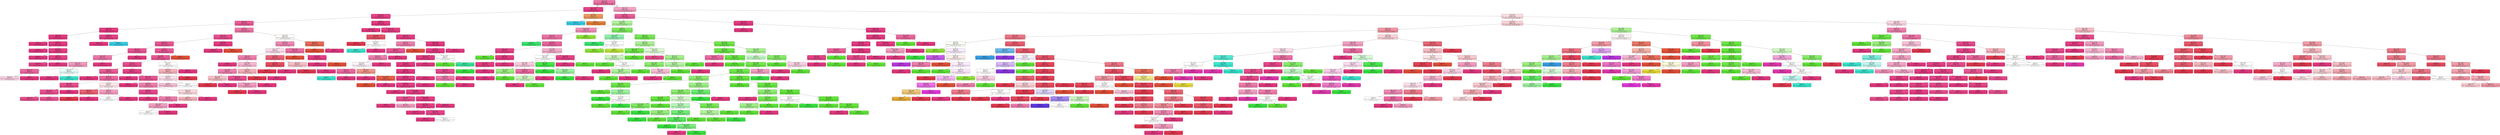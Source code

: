 digraph Tree {
node [shape=box, style="filled, rounded", color="black", fontname=helvetica] ;
edge [fontname=helvetica] ;
0 [label="X[4] <= 11.5\ngini = 0.41\nsamples = 8908\nvalue = [16, 3, 10, 5, 65, 1105, 57, 35, 1, 86, 6, 14\n3, 0, 8, 11, 49, 14, 38, 10715, 1700, 320]", fillcolor="#ec71a5"] ;
1 [label="X[2] <= 560.5\ngini = 0.07\nsamples = 3990\nvalue = [16, 0, 0, 0, 0, 5, 0, 0, 1, 11, 6, 0, 3, 0\n0, 0, 0, 0, 0, 6120, 67, 131]", fillcolor="#e64186"] ;
0 -> 1 [labeldistance=2.5, labelangle=45, headlabel="True"] ;
2 [label="X[1] <= 55.0\ngini = 0.07\nsamples = 3977\nvalue = [0, 0, 0, 0, 0, 5, 0, 0, 1, 11, 3, 0, 3, 0\n0, 0, 0, 0, 0, 6120, 67, 131]", fillcolor="#e64085"] ;
1 -> 2 ;
3 [label="X[4] <= 3.5\ngini = 0.27\nsamples = 657\nvalue = [0, 0, 0, 0, 0, 1, 0, 0, 0, 8, 3, 0, 3, 0\n0, 0, 0, 0, 0, 924, 52, 97]", fillcolor="#e95a96"] ;
2 -> 3 ;
4 [label="X[1] <= 30.5\ngini = 0.02\nsamples = 273\nvalue = [0, 0, 0, 0, 0, 0, 0, 0, 0, 0, 3, 0, 0, 0\n0, 0, 0, 0, 0, 463, 1, 0]", fillcolor="#e53b82"] ;
3 -> 4 ;
5 [label="X[3] <= 6.5\ngini = 0.01\nsamples = 210\nvalue = [0, 0, 0, 0, 0, 0, 0, 0, 0, 0, 0, 0, 0, 0\n0, 0, 0, 0, 0, 374, 1, 0]", fillcolor="#e53a81"] ;
4 -> 5 ;
6 [label="gini = 0.0\nsamples = 29\nvalue = [0, 0, 0, 0, 0, 0, 0, 0, 0, 0, 0, 0, 0, 0\n0, 0, 0, 0, 0, 56, 0, 0]", fillcolor="#e53981"] ;
5 -> 6 ;
7 [label="X[4] <= 1.5\ngini = 0.01\nsamples = 181\nvalue = [0, 0, 0, 0, 0, 0, 0, 0, 0, 0, 0, 0, 0, 0\n0, 0, 0, 0, 0, 318, 1, 0]", fillcolor="#e53a81"] ;
5 -> 7 ;
8 [label="gini = 0.0\nsamples = 158\nvalue = [0, 0, 0, 0, 0, 0, 0, 0, 0, 0, 0, 0, 0, 0\n0, 0, 0, 0, 0, 277, 0, 0]", fillcolor="#e53981"] ;
7 -> 8 ;
9 [label="X[1] <= 18.0\ngini = 0.05\nsamples = 23\nvalue = [0, 0, 0, 0, 0, 0, 0, 0, 0, 0, 0, 0, 0, 0\n0, 0, 0, 0, 0, 41, 1, 0]", fillcolor="#e63e84"] ;
7 -> 9 ;
10 [label="gini = 0.0\nsamples = 7\nvalue = [0, 0, 0, 0, 0, 0, 0, 0, 0, 0, 0, 0, 0, 0\n0, 0, 0, 0, 0, 13, 0, 0]", fillcolor="#e53981"] ;
9 -> 10 ;
11 [label="X[4] <= 2.5\ngini = 0.07\nsamples = 16\nvalue = [0, 0, 0, 0, 0, 0, 0, 0, 0, 0, 0, 0, 0, 0\n0, 0, 0, 0, 0, 28, 1, 0]", fillcolor="#e64086"] ;
9 -> 11 ;
12 [label="gini = 0.09\nsamples = 12\nvalue = [0, 0, 0, 0, 0, 0, 0, 0, 0, 0, 0, 0, 0, 0\n0, 0, 0, 0, 0, 21, 1, 0]", fillcolor="#e64287"] ;
11 -> 12 ;
13 [label="gini = 0.0\nsamples = 4\nvalue = [0, 0, 0, 0, 0, 0, 0, 0, 0, 0, 0, 0, 0, 0\n0, 0, 0, 0, 0, 7, 0, 0]", fillcolor="#e53981"] ;
11 -> 13 ;
14 [label="X[3] <= 26.5\ngini = 0.06\nsamples = 63\nvalue = [0, 0, 0, 0, 0, 0, 0, 0, 0, 0, 3, 0, 0, 0\n0, 0, 0, 0, 0, 89, 0, 0]", fillcolor="#e64085"] ;
4 -> 14 ;
15 [label="gini = 0.0\nsamples = 60\nvalue = [0, 0, 0, 0, 0, 0, 0, 0, 0, 0, 0, 0, 0, 0\n0, 0, 0, 0, 0, 89, 0, 0]", fillcolor="#e53981"] ;
14 -> 15 ;
16 [label="gini = 0.0\nsamples = 3\nvalue = [0, 0, 0, 0, 0, 0, 0, 0, 0, 0, 3, 0, 0, 0\n0, 0, 0, 0, 0, 0, 0, 0]", fillcolor="#39cee5"] ;
14 -> 16 ;
17 [label="X[2] <= 45.5\ngini = 0.42\nsamples = 384\nvalue = [0, 0, 0, 0, 0, 1, 0, 0, 0, 8, 0, 0, 3, 0\n0, 0, 0, 0, 0, 461, 51, 97]", fillcolor="#ed75a7"] ;
3 -> 17 ;
18 [label="X[0] <= 119.5\ngini = 0.19\nsamples = 256\nvalue = [0, 0, 0, 0, 0, 1, 0, 0, 0, 8, 0, 0, 3, 0\n0, 0, 0, 0, 0, 369, 28, 2]", fillcolor="#e84f8f"] ;
17 -> 18 ;
19 [label="X[1] <= 16.5\ngini = 0.24\nsamples = 195\nvalue = [0, 0, 0, 0, 0, 1, 0, 0, 0, 8, 0, 0, 3, 0\n0, 0, 0, 0, 0, 268, 28, 1]", fillcolor="#e95693"] ;
18 -> 19 ;
20 [label="X[3] <= 18.5\ngini = 0.22\nsamples = 54\nvalue = [0, 0, 0, 0, 0, 0, 0, 0, 0, 8, 0, 0, 3, 0\n0, 0, 0, 0, 0, 79, 0, 0]", fillcolor="#e85492"] ;
19 -> 20 ;
21 [label="X[2] <= 28.0\ngini = 0.41\nsamples = 23\nvalue = [0, 0, 0, 0, 0, 0, 0, 0, 0, 8, 0, 0, 3, 0\n0, 0, 0, 0, 0, 32, 0, 0]", fillcolor="#ed77a9"] ;
20 -> 21 ;
22 [label="X[3] <= 17.5\ngini = 0.51\nsamples = 17\nvalue = [0, 0, 0, 0, 0, 0, 0, 0, 0, 8, 0, 0, 3, 0\n0, 0, 0, 0, 0, 20, 0, 0]", fillcolor="#f198bd"] ;
21 -> 22 ;
23 [label="X[0] <= 81.5\ngini = 0.3\nsamples = 8\nvalue = [0, 0, 0, 0, 0, 0, 0, 0, 0, 0, 0, 0, 3, 0\n0, 0, 0, 0, 0, 13, 0, 0]", fillcolor="#eb679e"] ;
22 -> 23 ;
24 [label="gini = 0.49\nsamples = 4\nvalue = [0, 0, 0, 0, 0, 0, 0, 0, 0, 0, 0, 0, 3, 0\n0, 0, 0, 0, 0, 4, 0, 0]", fillcolor="#f8cee0"] ;
23 -> 24 ;
25 [label="gini = 0.0\nsamples = 4\nvalue = [0, 0, 0, 0, 0, 0, 0, 0, 0, 0, 0, 0, 0, 0\n0, 0, 0, 0, 0, 9, 0, 0]", fillcolor="#e53981"] ;
23 -> 25 ;
26 [label="X[4] <= 6.0\ngini = 0.5\nsamples = 9\nvalue = [0, 0, 0, 0, 0, 0, 0, 0, 0, 8, 0, 0, 0, 0\n0, 0, 0, 0, 0, 7, 0, 0]", fillcolor="#e6fcf9"] ;
22 -> 26 ;
27 [label="gini = 0.0\nsamples = 5\nvalue = [0, 0, 0, 0, 0, 0, 0, 0, 0, 0, 0, 0, 0, 0\n0, 0, 0, 0, 0, 7, 0, 0]", fillcolor="#e53981"] ;
26 -> 27 ;
28 [label="gini = 0.0\nsamples = 4\nvalue = [0, 0, 0, 0, 0, 0, 0, 0, 0, 8, 0, 0, 0, 0\n0, 0, 0, 0, 0, 0, 0, 0]", fillcolor="#39e5ce"] ;
26 -> 28 ;
29 [label="gini = 0.0\nsamples = 6\nvalue = [0, 0, 0, 0, 0, 0, 0, 0, 0, 0, 0, 0, 0, 0\n0, 0, 0, 0, 0, 12, 0, 0]", fillcolor="#e53981"] ;
21 -> 29 ;
30 [label="gini = 0.0\nsamples = 31\nvalue = [0, 0, 0, 0, 0, 0, 0, 0, 0, 0, 0, 0, 0, 0\n0, 0, 0, 0, 0, 47, 0, 0]", fillcolor="#e53981"] ;
20 -> 30 ;
31 [label="X[2] <= 25.0\ngini = 0.24\nsamples = 141\nvalue = [0, 0, 0, 0, 0, 1, 0, 0, 0, 0, 0, 0, 0, 0\n0, 0, 0, 0, 0, 189, 28, 1]", fillcolor="#e95895"] ;
19 -> 31 ;
32 [label="X[0] <= 67.5\ngini = 0.23\nsamples = 140\nvalue = [0, 0, 0, 0, 0, 1, 0, 0, 0, 0, 0, 0, 0, 0\n0, 0, 0, 0, 0, 189, 28, 0]", fillcolor="#e95794"] ;
31 -> 32 ;
33 [label="X[3] <= 71.5\ngini = 0.17\nsamples = 129\nvalue = [0, 0, 0, 0, 0, 1, 0, 0, 0, 0, 0, 0, 0, 0\n0, 0, 0, 0, 0, 179, 18, 0]", fillcolor="#e84e8e"] ;
32 -> 33 ;
34 [label="X[2] <= 6.5\ngini = 0.25\nsamples = 52\nvalue = [0, 0, 0, 0, 0, 0, 0, 0, 0, 0, 0, 0, 0, 0\n0, 0, 0, 0, 0, 74, 13, 0]", fillcolor="#ea5c97"] ;
33 -> 34 ;
35 [label="gini = 0.0\nsamples = 13\nvalue = [0, 0, 0, 0, 0, 0, 0, 0, 0, 0, 0, 0, 0, 0\n0, 0, 0, 0, 0, 21, 0, 0]", fillcolor="#e53981"] ;
34 -> 35 ;
36 [label="X[3] <= 67.0\ngini = 0.32\nsamples = 39\nvalue = [0, 0, 0, 0, 0, 0, 0, 0, 0, 0, 0, 0, 0, 0\n0, 0, 0, 0, 0, 53, 13, 0]", fillcolor="#eb6aa0"] ;
34 -> 36 ;
37 [label="X[4] <= 8.0\ngini = 0.18\nsamples = 32\nvalue = [0, 0, 0, 0, 0, 0, 0, 0, 0, 0, 0, 0, 0, 0\n0, 0, 0, 0, 0, 46, 5, 0]", fillcolor="#e84f8f"] ;
36 -> 37 ;
38 [label="X[3] <= 65.5\ngini = 0.18\nsamples = 31\nvalue = [0, 0, 0, 0, 0, 0, 0, 0, 0, 0, 0, 0, 0, 0\n0, 0, 0, 0, 0, 44, 5, 0]", fillcolor="#e8508f"] ;
37 -> 38 ;
39 [label="gini = 0.18\nsamples = 26\nvalue = [0, 0, 0, 0, 0, 0, 0, 0, 0, 0, 0, 0, 0, 0\n0, 0, 0, 0, 0, 37, 4, 0]", fillcolor="#e84e8f"] ;
38 -> 39 ;
40 [label="gini = 0.22\nsamples = 5\nvalue = [0, 0, 0, 0, 0, 0, 0, 0, 0, 0, 0, 0, 0, 0\n0, 0, 0, 0, 0, 7, 1, 0]", fillcolor="#e95593"] ;
38 -> 40 ;
41 [label="gini = 0.0\nsamples = 1\nvalue = [0, 0, 0, 0, 0, 0, 0, 0, 0, 0, 0, 0, 0, 0\n0, 0, 0, 0, 0, 2, 0, 0]", fillcolor="#e53981"] ;
37 -> 41 ;
42 [label="X[3] <= 69.5\ngini = 0.5\nsamples = 7\nvalue = [0, 0, 0, 0, 0, 0, 0, 0, 0, 0, 0, 0, 0, 0\n0, 0, 0, 0, 0, 7, 8, 0]", fillcolor="#fce6e9"] ;
36 -> 42 ;
43 [label="X[4] <= 8.0\ngini = 0.28\nsamples = 3\nvalue = [0, 0, 0, 0, 0, 0, 0, 0, 0, 0, 0, 0, 0, 0\n0, 0, 0, 0, 0, 1, 5, 0]", fillcolor="#ea6173"] ;
42 -> 43 ;
44 [label="gini = 0.0\nsamples = 2\nvalue = [0, 0, 0, 0, 0, 0, 0, 0, 0, 0, 0, 0, 0, 0\n0, 0, 0, 0, 0, 0, 5, 0]", fillcolor="#e53950"] ;
43 -> 44 ;
45 [label="gini = 0.0\nsamples = 1\nvalue = [0, 0, 0, 0, 0, 0, 0, 0, 0, 0, 0, 0, 0, 0\n0, 0, 0, 0, 0, 1, 0, 0]", fillcolor="#e53981"] ;
43 -> 45 ;
46 [label="X[4] <= 8.0\ngini = 0.44\nsamples = 4\nvalue = [0, 0, 0, 0, 0, 0, 0, 0, 0, 0, 0, 0, 0, 0\n0, 0, 0, 0, 0, 6, 3, 0]", fillcolor="#f29cc0"] ;
42 -> 46 ;
47 [label="gini = 0.5\nsamples = 3\nvalue = [0, 0, 0, 0, 0, 0, 0, 0, 0, 0, 0, 0, 0, 0\n0, 0, 0, 0, 0, 3, 3, 0]", fillcolor="#ffffff"] ;
46 -> 47 ;
48 [label="gini = 0.0\nsamples = 1\nvalue = [0, 0, 0, 0, 0, 0, 0, 0, 0, 0, 0, 0, 0, 0\n0, 0, 0, 0, 0, 3, 0, 0]", fillcolor="#e53981"] ;
46 -> 48 ;
49 [label="X[0] <= 48.0\ngini = 0.1\nsamples = 77\nvalue = [0, 0, 0, 0, 0, 1, 0, 0, 0, 0, 0, 0, 0, 0\n0, 0, 0, 0, 0, 105, 5, 0]", fillcolor="#e64488"] ;
33 -> 49 ;
50 [label="gini = 0.0\nsamples = 47\nvalue = [0, 0, 0, 0, 0, 0, 0, 0, 0, 0, 0, 0, 0, 0\n0, 0, 0, 0, 0, 61, 0, 0]", fillcolor="#e53981"] ;
49 -> 50 ;
51 [label="X[3] <= 84.5\ngini = 0.22\nsamples = 30\nvalue = [0, 0, 0, 0, 0, 1, 0, 0, 0, 0, 0, 0, 0, 0\n0, 0, 0, 0, 0, 44, 5, 0]", fillcolor="#e85392"] ;
49 -> 51 ;
52 [label="gini = 0.0\nsamples = 13\nvalue = [0, 0, 0, 0, 0, 0, 0, 0, 0, 0, 0, 0, 0, 0\n0, 0, 0, 0, 0, 28, 0, 0]", fillcolor="#e53981"] ;
51 -> 52 ;
53 [label="X[2] <= 6.5\ngini = 0.42\nsamples = 17\nvalue = [0, 0, 0, 0, 0, 1, 0, 0, 0, 0, 0, 0, 0, 0\n0, 0, 0, 0, 0, 16, 5, 0]", fillcolor="#ee7fad"] ;
51 -> 53 ;
54 [label="X[3] <= 95.5\ngini = 0.14\nsamples = 11\nvalue = [0, 0, 0, 0, 0, 1, 0, 0, 0, 0, 0, 0, 0, 0\n0, 0, 0, 0, 0, 12, 0, 0]", fillcolor="#e7498c"] ;
53 -> 54 ;
55 [label="gini = 0.0\nsamples = 7\nvalue = [0, 0, 0, 0, 0, 0, 0, 0, 0, 0, 0, 0, 0, 0\n0, 0, 0, 0, 0, 9, 0, 0]", fillcolor="#e53981"] ;
54 -> 55 ;
56 [label="X[4] <= 8.0\ngini = 0.38\nsamples = 4\nvalue = [0, 0, 0, 0, 0, 1, 0, 0, 0, 0, 0, 0, 0, 0\n0, 0, 0, 0, 0, 3, 0, 0]", fillcolor="#ee7bab"] ;
54 -> 56 ;
57 [label="X[0] <= 64.5\ngini = 0.44\nsamples = 3\nvalue = [0, 0, 0, 0, 0, 1, 0, 0, 0, 0, 0, 0, 0, 0\n0, 0, 0, 0, 0, 2, 0, 0]", fillcolor="#f29cc0"] ;
56 -> 57 ;
58 [label="gini = 0.5\nsamples = 2\nvalue = [0, 0, 0, 0, 0, 1, 0, 0, 0, 0, 0, 0, 0, 0\n0, 0, 0, 0, 0, 1, 0, 0]", fillcolor="#ffffff"] ;
57 -> 58 ;
59 [label="gini = 0.0\nsamples = 1\nvalue = [0, 0, 0, 0, 0, 0, 0, 0, 0, 0, 0, 0, 0, 0\n0, 0, 0, 0, 0, 1, 0, 0]", fillcolor="#e53981"] ;
57 -> 59 ;
60 [label="gini = 0.0\nsamples = 1\nvalue = [0, 0, 0, 0, 0, 0, 0, 0, 0, 0, 0, 0, 0, 0\n0, 0, 0, 0, 0, 1, 0, 0]", fillcolor="#e53981"] ;
56 -> 60 ;
61 [label="X[4] <= 8.0\ngini = 0.49\nsamples = 6\nvalue = [0, 0, 0, 0, 0, 0, 0, 0, 0, 0, 0, 0, 0, 0\n0, 0, 0, 0, 0, 4, 5, 0]", fillcolor="#fad7dc"] ;
53 -> 61 ;
62 [label="gini = 0.47\nsamples = 5\nvalue = [0, 0, 0, 0, 0, 0, 0, 0, 0, 0, 0, 0, 0, 0\n0, 0, 0, 0, 0, 3, 5, 0]", fillcolor="#f5b0b9"] ;
61 -> 62 ;
63 [label="gini = 0.0\nsamples = 1\nvalue = [0, 0, 0, 0, 0, 0, 0, 0, 0, 0, 0, 0, 0, 0\n0, 0, 0, 0, 0, 1, 0, 0]", fillcolor="#e53981"] ;
61 -> 63 ;
64 [label="X[4] <= 8.0\ngini = 0.5\nsamples = 11\nvalue = [0, 0, 0, 0, 0, 0, 0, 0, 0, 0, 0, 0, 0, 0\n0, 0, 0, 0, 0, 10, 10, 0]", fillcolor="#ffffff"] ;
32 -> 64 ;
65 [label="X[0] <= 97.5\ngini = 0.47\nsamples = 8\nvalue = [0, 0, 0, 0, 0, 0, 0, 0, 0, 0, 0, 0, 0, 0\n0, 0, 0, 0, 0, 6, 10, 0]", fillcolor="#f5b0b9"] ;
64 -> 65 ;
66 [label="X[3] <= 69.5\ngini = 0.5\nsamples = 5\nvalue = [0, 0, 0, 0, 0, 0, 0, 0, 0, 0, 0, 0, 0, 0\n0, 0, 0, 0, 0, 6, 5, 0]", fillcolor="#fbdeea"] ;
65 -> 66 ;
67 [label="gini = 0.48\nsamples = 3\nvalue = [0, 0, 0, 0, 0, 0, 0, 0, 0, 0, 0, 0, 0, 0\n0, 0, 0, 0, 0, 3, 2, 0]", fillcolor="#f6bdd5"] ;
66 -> 67 ;
68 [label="gini = 0.5\nsamples = 2\nvalue = [0, 0, 0, 0, 0, 0, 0, 0, 0, 0, 0, 0, 0, 0\n0, 0, 0, 0, 0, 3, 3, 0]", fillcolor="#ffffff"] ;
66 -> 68 ;
69 [label="gini = 0.0\nsamples = 3\nvalue = [0, 0, 0, 0, 0, 0, 0, 0, 0, 0, 0, 0, 0, 0\n0, 0, 0, 0, 0, 0, 5, 0]", fillcolor="#e53950"] ;
65 -> 69 ;
70 [label="gini = 0.0\nsamples = 3\nvalue = [0, 0, 0, 0, 0, 0, 0, 0, 0, 0, 0, 0, 0, 0\n0, 0, 0, 0, 0, 4, 0, 0]", fillcolor="#e53981"] ;
64 -> 70 ;
71 [label="gini = 0.0\nsamples = 1\nvalue = [0, 0, 0, 0, 0, 0, 0, 0, 0, 0, 0, 0, 0, 0\n0, 0, 0, 0, 0, 0, 0, 1]", fillcolor="#e55039"] ;
31 -> 71 ;
72 [label="X[0] <= 203.5\ngini = 0.02\nsamples = 61\nvalue = [0, 0, 0, 0, 0, 0, 0, 0, 0, 0, 0, 0, 0, 0\n0, 0, 0, 0, 0, 101, 0, 1]", fillcolor="#e53b82"] ;
18 -> 72 ;
73 [label="gini = 0.0\nsamples = 60\nvalue = [0, 0, 0, 0, 0, 0, 0, 0, 0, 0, 0, 0, 0, 0\n0, 0, 0, 0, 0, 101, 0, 0]", fillcolor="#e53981"] ;
72 -> 73 ;
74 [label="gini = 0.0\nsamples = 1\nvalue = [0, 0, 0, 0, 0, 0, 0, 0, 0, 0, 0, 0, 0, 0\n0, 0, 0, 0, 0, 0, 0, 1]", fillcolor="#e55039"] ;
72 -> 74 ;
75 [label="X[1] <= 31.0\ngini = 0.59\nsamples = 128\nvalue = [0, 0, 0, 0, 0, 0, 0, 0, 0, 0, 0, 0, 0, 0\n0, 0, 0, 0, 0, 92, 23, 95]", fillcolor="#fefbfa"] ;
17 -> 75 ;
76 [label="X[3] <= 13.0\ngini = 0.48\nsamples = 70\nvalue = [0, 0, 0, 0, 0, 0, 0, 0, 0, 0, 0, 0, 0, 0\n0, 0, 0, 0, 0, 80, 23, 14]", fillcolor="#ef87b3"] ;
75 -> 76 ;
77 [label="X[1] <= 23.0\ngini = 0.5\nsamples = 32\nvalue = [0, 0, 0, 0, 0, 0, 0, 0, 0, 0, 0, 0, 0, 0\n0, 0, 0, 0, 0, 28, 23, 0]", fillcolor="#fadce8"] ;
76 -> 77 ;
78 [label="X[3] <= 6.5\ngini = 0.39\nsamples = 19\nvalue = [0, 0, 0, 0, 0, 0, 0, 0, 0, 0, 0, 0, 0, 0\n0, 0, 0, 0, 0, 25, 9, 0]", fillcolor="#ee80ae"] ;
77 -> 78 ;
79 [label="gini = 0.0\nsamples = 7\nvalue = [0, 0, 0, 0, 0, 0, 0, 0, 0, 0, 0, 0, 0, 0\n0, 0, 0, 0, 0, 11, 0, 0]", fillcolor="#e53981"] ;
78 -> 79 ;
80 [label="X[2] <= 119.0\ngini = 0.48\nsamples = 12\nvalue = [0, 0, 0, 0, 0, 0, 0, 0, 0, 0, 0, 0, 0, 0\n0, 0, 0, 0, 0, 14, 9, 0]", fillcolor="#f6b8d2"] ;
78 -> 80 ;
81 [label="X[2] <= 99.0\ngini = 0.39\nsamples = 7\nvalue = [0, 0, 0, 0, 0, 0, 0, 0, 0, 0, 0, 0, 0, 0\n0, 0, 0, 0, 0, 11, 4, 0]", fillcolor="#ee81af"] ;
80 -> 81 ;
82 [label="X[4] <= 10.0\ngini = 0.48\nsamples = 2\nvalue = [0, 0, 0, 0, 0, 0, 0, 0, 0, 0, 0, 0, 0, 0\n0, 0, 0, 0, 0, 2, 3, 0]", fillcolor="#f6bdc5"] ;
81 -> 82 ;
83 [label="gini = 0.0\nsamples = 1\nvalue = [0, 0, 0, 0, 0, 0, 0, 0, 0, 0, 0, 0, 0, 0\n0, 0, 0, 0, 0, 0, 3, 0]", fillcolor="#e53950"] ;
82 -> 83 ;
84 [label="gini = 0.0\nsamples = 1\nvalue = [0, 0, 0, 0, 0, 0, 0, 0, 0, 0, 0, 0, 0, 0\n0, 0, 0, 0, 0, 2, 0, 0]", fillcolor="#e53981"] ;
82 -> 84 ;
85 [label="X[4] <= 10.0\ngini = 0.18\nsamples = 5\nvalue = [0, 0, 0, 0, 0, 0, 0, 0, 0, 0, 0, 0, 0, 0\n0, 0, 0, 0, 0, 9, 1, 0]", fillcolor="#e84f8f"] ;
81 -> 85 ;
86 [label="X[1] <= 9.0\ngini = 0.44\nsamples = 2\nvalue = [0, 0, 0, 0, 0, 0, 0, 0, 0, 0, 0, 0, 0, 0\n0, 0, 0, 0, 0, 2, 1, 0]", fillcolor="#f29cc0"] ;
85 -> 86 ;
87 [label="gini = 0.0\nsamples = 1\nvalue = [0, 0, 0, 0, 0, 0, 0, 0, 0, 0, 0, 0, 0, 0\n0, 0, 0, 0, 0, 0, 1, 0]", fillcolor="#e53950"] ;
86 -> 87 ;
88 [label="gini = 0.0\nsamples = 1\nvalue = [0, 0, 0, 0, 0, 0, 0, 0, 0, 0, 0, 0, 0, 0\n0, 0, 0, 0, 0, 2, 0, 0]", fillcolor="#e53981"] ;
86 -> 88 ;
89 [label="gini = 0.0\nsamples = 3\nvalue = [0, 0, 0, 0, 0, 0, 0, 0, 0, 0, 0, 0, 0, 0\n0, 0, 0, 0, 0, 7, 0, 0]", fillcolor="#e53981"] ;
85 -> 89 ;
90 [label="X[4] <= 10.0\ngini = 0.47\nsamples = 5\nvalue = [0, 0, 0, 0, 0, 0, 0, 0, 0, 0, 0, 0, 0, 0\n0, 0, 0, 0, 0, 3, 5, 0]", fillcolor="#f5b0b9"] ;
80 -> 90 ;
91 [label="gini = 0.0\nsamples = 3\nvalue = [0, 0, 0, 0, 0, 0, 0, 0, 0, 0, 0, 0, 0, 0\n0, 0, 0, 0, 0, 0, 5, 0]", fillcolor="#e53950"] ;
90 -> 91 ;
92 [label="gini = 0.0\nsamples = 2\nvalue = [0, 0, 0, 0, 0, 0, 0, 0, 0, 0, 0, 0, 0, 0\n0, 0, 0, 0, 0, 3, 0, 0]", fillcolor="#e53981"] ;
90 -> 92 ;
93 [label="X[2] <= 70.0\ngini = 0.29\nsamples = 13\nvalue = [0, 0, 0, 0, 0, 0, 0, 0, 0, 0, 0, 0, 0, 0\n0, 0, 0, 0, 0, 3, 14, 0]", fillcolor="#eb6376"] ;
77 -> 93 ;
94 [label="X[4] <= 10.0\ngini = 0.15\nsamples = 10\nvalue = [0, 0, 0, 0, 0, 0, 0, 0, 0, 0, 0, 0, 0, 0\n0, 0, 0, 0, 0, 1, 11, 0]", fillcolor="#e74b60"] ;
93 -> 94 ;
95 [label="gini = 0.0\nsamples = 9\nvalue = [0, 0, 0, 0, 0, 0, 0, 0, 0, 0, 0, 0, 0, 0\n0, 0, 0, 0, 0, 0, 11, 0]", fillcolor="#e53950"] ;
94 -> 95 ;
96 [label="gini = 0.0\nsamples = 1\nvalue = [0, 0, 0, 0, 0, 0, 0, 0, 0, 0, 0, 0, 0, 0\n0, 0, 0, 0, 0, 1, 0, 0]", fillcolor="#e53981"] ;
94 -> 96 ;
97 [label="X[4] <= 7.5\ngini = 0.48\nsamples = 3\nvalue = [0, 0, 0, 0, 0, 0, 0, 0, 0, 0, 0, 0, 0, 0\n0, 0, 0, 0, 0, 2, 3, 0]", fillcolor="#f6bdc5"] ;
93 -> 97 ;
98 [label="gini = 0.0\nsamples = 2\nvalue = [0, 0, 0, 0, 0, 0, 0, 0, 0, 0, 0, 0, 0, 0\n0, 0, 0, 0, 0, 0, 3, 0]", fillcolor="#e53950"] ;
97 -> 98 ;
99 [label="gini = 0.0\nsamples = 1\nvalue = [0, 0, 0, 0, 0, 0, 0, 0, 0, 0, 0, 0, 0, 0\n0, 0, 0, 0, 0, 2, 0, 0]", fillcolor="#e53981"] ;
97 -> 99 ;
100 [label="X[2] <= 85.5\ngini = 0.33\nsamples = 38\nvalue = [0, 0, 0, 0, 0, 0, 0, 0, 0, 0, 0, 0, 0, 0\n0, 0, 0, 0, 0, 52, 0, 14]", fillcolor="#ec6ea3"] ;
76 -> 100 ;
101 [label="gini = 0.0\nsamples = 7\nvalue = [0, 0, 0, 0, 0, 0, 0, 0, 0, 0, 0, 0, 0, 0\n0, 0, 0, 0, 0, 0, 0, 13]", fillcolor="#e55039"] ;
100 -> 101 ;
102 [label="X[3] <= 353.5\ngini = 0.04\nsamples = 31\nvalue = [0, 0, 0, 0, 0, 0, 0, 0, 0, 0, 0, 0, 0, 0\n0, 0, 0, 0, 0, 52, 0, 1]", fillcolor="#e63d83"] ;
100 -> 102 ;
103 [label="gini = 0.0\nsamples = 30\nvalue = [0, 0, 0, 0, 0, 0, 0, 0, 0, 0, 0, 0, 0, 0\n0, 0, 0, 0, 0, 52, 0, 0]", fillcolor="#e53981"] ;
102 -> 103 ;
104 [label="gini = 0.0\nsamples = 1\nvalue = [0, 0, 0, 0, 0, 0, 0, 0, 0, 0, 0, 0, 0, 0\n0, 0, 0, 0, 0, 0, 0, 1]", fillcolor="#e55039"] ;
102 -> 104 ;
105 [label="X[4] <= 9.5\ngini = 0.22\nsamples = 58\nvalue = [0, 0, 0, 0, 0, 0, 0, 0, 0, 0, 0, 0, 0, 0\n0, 0, 0, 0, 0, 12, 0, 81]", fillcolor="#e96a56"] ;
75 -> 105 ;
106 [label="gini = 0.0\nsamples = 51\nvalue = [0, 0, 0, 0, 0, 0, 0, 0, 0, 0, 0, 0, 0, 0\n0, 0, 0, 0, 0, 0, 0, 81]", fillcolor="#e55039"] ;
105 -> 106 ;
107 [label="gini = 0.0\nsamples = 7\nvalue = [0, 0, 0, 0, 0, 0, 0, 0, 0, 0, 0, 0, 0, 0\n0, 0, 0, 0, 0, 12, 0, 0]", fillcolor="#e53981"] ;
105 -> 107 ;
108 [label="X[4] <= 2.5\ngini = 0.02\nsamples = 3320\nvalue = [0, 0, 0, 0, 0, 4, 0, 0, 1, 3, 0, 0, 0, 0\n0, 0, 0, 0, 0, 5196, 15, 34]", fillcolor="#e53b82"] ;
2 -> 108 ;
109 [label="gini = 0.0\nsamples = 2135\nvalue = [0, 0, 0, 0, 0, 0, 0, 0, 0, 0, 0, 0, 0, 0\n0, 0, 0, 0, 0, 3399, 0, 0]", fillcolor="#e53981"] ;
108 -> 109 ;
110 [label="X[4] <= 4.5\ngini = 0.06\nsamples = 1185\nvalue = [0, 0, 0, 0, 0, 4, 0, 0, 1, 3, 0, 0, 0, 0\n0, 0, 0, 0, 0, 1797, 15, 34]", fillcolor="#e63f85"] ;
108 -> 110 ;
111 [label="X[1] <= 114.0\ngini = 0.21\nsamples = 12\nvalue = [0, 0, 0, 0, 0, 0, 0, 0, 0, 1, 0, 0, 0, 0\n0, 0, 0, 0, 0, 1, 15, 0]", fillcolor="#e85266"] ;
110 -> 111 ;
112 [label="gini = 0.0\nsamples = 10\nvalue = [0, 0, 0, 0, 0, 0, 0, 0, 0, 0, 0, 0, 0, 0\n0, 0, 0, 0, 0, 0, 15, 0]", fillcolor="#e53950"] ;
111 -> 112 ;
113 [label="X[3] <= 274.5\ngini = 0.5\nsamples = 2\nvalue = [0, 0, 0, 0, 0, 0, 0, 0, 0, 1, 0, 0, 0, 0\n0, 0, 0, 0, 0, 1, 0, 0]", fillcolor="#ffffff"] ;
111 -> 113 ;
114 [label="gini = 0.0\nsamples = 1\nvalue = [0, 0, 0, 0, 0, 0, 0, 0, 0, 1, 0, 0, 0, 0\n0, 0, 0, 0, 0, 0, 0, 0]", fillcolor="#39e5ce"] ;
113 -> 114 ;
115 [label="gini = 0.0\nsamples = 1\nvalue = [0, 0, 0, 0, 0, 0, 0, 0, 0, 0, 0, 0, 0, 0\n0, 0, 0, 0, 0, 1, 0, 0]", fillcolor="#e53981"] ;
113 -> 115 ;
116 [label="X[0] <= 31.0\ngini = 0.04\nsamples = 1173\nvalue = [0, 0, 0, 0, 0, 4, 0, 0, 1, 2, 0, 0, 0, 0\n0, 0, 0, 0, 0, 1796, 0, 34]", fillcolor="#e63e84"] ;
110 -> 116 ;
117 [label="X[2] <= 164.5\ngini = 0.4\nsamples = 86\nvalue = [0, 0, 0, 0, 0, 0, 0, 0, 0, 2, 0, 0, 0, 0\n0, 0, 0, 0, 0, 100, 0, 34]", fillcolor="#ee7fad"] ;
116 -> 117 ;
118 [label="X[4] <= 9.0\ngini = 0.22\nsamples = 73\nvalue = [0, 0, 0, 0, 0, 0, 0, 0, 0, 2, 0, 0, 0, 0\n0, 0, 0, 0, 0, 100, 0, 12]", fillcolor="#e95492"] ;
117 -> 118 ;
119 [label="X[2] <= 26.0\ngini = 0.41\nsamples = 36\nvalue = [0, 0, 0, 0, 0, 0, 0, 0, 0, 2, 0, 0, 0, 0\n0, 0, 0, 0, 0, 38, 0, 12]", fillcolor="#ee7ead"] ;
118 -> 119 ;
120 [label="X[3] <= 48.5\ngini = 0.57\nsamples = 19\nvalue = [0, 0, 0, 0, 0, 0, 0, 0, 0, 2, 0, 0, 0, 0\n0, 0, 0, 0, 0, 13, 0, 12]", fillcolor="#fdf2f7"] ;
119 -> 120 ;
121 [label="X[4] <= 6.0\ngini = 0.32\nsamples = 7\nvalue = [0, 0, 0, 0, 0, 0, 0, 0, 0, 2, 0, 0, 0, 0\n0, 0, 0, 0, 0, 8, 0, 0]", fillcolor="#ec6aa0"] ;
120 -> 121 ;
122 [label="gini = 0.0\nsamples = 1\nvalue = [0, 0, 0, 0, 0, 0, 0, 0, 0, 2, 0, 0, 0, 0\n0, 0, 0, 0, 0, 0, 0, 0]", fillcolor="#39e5ce"] ;
121 -> 122 ;
123 [label="gini = 0.0\nsamples = 6\nvalue = [0, 0, 0, 0, 0, 0, 0, 0, 0, 0, 0, 0, 0, 0\n0, 0, 0, 0, 0, 8, 0, 0]", fillcolor="#e53981"] ;
121 -> 123 ;
124 [label="X[4] <= 6.0\ngini = 0.42\nsamples = 12\nvalue = [0, 0, 0, 0, 0, 0, 0, 0, 0, 0, 0, 0, 0, 0\n0, 0, 0, 0, 0, 5, 0, 12]", fillcolor="#f0998b"] ;
120 -> 124 ;
125 [label="gini = 0.0\nsamples = 3\nvalue = [0, 0, 0, 0, 0, 0, 0, 0, 0, 0, 0, 0, 0, 0\n0, 0, 0, 0, 0, 4, 0, 0]", fillcolor="#e53981"] ;
124 -> 125 ;
126 [label="X[1] <= 105.0\ngini = 0.14\nsamples = 9\nvalue = [0, 0, 0, 0, 0, 0, 0, 0, 0, 0, 0, 0, 0, 0\n0, 0, 0, 0, 0, 1, 0, 12]", fillcolor="#e75f49"] ;
124 -> 126 ;
127 [label="gini = 0.0\nsamples = 8\nvalue = [0, 0, 0, 0, 0, 0, 0, 0, 0, 0, 0, 0, 0, 0\n0, 0, 0, 0, 0, 0, 0, 12]", fillcolor="#e55039"] ;
126 -> 127 ;
128 [label="gini = 0.0\nsamples = 1\nvalue = [0, 0, 0, 0, 0, 0, 0, 0, 0, 0, 0, 0, 0, 0\n0, 0, 0, 0, 0, 1, 0, 0]", fillcolor="#e53981"] ;
126 -> 128 ;
129 [label="gini = 0.0\nsamples = 17\nvalue = [0, 0, 0, 0, 0, 0, 0, 0, 0, 0, 0, 0, 0, 0\n0, 0, 0, 0, 0, 25, 0, 0]", fillcolor="#e53981"] ;
119 -> 129 ;
130 [label="gini = 0.0\nsamples = 37\nvalue = [0, 0, 0, 0, 0, 0, 0, 0, 0, 0, 0, 0, 0, 0\n0, 0, 0, 0, 0, 62, 0, 0]", fillcolor="#e53981"] ;
118 -> 130 ;
131 [label="gini = 0.0\nsamples = 13\nvalue = [0, 0, 0, 0, 0, 0, 0, 0, 0, 0, 0, 0, 0, 0\n0, 0, 0, 0, 0, 0, 0, 22]", fillcolor="#e55039"] ;
117 -> 131 ;
132 [label="X[4] <= 10.0\ngini = 0.01\nsamples = 1087\nvalue = [0, 0, 0, 0, 0, 4, 0, 0, 1, 0, 0, 0, 0, 0\n0, 0, 0, 0, 0, 1696, 0, 0]", fillcolor="#e53a81"] ;
116 -> 132 ;
133 [label="X[4] <= 8.0\ngini = 0.01\nsamples = 723\nvalue = [0, 0, 0, 0, 0, 4, 0, 0, 1, 0, 0, 0, 0, 0\n0, 0, 0, 0, 0, 1129, 0, 0]", fillcolor="#e53a82"] ;
132 -> 133 ;
134 [label="X[0] <= 116.5\ngini = 0.01\nsamples = 721\nvalue = [0, 0, 0, 0, 0, 3, 0, 0, 0, 0, 0, 0, 0, 0\n0, 0, 0, 0, 0, 1129, 0, 0]", fillcolor="#e53a81"] ;
133 -> 134 ;
135 [label="X[3] <= 517.5\ngini = 0.01\nsamples = 348\nvalue = [0, 0, 0, 0, 0, 3, 0, 0, 0, 0, 0, 0, 0, 0\n0, 0, 0, 0, 0, 553, 0, 0]", fillcolor="#e53a82"] ;
134 -> 135 ;
136 [label="X[2] <= 6.5\ngini = 0.01\nsamples = 337\nvalue = [0, 0, 0, 0, 0, 2, 0, 0, 0, 0, 0, 0, 0, 0\n0, 0, 0, 0, 0, 540, 0, 0]", fillcolor="#e53a81"] ;
135 -> 136 ;
137 [label="X[3] <= 472.0\ngini = 0.02\nsamples = 151\nvalue = [0, 0, 0, 0, 0, 2, 0, 0, 0, 0, 0, 0, 0, 0\n0, 0, 0, 0, 0, 233, 0, 0]", fillcolor="#e53b82"] ;
136 -> 137 ;
138 [label="X[0] <= 87.5\ngini = 0.03\nsamples = 93\nvalue = [0, 0, 0, 0, 0, 2, 0, 0, 0, 0, 0, 0, 0, 0\n0, 0, 0, 0, 0, 135, 0, 0]", fillcolor="#e53c83"] ;
137 -> 138 ;
139 [label="gini = 0.0\nsamples = 36\nvalue = [0, 0, 0, 0, 0, 0, 0, 0, 0, 0, 0, 0, 0, 0\n0, 0, 0, 0, 0, 56, 0, 0]", fillcolor="#e53981"] ;
138 -> 139 ;
140 [label="X[0] <= 98.0\ngini = 0.05\nsamples = 57\nvalue = [0, 0, 0, 0, 0, 2, 0, 0, 0, 0, 0, 0, 0, 0\n0, 0, 0, 0, 0, 79, 0, 0]", fillcolor="#e63e84"] ;
138 -> 140 ;
141 [label="X[3] <= 470.5\ngini = 0.18\nsamples = 7\nvalue = [0, 0, 0, 0, 0, 1, 0, 0, 0, 0, 0, 0, 0, 0\n0, 0, 0, 0, 0, 9, 0, 0]", fillcolor="#e84f8f"] ;
140 -> 141 ;
142 [label="gini = 0.0\nsamples = 4\nvalue = [0, 0, 0, 0, 0, 0, 0, 0, 0, 0, 0, 0, 0, 0\n0, 0, 0, 0, 0, 7, 0, 0]", fillcolor="#e53981"] ;
141 -> 142 ;
143 [label="gini = 0.44\nsamples = 3\nvalue = [0, 0, 0, 0, 0, 1, 0, 0, 0, 0, 0, 0, 0, 0\n0, 0, 0, 0, 0, 2, 0, 0]", fillcolor="#f29cc0"] ;
141 -> 143 ;
144 [label="X[3] <= 289.5\ngini = 0.03\nsamples = 50\nvalue = [0, 0, 0, 0, 0, 1, 0, 0, 0, 0, 0, 0, 0, 0\n0, 0, 0, 0, 0, 70, 0, 0]", fillcolor="#e53c83"] ;
140 -> 144 ;
145 [label="X[0] <= 112.5\ngini = 0.07\nsamples = 22\nvalue = [0, 0, 0, 0, 0, 1, 0, 0, 0, 0, 0, 0, 0, 0\n0, 0, 0, 0, 0, 27, 0, 0]", fillcolor="#e64086"] ;
144 -> 145 ;
146 [label="gini = 0.0\nsamples = 4\nvalue = [0, 0, 0, 0, 0, 0, 0, 0, 0, 0, 0, 0, 0, 0\n0, 0, 0, 0, 0, 8, 0, 0]", fillcolor="#e53981"] ;
145 -> 146 ;
147 [label="X[3] <= 271.0\ngini = 0.09\nsamples = 18\nvalue = [0, 0, 0, 0, 0, 1, 0, 0, 0, 0, 0, 0, 0, 0\n0, 0, 0, 0, 0, 19, 0, 0]", fillcolor="#e64388"] ;
145 -> 147 ;
148 [label="gini = 0.0\nsamples = 16\nvalue = [0, 0, 0, 0, 0, 0, 0, 0, 0, 0, 0, 0, 0, 0\n0, 0, 0, 0, 0, 18, 0, 0]", fillcolor="#e53981"] ;
147 -> 148 ;
149 [label="gini = 0.5\nsamples = 2\nvalue = [0, 0, 0, 0, 0, 1, 0, 0, 0, 0, 0, 0, 0, 0\n0, 0, 0, 0, 0, 1, 0, 0]", fillcolor="#ffffff"] ;
147 -> 149 ;
150 [label="gini = 0.0\nsamples = 28\nvalue = [0, 0, 0, 0, 0, 0, 0, 0, 0, 0, 0, 0, 0, 0\n0, 0, 0, 0, 0, 43, 0, 0]", fillcolor="#e53981"] ;
144 -> 150 ;
151 [label="gini = 0.0\nsamples = 58\nvalue = [0, 0, 0, 0, 0, 0, 0, 0, 0, 0, 0, 0, 0, 0\n0, 0, 0, 0, 0, 98, 0, 0]", fillcolor="#e53981"] ;
137 -> 151 ;
152 [label="gini = 0.0\nsamples = 186\nvalue = [0, 0, 0, 0, 0, 0, 0, 0, 0, 0, 0, 0, 0, 0\n0, 0, 0, 0, 0, 307, 0, 0]", fillcolor="#e53981"] ;
136 -> 152 ;
153 [label="X[0] <= 88.5\ngini = 0.13\nsamples = 11\nvalue = [0, 0, 0, 0, 0, 1, 0, 0, 0, 0, 0, 0, 0, 0\n0, 0, 0, 0, 0, 13, 0, 0]", fillcolor="#e7488b"] ;
135 -> 153 ;
154 [label="X[3] <= 519.0\ngini = 0.38\nsamples = 4\nvalue = [0, 0, 0, 0, 0, 1, 0, 0, 0, 0, 0, 0, 0, 0\n0, 0, 0, 0, 0, 3, 0, 0]", fillcolor="#ee7bab"] ;
153 -> 154 ;
155 [label="gini = 0.0\nsamples = 1\nvalue = [0, 0, 0, 0, 0, 1, 0, 0, 0, 0, 0, 0, 0, 0\n0, 0, 0, 0, 0, 0, 0, 0]", fillcolor="#61e539"] ;
154 -> 155 ;
156 [label="gini = 0.0\nsamples = 3\nvalue = [0, 0, 0, 0, 0, 0, 0, 0, 0, 0, 0, 0, 0, 0\n0, 0, 0, 0, 0, 3, 0, 0]", fillcolor="#e53981"] ;
154 -> 156 ;
157 [label="gini = 0.0\nsamples = 7\nvalue = [0, 0, 0, 0, 0, 0, 0, 0, 0, 0, 0, 0, 0, 0\n0, 0, 0, 0, 0, 10, 0, 0]", fillcolor="#e53981"] ;
153 -> 157 ;
158 [label="gini = 0.0\nsamples = 373\nvalue = [0, 0, 0, 0, 0, 0, 0, 0, 0, 0, 0, 0, 0, 0\n0, 0, 0, 0, 0, 576, 0, 0]", fillcolor="#e53981"] ;
134 -> 158 ;
159 [label="X[1] <= 85.0\ngini = 0.5\nsamples = 2\nvalue = [0, 0, 0, 0, 0, 1, 0, 0, 1, 0, 0, 0, 0, 0\n0, 0, 0, 0, 0, 0, 0, 0]", fillcolor="#ffffff"] ;
133 -> 159 ;
160 [label="gini = 0.0\nsamples = 1\nvalue = [0, 0, 0, 0, 0, 1, 0, 0, 0, 0, 0, 0, 0, 0\n0, 0, 0, 0, 0, 0, 0, 0]", fillcolor="#61e539"] ;
159 -> 160 ;
161 [label="gini = 0.0\nsamples = 1\nvalue = [0, 0, 0, 0, 0, 0, 0, 0, 1, 0, 0, 0, 0, 0\n0, 0, 0, 0, 0, 0, 0, 0]", fillcolor="#39e59d"] ;
159 -> 161 ;
162 [label="gini = 0.0\nsamples = 364\nvalue = [0, 0, 0, 0, 0, 0, 0, 0, 0, 0, 0, 0, 0, 0\n0, 0, 0, 0, 0, 567, 0, 0]", fillcolor="#e53981"] ;
132 -> 162 ;
163 [label="X[3] <= 295.0\ngini = 0.27\nsamples = 13\nvalue = [16, 0, 0, 0, 0, 0, 0, 0, 0, 0, 3, 0, 0, 0\n0, 0, 0, 0, 0, 0, 0, 0]", fillcolor="#ea995e"] ;
1 -> 163 ;
164 [label="gini = 0.0\nsamples = 2\nvalue = [0, 0, 0, 0, 0, 0, 0, 0, 0, 0, 3, 0, 0, 0\n0, 0, 0, 0, 0, 0, 0, 0]", fillcolor="#39cee5"] ;
163 -> 164 ;
165 [label="gini = 0.0\nsamples = 11\nvalue = [16, 0, 0, 0, 0, 0, 0, 0, 0, 0, 0, 0, 0, 0\n0, 0, 0, 0, 0, 0, 0, 0]", fillcolor="#e58139"] ;
163 -> 165 ;
166 [label="X[2] <= 4.5\ngini = 0.6\nsamples = 4918\nvalue = [0, 3, 10, 5, 65, 1100, 57, 35, 0, 75, 0, 14, 0\n0, 8, 11, 49, 14, 38, 4595, 1633, 189]", fillcolor="#f3a1c3"] ;
0 -> 166 [labeldistance=2.5, labelangle=-45, headlabel="False"] ;
167 [label="X[4] <= 831.0\ngini = 0.27\nsamples = 2519\nvalue = [0, 0, 0, 5, 35, 506, 38, 35, 0, 0, 0, 0, 0\n0, 0, 0, 0, 0, 0, 3438, 0, 0]", fillcolor="#ea5c97"] ;
166 -> 167 ;
168 [label="X[1] <= 16.5\ngini = 0.55\nsamples = 479\nvalue = [0, 0, 0, 5, 35, 488, 37, 35, 0, 0, 0, 0, 0\n0, 0, 0, 0, 0, 0, 179, 0, 0]", fillcolor="#aef299"] ;
167 -> 168 ;
169 [label="X[3] <= 107.5\ngini = 0.56\nsamples = 124\nvalue = [0, 0, 0, 0, 30, 15, 17, 17, 0, 0, 0, 0, 0, 0\n0, 0, 0, 0, 0, 137, 0, 0]", fillcolor="#f08db7"] ;
168 -> 169 ;
170 [label="X[2] <= 2.0\ngini = 0.43\nsamples = 107\nvalue = [0, 0, 0, 0, 0, 15, 17, 17, 0, 0, 0, 0, 0, 0\n0, 0, 0, 0, 0, 137, 0, 0]", fillcolor="#ed72a6"] ;
169 -> 170 ;
171 [label="gini = 0.0\nsamples = 12\nvalue = [0, 0, 0, 0, 0, 0, 0, 17, 0, 0, 0, 0, 0, 0\n0, 0, 0, 0, 0, 0, 0, 0]", fillcolor="#39e56f"] ;
170 -> 171 ;
172 [label="X[0] <= 118.5\ngini = 0.32\nsamples = 95\nvalue = [0, 0, 0, 0, 0, 15, 17, 0, 0, 0, 0, 0, 0, 0\n0, 0, 0, 0, 0, 137, 0, 0]", fillcolor="#ea639c"] ;
170 -> 172 ;
173 [label="X[0] <= 79.0\ngini = 0.07\nsamples = 56\nvalue = [0, 0, 0, 0, 0, 3, 1, 0, 0, 0, 0, 0, 0, 0\n0, 0, 0, 0, 0, 101, 0, 0]", fillcolor="#e64186"] ;
172 -> 173 ;
174 [label="gini = 0.0\nsamples = 2\nvalue = [0, 0, 0, 0, 0, 3, 0, 0, 0, 0, 0, 0, 0, 0\n0, 0, 0, 0, 0, 0, 0, 0]", fillcolor="#61e539"] ;
173 -> 174 ;
175 [label="X[3] <= 26.0\ngini = 0.02\nsamples = 54\nvalue = [0, 0, 0, 0, 0, 0, 1, 0, 0, 0, 0, 0, 0, 0\n0, 0, 0, 0, 0, 101, 0, 0]", fillcolor="#e53b82"] ;
173 -> 175 ;
176 [label="X[4] <= 286.0\ngini = 0.04\nsamples = 28\nvalue = [0, 0, 0, 0, 0, 0, 1, 0, 0, 0, 0, 0, 0, 0\n0, 0, 0, 0, 0, 52, 0, 0]", fillcolor="#e63d83"] ;
175 -> 176 ;
177 [label="gini = 0.0\nsamples = 1\nvalue = [0, 0, 0, 0, 0, 0, 1, 0, 0, 0, 0, 0, 0, 0\n0, 0, 0, 0, 0, 0, 0, 0]", fillcolor="#39e541"] ;
176 -> 177 ;
178 [label="gini = 0.0\nsamples = 27\nvalue = [0, 0, 0, 0, 0, 0, 0, 0, 0, 0, 0, 0, 0, 0\n0, 0, 0, 0, 0, 52, 0, 0]", fillcolor="#e53981"] ;
176 -> 178 ;
179 [label="gini = 0.0\nsamples = 26\nvalue = [0, 0, 0, 0, 0, 0, 0, 0, 0, 0, 0, 0, 0, 0\n0, 0, 0, 0, 0, 49, 0, 0]", fillcolor="#e53981"] ;
175 -> 179 ;
180 [label="X[4] <= 686.0\ngini = 0.59\nsamples = 39\nvalue = [0, 0, 0, 0, 0, 12, 16, 0, 0, 0, 0, 0, 0, 0\n0, 0, 0, 0, 0, 36, 0, 0]", fillcolor="#f4acca"] ;
172 -> 180 ;
181 [label="X[4] <= 517.0\ngini = 0.66\nsamples = 24\nvalue = [0, 0, 0, 0, 0, 11, 16, 0, 0, 0, 0, 0, 0, 0\n0, 0, 0, 0, 0, 16, 0, 0]", fillcolor="#ffffff"] ;
180 -> 181 ;
182 [label="X[4] <= 344.5\ngini = 0.49\nsamples = 17\nvalue = [0, 0, 0, 0, 0, 11, 0, 0, 0, 0, 0, 0, 0, 0\n0, 0, 0, 0, 0, 15, 0, 0]", fillcolor="#f8cadd"] ;
181 -> 182 ;
183 [label="X[4] <= 136.0\ngini = 0.4\nsamples = 7\nvalue = [0, 0, 0, 0, 0, 8, 0, 0, 0, 0, 0, 0, 0, 0\n0, 0, 0, 0, 0, 3, 0, 0]", fillcolor="#9cef83"] ;
182 -> 183 ;
184 [label="gini = 0.0\nsamples = 2\nvalue = [0, 0, 0, 0, 0, 0, 0, 0, 0, 0, 0, 0, 0, 0\n0, 0, 0, 0, 0, 3, 0, 0]", fillcolor="#e53981"] ;
183 -> 184 ;
185 [label="gini = 0.0\nsamples = 5\nvalue = [0, 0, 0, 0, 0, 8, 0, 0, 0, 0, 0, 0, 0, 0\n0, 0, 0, 0, 0, 0, 0, 0]", fillcolor="#61e539"] ;
183 -> 185 ;
186 [label="X[3] <= 27.0\ngini = 0.32\nsamples = 10\nvalue = [0, 0, 0, 0, 0, 3, 0, 0, 0, 0, 0, 0, 0, 0\n0, 0, 0, 0, 0, 12, 0, 0]", fillcolor="#ec6aa0"] ;
182 -> 186 ;
187 [label="X[4] <= 436.0\ngini = 0.48\nsamples = 3\nvalue = [0, 0, 0, 0, 0, 3, 0, 0, 0, 0, 0, 0, 0, 0\n0, 0, 0, 0, 0, 2, 0, 0]", fillcolor="#caf6bd"] ;
186 -> 187 ;
188 [label="gini = 0.0\nsamples = 2\nvalue = [0, 0, 0, 0, 0, 0, 0, 0, 0, 0, 0, 0, 0, 0\n0, 0, 0, 0, 0, 2, 0, 0]", fillcolor="#e53981"] ;
187 -> 188 ;
189 [label="gini = 0.0\nsamples = 1\nvalue = [0, 0, 0, 0, 0, 3, 0, 0, 0, 0, 0, 0, 0, 0\n0, 0, 0, 0, 0, 0, 0, 0]", fillcolor="#61e539"] ;
187 -> 189 ;
190 [label="gini = 0.0\nsamples = 7\nvalue = [0, 0, 0, 0, 0, 0, 0, 0, 0, 0, 0, 0, 0, 0\n0, 0, 0, 0, 0, 10, 0, 0]", fillcolor="#e53981"] ;
186 -> 190 ;
191 [label="X[3] <= 26.5\ngini = 0.11\nsamples = 7\nvalue = [0, 0, 0, 0, 0, 0, 16, 0, 0, 0, 0, 0, 0, 0\n0, 0, 0, 0, 0, 1, 0, 0]", fillcolor="#45e74d"] ;
181 -> 191 ;
192 [label="gini = 0.0\nsamples = 5\nvalue = [0, 0, 0, 0, 0, 0, 14, 0, 0, 0, 0, 0, 0, 0\n0, 0, 0, 0, 0, 0, 0, 0]", fillcolor="#39e541"] ;
191 -> 192 ;
193 [label="X[4] <= 547.5\ngini = 0.44\nsamples = 2\nvalue = [0, 0, 0, 0, 0, 0, 2, 0, 0, 0, 0, 0, 0, 0\n0, 0, 0, 0, 0, 1, 0, 0]", fillcolor="#9cf2a0"] ;
191 -> 193 ;
194 [label="gini = 0.0\nsamples = 1\nvalue = [0, 0, 0, 0, 0, 0, 2, 0, 0, 0, 0, 0, 0, 0\n0, 0, 0, 0, 0, 0, 0, 0]", fillcolor="#39e541"] ;
193 -> 194 ;
195 [label="gini = 0.0\nsamples = 1\nvalue = [0, 0, 0, 0, 0, 0, 0, 0, 0, 0, 0, 0, 0, 0\n0, 0, 0, 0, 0, 1, 0, 0]", fillcolor="#e53981"] ;
193 -> 195 ;
196 [label="X[4] <= 756.0\ngini = 0.09\nsamples = 15\nvalue = [0, 0, 0, 0, 0, 1, 0, 0, 0, 0, 0, 0, 0, 0\n0, 0, 0, 0, 0, 20, 0, 0]", fillcolor="#e64387"] ;
180 -> 196 ;
197 [label="gini = 0.0\nsamples = 14\nvalue = [0, 0, 0, 0, 0, 0, 0, 0, 0, 0, 0, 0, 0, 0\n0, 0, 0, 0, 0, 20, 0, 0]", fillcolor="#e53981"] ;
196 -> 197 ;
198 [label="gini = 0.0\nsamples = 1\nvalue = [0, 0, 0, 0, 0, 1, 0, 0, 0, 0, 0, 0, 0, 0\n0, 0, 0, 0, 0, 0, 0, 0]", fillcolor="#61e539"] ;
196 -> 198 ;
199 [label="gini = 0.0\nsamples = 17\nvalue = [0, 0, 0, 0, 30, 0, 0, 0, 0, 0, 0, 0, 0, 0\n0, 0, 0, 0, 0, 0, 0, 0]", fillcolor="#8fe539"] ;
169 -> 199 ;
200 [label="X[2] <= 3.5\ngini = 0.29\nsamples = 355\nvalue = [0, 0, 0, 5, 5, 473, 20, 18, 0, 0, 0, 0, 0, 0\n0, 0, 0, 0, 0, 42, 0, 0]", fillcolor="#7ce95b"] ;
168 -> 200 ;
201 [label="X[4] <= 120.0\ngini = 0.52\nsamples = 17\nvalue = [0, 0, 0, 5, 5, 0, 0, 18, 0, 0, 0, 0, 0, 0\n0, 0, 0, 0, 0, 0, 0, 0]", fillcolor="#8ff0ae"] ;
200 -> 201 ;
202 [label="gini = 0.0\nsamples = 13\nvalue = [0, 0, 0, 0, 0, 0, 0, 18, 0, 0, 0, 0, 0, 0\n0, 0, 0, 0, 0, 0, 0, 0]", fillcolor="#39e56f"] ;
201 -> 202 ;
203 [label="X[1] <= 88.0\ngini = 0.5\nsamples = 4\nvalue = [0, 0, 0, 5, 5, 0, 0, 0, 0, 0, 0, 0, 0, 0\n0, 0, 0, 0, 0, 0, 0, 0]", fillcolor="#ffffff"] ;
201 -> 203 ;
204 [label="gini = 0.0\nsamples = 2\nvalue = [0, 0, 0, 0, 5, 0, 0, 0, 0, 0, 0, 0, 0, 0\n0, 0, 0, 0, 0, 0, 0, 0]", fillcolor="#8fe539"] ;
203 -> 204 ;
205 [label="gini = 0.0\nsamples = 2\nvalue = [0, 0, 0, 5, 0, 0, 0, 0, 0, 0, 0, 0, 0, 0\n0, 0, 0, 0, 0, 0, 0, 0]", fillcolor="#bde539"] ;
203 -> 205 ;
206 [label="X[0] <= 77.5\ngini = 0.21\nsamples = 338\nvalue = [0, 0, 0, 0, 0, 473, 20, 0, 0, 0, 0, 0, 0, 0\n0, 0, 0, 0, 0, 42, 0, 0]", fillcolor="#75e852"] ;
200 -> 206 ;
207 [label="X[0] <= 67.5\ngini = 0.43\nsamples = 47\nvalue = [0, 0, 0, 0, 0, 50, 0, 0, 0, 0, 0, 0, 0, 0\n0, 0, 0, 0, 0, 23, 0, 0]", fillcolor="#aaf194"] ;
206 -> 207 ;
208 [label="X[0] <= 26.0\ngini = 0.15\nsamples = 20\nvalue = [0, 0, 0, 0, 0, 23, 0, 0, 0, 0, 0, 0, 0, 0\n0, 0, 0, 0, 0, 2, 0, 0]", fillcolor="#6fe74a"] ;
207 -> 208 ;
209 [label="X[3] <= 84.5\ngini = 0.48\nsamples = 4\nvalue = [0, 0, 0, 0, 0, 3, 0, 0, 0, 0, 0, 0, 0, 0\n0, 0, 0, 0, 0, 2, 0, 0]", fillcolor="#caf6bd"] ;
208 -> 209 ;
210 [label="gini = 0.0\nsamples = 1\nvalue = [0, 0, 0, 0, 0, 1, 0, 0, 0, 0, 0, 0, 0, 0\n0, 0, 0, 0, 0, 0, 0, 0]", fillcolor="#61e539"] ;
209 -> 210 ;
211 [label="X[3] <= 85.5\ngini = 0.5\nsamples = 3\nvalue = [0, 0, 0, 0, 0, 2, 0, 0, 0, 0, 0, 0, 0, 0\n0, 0, 0, 0, 0, 2, 0, 0]", fillcolor="#ffffff"] ;
209 -> 211 ;
212 [label="gini = 0.0\nsamples = 1\nvalue = [0, 0, 0, 0, 0, 0, 0, 0, 0, 0, 0, 0, 0, 0\n0, 0, 0, 0, 0, 1, 0, 0]", fillcolor="#e53981"] ;
211 -> 212 ;
213 [label="X[4] <= 271.0\ngini = 0.44\nsamples = 2\nvalue = [0, 0, 0, 0, 0, 2, 0, 0, 0, 0, 0, 0, 0, 0\n0, 0, 0, 0, 0, 1, 0, 0]", fillcolor="#b0f29c"] ;
211 -> 213 ;
214 [label="gini = 0.0\nsamples = 1\nvalue = [0, 0, 0, 0, 0, 2, 0, 0, 0, 0, 0, 0, 0, 0\n0, 0, 0, 0, 0, 0, 0, 0]", fillcolor="#61e539"] ;
213 -> 214 ;
215 [label="gini = 0.0\nsamples = 1\nvalue = [0, 0, 0, 0, 0, 0, 0, 0, 0, 0, 0, 0, 0, 0\n0, 0, 0, 0, 0, 1, 0, 0]", fillcolor="#e53981"] ;
213 -> 215 ;
216 [label="gini = 0.0\nsamples = 16\nvalue = [0, 0, 0, 0, 0, 20, 0, 0, 0, 0, 0, 0, 0, 0\n0, 0, 0, 0, 0, 0, 0, 0]", fillcolor="#61e539"] ;
208 -> 216 ;
217 [label="X[3] <= 241.5\ngini = 0.49\nsamples = 27\nvalue = [0, 0, 0, 0, 0, 27, 0, 0, 0, 0, 0, 0, 0, 0\n0, 0, 0, 0, 0, 21, 0, 0]", fillcolor="#dcf9d3"] ;
207 -> 217 ;
218 [label="gini = 0.17\nsamples = 6\nvalue = [0, 0, 0, 0, 0, 1, 0, 0, 0, 0, 0, 0, 0, 0\n0, 0, 0, 0, 0, 10, 0, 0]", fillcolor="#e84d8e"] ;
217 -> 218 ;
219 [label="X[0] <= 74.0\ngini = 0.42\nsamples = 21\nvalue = [0, 0, 0, 0, 0, 26, 0, 0, 0, 0, 0, 0, 0, 0\n0, 0, 0, 0, 0, 11, 0, 0]", fillcolor="#a4f08d"] ;
217 -> 219 ;
220 [label="X[4] <= 339.0\ngini = 0.34\nsamples = 8\nvalue = [0, 0, 0, 0, 0, 11, 0, 0, 0, 0, 0, 0, 0, 0\n0, 0, 0, 0, 0, 3, 0, 0]", fillcolor="#8cec6f"] ;
219 -> 220 ;
221 [label="gini = 0.0\nsamples = 5\nvalue = [0, 0, 0, 0, 0, 9, 0, 0, 0, 0, 0, 0, 0, 0\n0, 0, 0, 0, 0, 0, 0, 0]", fillcolor="#61e539"] ;
220 -> 221 ;
222 [label="X[4] <= 525.5\ngini = 0.48\nsamples = 3\nvalue = [0, 0, 0, 0, 0, 2, 0, 0, 0, 0, 0, 0, 0, 0\n0, 0, 0, 0, 0, 3, 0, 0]", fillcolor="#f6bdd5"] ;
220 -> 222 ;
223 [label="gini = 0.0\nsamples = 2\nvalue = [0, 0, 0, 0, 0, 0, 0, 0, 0, 0, 0, 0, 0, 0\n0, 0, 0, 0, 0, 3, 0, 0]", fillcolor="#e53981"] ;
222 -> 223 ;
224 [label="gini = 0.0\nsamples = 1\nvalue = [0, 0, 0, 0, 0, 2, 0, 0, 0, 0, 0, 0, 0, 0\n0, 0, 0, 0, 0, 0, 0, 0]", fillcolor="#61e539"] ;
222 -> 224 ;
225 [label="X[4] <= 115.5\ngini = 0.45\nsamples = 13\nvalue = [0, 0, 0, 0, 0, 15, 0, 0, 0, 0, 0, 0, 0, 0\n0, 0, 0, 0, 0, 8, 0, 0]", fillcolor="#b5f3a3"] ;
219 -> 225 ;
226 [label="gini = 0.0\nsamples = 6\nvalue = [0, 0, 0, 0, 0, 15, 0, 0, 0, 0, 0, 0, 0, 0\n0, 0, 0, 0, 0, 0, 0, 0]", fillcolor="#61e539"] ;
225 -> 226 ;
227 [label="gini = 0.0\nsamples = 7\nvalue = [0, 0, 0, 0, 0, 0, 0, 0, 0, 0, 0, 0, 0, 0\n0, 0, 0, 0, 0, 8, 0, 0]", fillcolor="#e53981"] ;
225 -> 227 ;
228 [label="X[0] <= 151.5\ngini = 0.16\nsamples = 291\nvalue = [0, 0, 0, 0, 0, 423, 20, 0, 0, 0, 0, 0, 0, 0\n0, 0, 0, 0, 0, 19, 0, 0]", fillcolor="#6fe74a"] ;
206 -> 228 ;
229 [label="X[4] <= 24.0\ngini = 0.13\nsamples = 279\nvalue = [0, 0, 0, 0, 0, 406, 17, 0, 0, 0, 0, 0, 0, 0\n0, 0, 0, 0, 0, 13, 0, 0]", fillcolor="#6ce747"] ;
228 -> 229 ;
230 [label="X[3] <= 324.5\ngini = 0.32\nsamples = 3\nvalue = [0, 0, 0, 0, 0, 1, 0, 0, 0, 0, 0, 0, 0, 0\n0, 0, 0, 0, 0, 4, 0, 0]", fillcolor="#ec6aa0"] ;
229 -> 230 ;
231 [label="gini = 0.0\nsamples = 1\nvalue = [0, 0, 0, 0, 0, 1, 0, 0, 0, 0, 0, 0, 0, 0\n0, 0, 0, 0, 0, 0, 0, 0]", fillcolor="#61e539"] ;
230 -> 231 ;
232 [label="gini = 0.0\nsamples = 2\nvalue = [0, 0, 0, 0, 0, 0, 0, 0, 0, 0, 0, 0, 0, 0\n0, 0, 0, 0, 0, 4, 0, 0]", fillcolor="#e53981"] ;
230 -> 232 ;
233 [label="X[0] <= 119.5\ngini = 0.12\nsamples = 276\nvalue = [0, 0, 0, 0, 0, 405, 17, 0, 0, 0, 0, 0, 0, 0\n0, 0, 0, 0, 0, 9, 0, 0]", fillcolor="#6be745"] ;
229 -> 233 ;
234 [label="gini = 0.0\nsamples = 105\nvalue = [0, 0, 0, 0, 0, 167, 0, 0, 0, 0, 0, 0, 0, 0\n0, 0, 0, 0, 0, 0, 0, 0]", fillcolor="#61e539"] ;
233 -> 234 ;
235 [label="X[3] <= 386.0\ngini = 0.18\nsamples = 171\nvalue = [0, 0, 0, 0, 0, 238, 17, 0, 0, 0, 0, 0, 0, 0\n0, 0, 0, 0, 0, 9, 0, 0]", fillcolor="#72e84e"] ;
233 -> 235 ;
236 [label="X[0] <= 122.5\ngini = 0.16\nsamples = 168\nvalue = [0, 0, 0, 0, 0, 238, 16, 0, 0, 0, 0, 0, 0, 0\n0, 0, 0, 0, 0, 7, 0, 0]", fillcolor="#70e74c"] ;
235 -> 236 ;
237 [label="X[0] <= 121.5\ngini = 0.36\nsamples = 50\nvalue = [0, 0, 0, 0, 0, 59, 15, 0, 0, 0, 0, 0, 0, 0\n0, 0, 0, 0, 0, 2, 0, 0]", fillcolor="#8dec70"] ;
236 -> 237 ;
238 [label="X[4] <= 230.0\ngini = 0.15\nsamples = 16\nvalue = [0, 0, 0, 0, 0, 22, 2, 0, 0, 0, 0, 0, 0, 0\n0, 0, 0, 0, 0, 0, 0, 0]", fillcolor="#6fe74b"] ;
237 -> 238 ;
239 [label="gini = 0.0\nsamples = 13\nvalue = [0, 0, 0, 0, 0, 21, 0, 0, 0, 0, 0, 0, 0, 0\n0, 0, 0, 0, 0, 0, 0, 0]", fillcolor="#61e539"] ;
238 -> 239 ;
240 [label="X[3] <= 264.5\ngini = 0.44\nsamples = 3\nvalue = [0, 0, 0, 0, 0, 1, 2, 0, 0, 0, 0, 0, 0, 0\n0, 0, 0, 0, 0, 0, 0, 0]", fillcolor="#9cf2a0"] ;
238 -> 240 ;
241 [label="gini = 0.0\nsamples = 1\nvalue = [0, 0, 0, 0, 0, 0, 1, 0, 0, 0, 0, 0, 0, 0\n0, 0, 0, 0, 0, 0, 0, 0]", fillcolor="#39e541"] ;
240 -> 241 ;
242 [label="X[3] <= 298.0\ngini = 0.5\nsamples = 2\nvalue = [0, 0, 0, 0, 0, 1, 1, 0, 0, 0, 0, 0, 0, 0\n0, 0, 0, 0, 0, 0, 0, 0]", fillcolor="#ffffff"] ;
240 -> 242 ;
243 [label="gini = 0.0\nsamples = 1\nvalue = [0, 0, 0, 0, 0, 1, 0, 0, 0, 0, 0, 0, 0, 0\n0, 0, 0, 0, 0, 0, 0, 0]", fillcolor="#61e539"] ;
242 -> 243 ;
244 [label="gini = 0.0\nsamples = 1\nvalue = [0, 0, 0, 0, 0, 0, 1, 0, 0, 0, 0, 0, 0, 0\n0, 0, 0, 0, 0, 0, 0, 0]", fillcolor="#39e541"] ;
242 -> 244 ;
245 [label="X[3] <= 367.0\ngini = 0.43\nsamples = 34\nvalue = [0, 0, 0, 0, 0, 37, 13, 0, 0, 0, 0, 0, 0, 0\n0, 0, 0, 0, 0, 2, 0, 0]", fillcolor="#9eef85"] ;
237 -> 245 ;
246 [label="X[4] <= 564.5\ngini = 0.34\nsamples = 29\nvalue = [0, 0, 0, 0, 0, 37, 9, 0, 0, 0, 0, 0, 0, 0\n0, 0, 0, 0, 0, 1, 0, 0]", fillcolor="#8bec6d"] ;
245 -> 246 ;
247 [label="X[3] <= 299.0\ngini = 0.07\nsamples = 16\nvalue = [0, 0, 0, 0, 0, 26, 1, 0, 0, 0, 0, 0, 0, 0\n0, 0, 0, 0, 0, 0, 0, 0]", fillcolor="#67e641"] ;
246 -> 247 ;
248 [label="X[3] <= 289.5\ngini = 0.28\nsamples = 5\nvalue = [0, 0, 0, 0, 0, 5, 1, 0, 0, 0, 0, 0, 0, 0\n0, 0, 0, 0, 0, 0, 0, 0]", fillcolor="#81ea61"] ;
247 -> 248 ;
249 [label="gini = 0.0\nsamples = 4\nvalue = [0, 0, 0, 0, 0, 5, 0, 0, 0, 0, 0, 0, 0, 0\n0, 0, 0, 0, 0, 0, 0, 0]", fillcolor="#61e539"] ;
248 -> 249 ;
250 [label="gini = 0.0\nsamples = 1\nvalue = [0, 0, 0, 0, 0, 0, 1, 0, 0, 0, 0, 0, 0, 0\n0, 0, 0, 0, 0, 0, 0, 0]", fillcolor="#39e541"] ;
248 -> 250 ;
251 [label="gini = 0.0\nsamples = 11\nvalue = [0, 0, 0, 0, 0, 21, 0, 0, 0, 0, 0, 0, 0, 0\n0, 0, 0, 0, 0, 0, 0, 0]", fillcolor="#61e539"] ;
247 -> 251 ;
252 [label="X[3] <= 347.0\ngini = 0.53\nsamples = 13\nvalue = [0, 0, 0, 0, 0, 11, 8, 0, 0, 0, 0, 0, 0, 0\n0, 0, 0, 0, 0, 1, 0, 0]", fillcolor="#d8f8ce"] ;
246 -> 252 ;
253 [label="X[3] <= 276.0\ngini = 0.54\nsamples = 10\nvalue = [0, 0, 0, 0, 0, 4, 7, 0, 0, 0, 0, 0, 0, 0\n0, 0, 0, 0, 0, 1, 0, 0]", fillcolor="#b5f5b8"] ;
252 -> 253 ;
254 [label="X[3] <= 273.5\ngini = 0.38\nsamples = 3\nvalue = [0, 0, 0, 0, 0, 3, 1, 0, 0, 0, 0, 0, 0, 0\n0, 0, 0, 0, 0, 0, 0, 0]", fillcolor="#96ee7b"] ;
253 -> 254 ;
255 [label="gini = 0.0\nsamples = 1\nvalue = [0, 0, 0, 0, 0, 0, 1, 0, 0, 0, 0, 0, 0, 0\n0, 0, 0, 0, 0, 0, 0, 0]", fillcolor="#39e541"] ;
254 -> 255 ;
256 [label="gini = 0.0\nsamples = 2\nvalue = [0, 0, 0, 0, 0, 3, 0, 0, 0, 0, 0, 0, 0, 0\n0, 0, 0, 0, 0, 0, 0, 0]", fillcolor="#61e539"] ;
254 -> 256 ;
257 [label="X[4] <= 795.0\ngini = 0.41\nsamples = 7\nvalue = [0, 0, 0, 0, 0, 1, 6, 0, 0, 0, 0, 0, 0, 0\n0, 0, 0, 0, 0, 1, 0, 0]", fillcolor="#72ec77"] ;
253 -> 257 ;
258 [label="X[3] <= 290.0\ngini = 0.24\nsamples = 6\nvalue = [0, 0, 0, 0, 0, 0, 6, 0, 0, 0, 0, 0, 0, 0\n0, 0, 0, 0, 0, 1, 0, 0]", fillcolor="#5ae961"] ;
257 -> 258 ;
259 [label="gini = 0.0\nsamples = 2\nvalue = [0, 0, 0, 0, 0, 0, 3, 0, 0, 0, 0, 0, 0, 0\n0, 0, 0, 0, 0, 0, 0, 0]", fillcolor="#39e541"] ;
258 -> 259 ;
260 [label="X[3] <= 303.0\ngini = 0.38\nsamples = 4\nvalue = [0, 0, 0, 0, 0, 0, 3, 0, 0, 0, 0, 0, 0, 0\n0, 0, 0, 0, 0, 1, 0, 0]", fillcolor="#7bee80"] ;
258 -> 260 ;
261 [label="gini = 0.0\nsamples = 1\nvalue = [0, 0, 0, 0, 0, 0, 0, 0, 0, 0, 0, 0, 0, 0\n0, 0, 0, 0, 0, 1, 0, 0]", fillcolor="#e53981"] ;
260 -> 261 ;
262 [label="gini = 0.0\nsamples = 3\nvalue = [0, 0, 0, 0, 0, 0, 3, 0, 0, 0, 0, 0, 0, 0\n0, 0, 0, 0, 0, 0, 0, 0]", fillcolor="#39e541"] ;
260 -> 262 ;
263 [label="gini = 0.0\nsamples = 1\nvalue = [0, 0, 0, 0, 0, 1, 0, 0, 0, 0, 0, 0, 0, 0\n0, 0, 0, 0, 0, 0, 0, 0]", fillcolor="#61e539"] ;
257 -> 263 ;
264 [label="X[3] <= 365.5\ngini = 0.22\nsamples = 3\nvalue = [0, 0, 0, 0, 0, 7, 1, 0, 0, 0, 0, 0, 0, 0\n0, 0, 0, 0, 0, 0, 0, 0]", fillcolor="#78e955"] ;
252 -> 264 ;
265 [label="X[3] <= 357.0\ngini = 0.44\nsamples = 2\nvalue = [0, 0, 0, 0, 0, 2, 1, 0, 0, 0, 0, 0, 0, 0\n0, 0, 0, 0, 0, 0, 0, 0]", fillcolor="#b0f29c"] ;
264 -> 265 ;
266 [label="gini = 0.0\nsamples = 1\nvalue = [0, 0, 0, 0, 0, 2, 0, 0, 0, 0, 0, 0, 0, 0\n0, 0, 0, 0, 0, 0, 0, 0]", fillcolor="#61e539"] ;
265 -> 266 ;
267 [label="gini = 0.0\nsamples = 1\nvalue = [0, 0, 0, 0, 0, 0, 1, 0, 0, 0, 0, 0, 0, 0\n0, 0, 0, 0, 0, 0, 0, 0]", fillcolor="#39e541"] ;
265 -> 267 ;
268 [label="gini = 0.0\nsamples = 1\nvalue = [0, 0, 0, 0, 0, 5, 0, 0, 0, 0, 0, 0, 0, 0\n0, 0, 0, 0, 0, 0, 0, 0]", fillcolor="#61e539"] ;
264 -> 268 ;
269 [label="X[4] <= 727.0\ngini = 0.32\nsamples = 5\nvalue = [0, 0, 0, 0, 0, 0, 4, 0, 0, 0, 0, 0, 0, 0\n0, 0, 0, 0, 0, 1, 0, 0]", fillcolor="#6aec70"] ;
245 -> 269 ;
270 [label="gini = 0.0\nsamples = 4\nvalue = [0, 0, 0, 0, 0, 0, 4, 0, 0, 0, 0, 0, 0, 0\n0, 0, 0, 0, 0, 0, 0, 0]", fillcolor="#39e541"] ;
269 -> 270 ;
271 [label="gini = 0.0\nsamples = 1\nvalue = [0, 0, 0, 0, 0, 0, 0, 0, 0, 0, 0, 0, 0, 0\n0, 0, 0, 0, 0, 1, 0, 0]", fillcolor="#e53981"] ;
269 -> 271 ;
272 [label="X[3] <= 252.5\ngini = 0.06\nsamples = 118\nvalue = [0, 0, 0, 0, 0, 179, 1, 0, 0, 0, 0, 0, 0, 0\n0, 0, 0, 0, 0, 5, 0, 0]", fillcolor="#66e640"] ;
236 -> 272 ;
273 [label="gini = 0.0\nsamples = 38\nvalue = [0, 0, 0, 0, 0, 60, 0, 0, 0, 0, 0, 0, 0, 0\n0, 0, 0, 0, 0, 0, 0, 0]", fillcolor="#61e539"] ;
272 -> 273 ;
274 [label="X[3] <= 272.5\ngini = 0.09\nsamples = 80\nvalue = [0, 0, 0, 0, 0, 119, 1, 0, 0, 0, 0, 0, 0, 0\n0, 0, 0, 0, 0, 5, 0, 0]", fillcolor="#69e643"] ;
272 -> 274 ;
275 [label="X[0] <= 130.0\ngini = 0.35\nsamples = 12\nvalue = [0, 0, 0, 0, 0, 14, 0, 0, 0, 0, 0, 0, 0, 0\n0, 0, 0, 0, 0, 4, 0, 0]", fillcolor="#8eec72"] ;
274 -> 275 ;
276 [label="gini = 0.0\nsamples = 2\nvalue = [0, 0, 0, 0, 0, 0, 0, 0, 0, 0, 0, 0, 0, 0\n0, 0, 0, 0, 0, 2, 0, 0]", fillcolor="#e53981"] ;
275 -> 276 ;
277 [label="X[4] <= 330.0\ngini = 0.22\nsamples = 10\nvalue = [0, 0, 0, 0, 0, 14, 0, 0, 0, 0, 0, 0, 0, 0\n0, 0, 0, 0, 0, 2, 0, 0]", fillcolor="#78e955"] ;
275 -> 277 ;
278 [label="X[4] <= 271.5\ngini = 0.41\nsamples = 5\nvalue = [0, 0, 0, 0, 0, 5, 0, 0, 0, 0, 0, 0, 0, 0\n0, 0, 0, 0, 0, 2, 0, 0]", fillcolor="#a0ef88"] ;
277 -> 278 ;
279 [label="gini = 0.0\nsamples = 4\nvalue = [0, 0, 0, 0, 0, 5, 0, 0, 0, 0, 0, 0, 0, 0\n0, 0, 0, 0, 0, 0, 0, 0]", fillcolor="#61e539"] ;
278 -> 279 ;
280 [label="gini = 0.0\nsamples = 1\nvalue = [0, 0, 0, 0, 0, 0, 0, 0, 0, 0, 0, 0, 0, 0\n0, 0, 0, 0, 0, 2, 0, 0]", fillcolor="#e53981"] ;
278 -> 280 ;
281 [label="gini = 0.0\nsamples = 5\nvalue = [0, 0, 0, 0, 0, 9, 0, 0, 0, 0, 0, 0, 0, 0\n0, 0, 0, 0, 0, 0, 0, 0]", fillcolor="#61e539"] ;
277 -> 281 ;
282 [label="X[4] <= 106.5\ngini = 0.04\nsamples = 68\nvalue = [0, 0, 0, 0, 0, 105, 1, 0, 0, 0, 0, 0, 0, 0\n0, 0, 0, 0, 0, 1, 0, 0]", fillcolor="#64e53d"] ;
274 -> 282 ;
283 [label="X[4] <= 95.0\ngini = 0.5\nsamples = 2\nvalue = [0, 0, 0, 0, 0, 1, 1, 0, 0, 0, 0, 0, 0, 0\n0, 0, 0, 0, 0, 0, 0, 0]", fillcolor="#ffffff"] ;
282 -> 283 ;
284 [label="gini = 0.0\nsamples = 1\nvalue = [0, 0, 0, 0, 0, 1, 0, 0, 0, 0, 0, 0, 0, 0\n0, 0, 0, 0, 0, 0, 0, 0]", fillcolor="#61e539"] ;
283 -> 284 ;
285 [label="gini = 0.0\nsamples = 1\nvalue = [0, 0, 0, 0, 0, 0, 1, 0, 0, 0, 0, 0, 0, 0\n0, 0, 0, 0, 0, 0, 0, 0]", fillcolor="#39e541"] ;
283 -> 285 ;
286 [label="X[3] <= 358.0\ngini = 0.02\nsamples = 66\nvalue = [0, 0, 0, 0, 0, 104, 0, 0, 0, 0, 0, 0, 0, 0\n0, 0, 0, 0, 0, 1, 0, 0]", fillcolor="#63e53b"] ;
282 -> 286 ;
287 [label="gini = 0.0\nsamples = 43\nvalue = [0, 0, 0, 0, 0, 62, 0, 0, 0, 0, 0, 0, 0, 0\n0, 0, 0, 0, 0, 0, 0, 0]", fillcolor="#61e539"] ;
286 -> 287 ;
288 [label="X[3] <= 367.0\ngini = 0.05\nsamples = 23\nvalue = [0, 0, 0, 0, 0, 42, 0, 0, 0, 0, 0, 0, 0, 0\n0, 0, 0, 0, 0, 1, 0, 0]", fillcolor="#65e63e"] ;
286 -> 288 ;
289 [label="gini = 0.0\nsamples = 1\nvalue = [0, 0, 0, 0, 0, 0, 0, 0, 0, 0, 0, 0, 0, 0\n0, 0, 0, 0, 0, 1, 0, 0]", fillcolor="#e53981"] ;
288 -> 289 ;
290 [label="gini = 0.0\nsamples = 22\nvalue = [0, 0, 0, 0, 0, 42, 0, 0, 0, 0, 0, 0, 0, 0\n0, 0, 0, 0, 0, 0, 0, 0]", fillcolor="#61e539"] ;
288 -> 290 ;
291 [label="X[4] <= 430.0\ngini = 0.44\nsamples = 3\nvalue = [0, 0, 0, 0, 0, 0, 1, 0, 0, 0, 0, 0, 0, 0\n0, 0, 0, 0, 0, 2, 0, 0]", fillcolor="#f29cc0"] ;
235 -> 291 ;
292 [label="gini = 0.0\nsamples = 1\nvalue = [0, 0, 0, 0, 0, 0, 1, 0, 0, 0, 0, 0, 0, 0\n0, 0, 0, 0, 0, 0, 0, 0]", fillcolor="#39e541"] ;
291 -> 292 ;
293 [label="gini = 0.0\nsamples = 2\nvalue = [0, 0, 0, 0, 0, 0, 0, 0, 0, 0, 0, 0, 0, 0\n0, 0, 0, 0, 0, 2, 0, 0]", fillcolor="#e53981"] ;
291 -> 293 ;
294 [label="X[0] <= 166.0\ngini = 0.51\nsamples = 12\nvalue = [0, 0, 0, 0, 0, 17, 3, 0, 0, 0, 0, 0, 0, 0\n0, 0, 0, 0, 0, 6, 0, 0]", fillcolor="#a8f192"] ;
228 -> 294 ;
295 [label="gini = 0.48\nsamples = 2\nvalue = [0, 0, 0, 0, 0, 0, 3, 0, 0, 0, 0, 0, 0, 0\n0, 0, 0, 0, 0, 2, 0, 0]", fillcolor="#bdf6c0"] ;
294 -> 295 ;
296 [label="X[4] <= 487.0\ngini = 0.31\nsamples = 10\nvalue = [0, 0, 0, 0, 0, 17, 0, 0, 0, 0, 0, 0, 0, 0\n0, 0, 0, 0, 0, 4, 0, 0]", fillcolor="#86eb68"] ;
294 -> 296 ;
297 [label="gini = 0.0\nsamples = 6\nvalue = [0, 0, 0, 0, 0, 14, 0, 0, 0, 0, 0, 0, 0, 0\n0, 0, 0, 0, 0, 0, 0, 0]", fillcolor="#61e539"] ;
296 -> 297 ;
298 [label="X[4] <= 735.0\ngini = 0.49\nsamples = 4\nvalue = [0, 0, 0, 0, 0, 3, 0, 0, 0, 0, 0, 0, 0, 0\n0, 0, 0, 0, 0, 4, 0, 0]", fillcolor="#f8cee0"] ;
296 -> 298 ;
299 [label="gini = 0.0\nsamples = 2\nvalue = [0, 0, 0, 0, 0, 0, 0, 0, 0, 0, 0, 0, 0, 0\n0, 0, 0, 0, 0, 4, 0, 0]", fillcolor="#e53981"] ;
298 -> 299 ;
300 [label="gini = 0.0\nsamples = 2\nvalue = [0, 0, 0, 0, 0, 3, 0, 0, 0, 0, 0, 0, 0, 0\n0, 0, 0, 0, 0, 0, 0, 0]", fillcolor="#61e539"] ;
298 -> 300 ;
301 [label="X[1] <= 45.0\ngini = 0.01\nsamples = 2040\nvalue = [0, 0, 0, 0, 0, 18, 1, 0, 0, 0, 0, 0, 0, 0\n0, 0, 0, 0, 0, 3259, 0, 0]", fillcolor="#e53a82"] ;
167 -> 301 ;
302 [label="gini = 0.0\nsamples = 49\nvalue = [0, 0, 0, 0, 0, 0, 0, 0, 0, 0, 0, 0, 0, 0\n0, 0, 0, 0, 0, 79, 0, 0]", fillcolor="#e53981"] ;
301 -> 302 ;
303 [label="X[0] <= 131.0\ngini = 0.01\nsamples = 1991\nvalue = [0, 0, 0, 0, 0, 18, 1, 0, 0, 0, 0, 0, 0, 0\n0, 0, 0, 0, 0, 3180, 0, 0]", fillcolor="#e53a82"] ;
301 -> 303 ;
304 [label="X[0] <= 116.5\ngini = 0.0\nsamples = 1950\nvalue = [0, 0, 0, 0, 0, 6, 1, 0, 0, 0, 0, 0, 0, 0\n0, 0, 0, 0, 0, 3128, 0, 0]", fillcolor="#e53981"] ;
303 -> 304 ;
305 [label="X[4] <= 855.0\ngini = 0.01\nsamples = 685\nvalue = [0, 0, 0, 0, 0, 6, 0, 0, 0, 0, 0, 0, 0, 0\n0, 0, 0, 0, 0, 1109, 0, 0]", fillcolor="#e53a82"] ;
304 -> 305 ;
306 [label="X[3] <= 341.5\ngini = 0.27\nsamples = 14\nvalue = [0, 0, 0, 0, 0, 4, 0, 0, 0, 0, 0, 0, 0, 0\n0, 0, 0, 0, 0, 21, 0, 0]", fillcolor="#ea5f99"] ;
305 -> 306 ;
307 [label="X[0] <= 95.5\ngini = 0.09\nsamples = 12\nvalue = [0, 0, 0, 0, 0, 1, 0, 0, 0, 0, 0, 0, 0, 0\n0, 0, 0, 0, 0, 21, 0, 0]", fillcolor="#e64287"] ;
306 -> 307 ;
308 [label="gini = 0.0\nsamples = 11\nvalue = [0, 0, 0, 0, 0, 0, 0, 0, 0, 0, 0, 0, 0, 0\n0, 0, 0, 0, 0, 21, 0, 0]", fillcolor="#e53981"] ;
307 -> 308 ;
309 [label="gini = 0.0\nsamples = 1\nvalue = [0, 0, 0, 0, 0, 1, 0, 0, 0, 0, 0, 0, 0, 0\n0, 0, 0, 0, 0, 0, 0, 0]", fillcolor="#61e539"] ;
307 -> 309 ;
310 [label="gini = 0.0\nsamples = 2\nvalue = [0, 0, 0, 0, 0, 3, 0, 0, 0, 0, 0, 0, 0, 0\n0, 0, 0, 0, 0, 0, 0, 0]", fillcolor="#61e539"] ;
306 -> 310 ;
311 [label="X[3] <= 246.5\ngini = 0.0\nsamples = 671\nvalue = [0, 0, 0, 0, 0, 2, 0, 0, 0, 0, 0, 0, 0, 0\n0, 0, 0, 0, 0, 1088, 0, 0]", fillcolor="#e53981"] ;
305 -> 311 ;
312 [label="X[3] <= 241.5\ngini = 0.14\nsamples = 18\nvalue = [0, 0, 0, 0, 0, 2, 0, 0, 0, 0, 0, 0, 0, 0\n0, 0, 0, 0, 0, 24, 0, 0]", fillcolor="#e7498c"] ;
311 -> 312 ;
313 [label="gini = 0.0\nsamples = 17\nvalue = [0, 0, 0, 0, 0, 0, 0, 0, 0, 0, 0, 0, 0, 0\n0, 0, 0, 0, 0, 24, 0, 0]", fillcolor="#e53981"] ;
312 -> 313 ;
314 [label="gini = 0.0\nsamples = 1\nvalue = [0, 0, 0, 0, 0, 2, 0, 0, 0, 0, 0, 0, 0, 0\n0, 0, 0, 0, 0, 0, 0, 0]", fillcolor="#61e539"] ;
312 -> 314 ;
315 [label="gini = 0.0\nsamples = 653\nvalue = [0, 0, 0, 0, 0, 0, 0, 0, 0, 0, 0, 0, 0, 0\n0, 0, 0, 0, 0, 1064, 0, 0]", fillcolor="#e53981"] ;
311 -> 315 ;
316 [label="X[4] <= 837.5\ngini = 0.0\nsamples = 1265\nvalue = [0, 0, 0, 0, 0, 0, 1, 0, 0, 0, 0, 0, 0, 0\n0, 0, 0, 0, 0, 2019, 0, 0]", fillcolor="#e53981"] ;
304 -> 316 ;
317 [label="X[4] <= 835.0\ngini = 0.44\nsamples = 3\nvalue = [0, 0, 0, 0, 0, 0, 1, 0, 0, 0, 0, 0, 0, 0\n0, 0, 0, 0, 0, 2, 0, 0]", fillcolor="#f29cc0"] ;
316 -> 317 ;
318 [label="gini = 0.0\nsamples = 2\nvalue = [0, 0, 0, 0, 0, 0, 0, 0, 0, 0, 0, 0, 0, 0\n0, 0, 0, 0, 0, 2, 0, 0]", fillcolor="#e53981"] ;
317 -> 318 ;
319 [label="gini = 0.0\nsamples = 1\nvalue = [0, 0, 0, 0, 0, 0, 1, 0, 0, 0, 0, 0, 0, 0\n0, 0, 0, 0, 0, 0, 0, 0]", fillcolor="#39e541"] ;
317 -> 319 ;
320 [label="gini = 0.0\nsamples = 1262\nvalue = [0, 0, 0, 0, 0, 0, 0, 0, 0, 0, 0, 0, 0, 0\n0, 0, 0, 0, 0, 2017, 0, 0]", fillcolor="#e53981"] ;
316 -> 320 ;
321 [label="X[3] <= 224.5\ngini = 0.3\nsamples = 41\nvalue = [0, 0, 0, 0, 0, 12, 0, 0, 0, 0, 0, 0, 0, 0\n0, 0, 0, 0, 0, 52, 0, 0]", fillcolor="#eb679e"] ;
303 -> 321 ;
322 [label="gini = 0.0\nsamples = 8\nvalue = [0, 0, 0, 0, 0, 12, 0, 0, 0, 0, 0, 0, 0, 0\n0, 0, 0, 0, 0, 0, 0, 0]", fillcolor="#61e539"] ;
321 -> 322 ;
323 [label="gini = 0.0\nsamples = 33\nvalue = [0, 0, 0, 0, 0, 0, 0, 0, 0, 0, 0, 0, 0, 0\n0, 0, 0, 0, 0, 52, 0, 0]", fillcolor="#e53981"] ;
321 -> 323 ;
324 [label="X[4] <= 692.5\ngini = 0.7\nsamples = 2399\nvalue = [0, 3, 10, 0, 30, 594, 19, 0, 0, 75, 0, 14, 0\n0, 8, 11, 49, 14, 38, 1157, 1633, 189]", fillcolor="#fadce0"] ;
166 -> 324 ;
325 [label="X[1] <= 70.5\ngini = 0.73\nsamples = 1323\nvalue = [0, 3, 10, 0, 30, 539, 19, 0, 0, 69, 0, 14, 0\n0, 8, 11, 49, 14, 35, 209, 907, 189]", fillcolor="#f9d1d6"] ;
324 -> 325 ;
326 [label="X[0] <= 71.0\ngini = 0.6\nsamples = 813\nvalue = [0, 3, 5, 0, 30, 36, 14, 0, 0, 52, 0, 12, 0\n0, 8, 11, 23, 13, 13, 185, 783, 95]", fillcolor="#f193a0"] ;
325 -> 326 ;
327 [label="X[1] <= 28.0\ngini = 0.47\nsamples = 477\nvalue = [0, 3, 5, 0, 30, 24, 0, 0, 0, 0, 0, 12, 0, 0\n8, 11, 23, 13, 0, 27, 536, 54]", fillcolor="#ed7585"] ;
326 -> 327 ;
328 [label="X[3] <= 2.5\ngini = 0.83\nsamples = 69\nvalue = [0, 3, 0, 0, 27, 10, 0, 0, 0, 0, 0, 0, 0, 0\n0, 0, 23, 13, 0, 3, 10, 17]", fillcolor="#fafef5"] ;
327 -> 328 ;
329 [label="gini = 0.0\nsamples = 17\nvalue = [0, 0, 0, 0, 27, 0, 0, 0, 0, 0, 0, 0, 0, 0\n0, 0, 0, 0, 0, 0, 0, 0]", fillcolor="#8fe539"] ;
328 -> 329 ;
330 [label="X[1] <= 1.5\ngini = 0.81\nsamples = 52\nvalue = [0, 3, 0, 0, 0, 10, 0, 0, 0, 0, 0, 0, 0, 0\n0, 0, 23, 13, 0, 3, 10, 17]", fillcolor="#f9ecfc"] ;
328 -> 330 ;
331 [label="X[0] <= 26.0\ngini = 0.26\nsamples = 17\nvalue = [0, 0, 0, 0, 0, 1, 0, 0, 0, 0, 0, 0, 0, 0\n0, 0, 23, 0, 0, 3, 0, 0]", fillcolor="#c85ae9"] ;
330 -> 331 ;
332 [label="gini = 0.0\nsamples = 14\nvalue = [0, 0, 0, 0, 0, 0, 0, 0, 0, 0, 0, 0, 0, 0\n0, 0, 23, 0, 0, 0, 0, 0]", fillcolor="#bd39e5"] ;
331 -> 332 ;
333 [label="X[4] <= 103.0\ngini = 0.38\nsamples = 3\nvalue = [0, 0, 0, 0, 0, 1, 0, 0, 0, 0, 0, 0, 0, 0\n0, 0, 0, 0, 0, 3, 0, 0]", fillcolor="#ee7bab"] ;
331 -> 333 ;
334 [label="gini = 0.0\nsamples = 2\nvalue = [0, 0, 0, 0, 0, 0, 0, 0, 0, 0, 0, 0, 0, 0\n0, 0, 0, 0, 0, 3, 0, 0]", fillcolor="#e53981"] ;
333 -> 334 ;
335 [label="gini = 0.0\nsamples = 1\nvalue = [0, 0, 0, 0, 0, 1, 0, 0, 0, 0, 0, 0, 0, 0\n0, 0, 0, 0, 0, 0, 0, 0]", fillcolor="#61e539"] ;
333 -> 335 ;
336 [label="X[4] <= 24.5\ngini = 0.76\nsamples = 35\nvalue = [0, 3, 0, 0, 0, 9, 0, 0, 0, 0, 0, 0, 0, 0\n0, 0, 0, 13, 0, 0, 10, 17]", fillcolor="#fcedeb"] ;
330 -> 336 ;
337 [label="gini = 0.0\nsamples = 8\nvalue = [0, 0, 0, 0, 0, 0, 0, 0, 0, 0, 0, 0, 0, 0\n0, 0, 0, 0, 0, 0, 0, 10]", fillcolor="#e55039"] ;
336 -> 337 ;
338 [label="X[3] <= 5.0\ngini = 0.77\nsamples = 27\nvalue = [0, 3, 0, 0, 0, 9, 0, 0, 0, 0, 0, 0, 0, 0\n0, 0, 0, 13, 0, 0, 10, 7]", fillcolor="#fdecfc"] ;
336 -> 338 ;
339 [label="gini = 0.0\nsamples = 6\nvalue = [0, 0, 0, 0, 0, 9, 0, 0, 0, 0, 0, 0, 0, 0\n0, 0, 0, 0, 0, 0, 0, 0]", fillcolor="#61e539"] ;
338 -> 339 ;
340 [label="X[4] <= 62.5\ngini = 0.7\nsamples = 21\nvalue = [0, 3, 0, 0, 0, 0, 0, 0, 0, 0, 0, 0, 0, 0\n0, 0, 0, 13, 0, 0, 10, 7]", fillcolor="#fce5fa"] ;
338 -> 340 ;
341 [label="gini = 0.0\nsamples = 6\nvalue = [0, 0, 0, 0, 0, 0, 0, 0, 0, 0, 0, 0, 0, 0\n0, 0, 0, 0, 0, 0, 9, 0]", fillcolor="#e53950"] ;
340 -> 341 ;
342 [label="X[2] <= 163.0\ngini = 0.6\nsamples = 15\nvalue = [0, 3, 0, 0, 0, 0, 0, 0, 0, 0, 0, 0, 0, 0\n0, 0, 0, 13, 0, 0, 1, 7]", fillcolor="#f6b9f3"] ;
340 -> 342 ;
343 [label="X[2] <= 86.0\ngini = 0.38\nsamples = 10\nvalue = [0, 3, 0, 0, 0, 0, 0, 0, 0, 0, 0, 0, 0, 0\n0, 0, 0, 13, 0, 0, 1, 0]", fillcolor="#ec72e6"] ;
342 -> 343 ;
344 [label="X[1] <= 13.0\ngini = 0.38\nsamples = 2\nvalue = [0, 3, 0, 0, 0, 0, 0, 0, 0, 0, 0, 0, 0, 0\n0, 0, 0, 0, 0, 0, 1, 0]", fillcolor="#eec97b"] ;
343 -> 344 ;
345 [label="gini = 0.0\nsamples = 1\nvalue = [0, 3, 0, 0, 0, 0, 0, 0, 0, 0, 0, 0, 0, 0\n0, 0, 0, 0, 0, 0, 0, 0]", fillcolor="#e5ae39"] ;
344 -> 345 ;
346 [label="gini = 0.0\nsamples = 1\nvalue = [0, 0, 0, 0, 0, 0, 0, 0, 0, 0, 0, 0, 0, 0\n0, 0, 0, 0, 0, 0, 1, 0]", fillcolor="#e53950"] ;
344 -> 346 ;
347 [label="gini = 0.0\nsamples = 8\nvalue = [0, 0, 0, 0, 0, 0, 0, 0, 0, 0, 0, 0, 0, 0\n0, 0, 0, 13, 0, 0, 0, 0]", fillcolor="#e539dc"] ;
343 -> 347 ;
348 [label="gini = 0.0\nsamples = 5\nvalue = [0, 0, 0, 0, 0, 0, 0, 0, 0, 0, 0, 0, 0, 0\n0, 0, 0, 0, 0, 0, 0, 7]", fillcolor="#e55039"] ;
342 -> 348 ;
349 [label="X[2] <= 8.5\ngini = 0.32\nsamples = 408\nvalue = [0, 0, 5, 0, 3, 14, 0, 0, 0, 0, 0, 12, 0, 0\n8, 11, 0, 0, 0, 24, 526, 37]", fillcolor="#ea5e71"] ;
327 -> 349 ;
350 [label="X[4] <= 49.5\ngini = 0.32\nsamples = 11\nvalue = [0, 0, 0, 0, 0, 0, 0, 0, 0, 0, 0, 12, 0, 0\n0, 3, 0, 0, 0, 0, 0, 0]", fillcolor="#6ab8ec"] ;
349 -> 350 ;
351 [label="gini = 0.0\nsamples = 8\nvalue = [0, 0, 0, 0, 0, 0, 0, 0, 0, 0, 0, 12, 0, 0\n0, 0, 0, 0, 0, 0, 0, 0]", fillcolor="#39a0e5"] ;
350 -> 351 ;
352 [label="gini = 0.0\nsamples = 3\nvalue = [0, 0, 0, 0, 0, 0, 0, 0, 0, 0, 0, 0, 0, 0\n0, 3, 0, 0, 0, 0, 0, 0]", fillcolor="#8f39e5"] ;
350 -> 352 ;
353 [label="X[3] <= 8.5\ngini = 0.29\nsamples = 397\nvalue = [0, 0, 5, 0, 3, 14, 0, 0, 0, 0, 0, 0, 0, 0\n8, 8, 0, 0, 0, 24, 526, 37]", fillcolor="#e95a6d"] ;
349 -> 353 ;
354 [label="X[1] <= 62.5\ngini = 0.73\nsamples = 17\nvalue = [0, 0, 0, 0, 3, 7, 0, 0, 0, 0, 0, 0, 0, 0\n1, 8, 0, 0, 0, 3, 0, 0]", fillcolor="#f8f2fd"] ;
353 -> 354 ;
355 [label="X[3] <= 7.5\ngini = 0.7\nsamples = 12\nvalue = [0, 0, 0, 0, 3, 2, 0, 0, 0, 0, 0, 0, 0, 0\n1, 8, 0, 0, 0, 3, 0, 0]", fillcolor="#d7b8f6"] ;
354 -> 355 ;
356 [label="X[3] <= 2.5\ngini = 0.72\nsamples = 6\nvalue = [0, 0, 0, 0, 3, 2, 0, 0, 0, 0, 0, 0, 0, 0\n1, 0, 0, 0, 0, 3, 0, 0]", fillcolor="#ffffff"] ;
355 -> 356 ;
357 [label="gini = 0.0\nsamples = 2\nvalue = [0, 0, 0, 0, 3, 0, 0, 0, 0, 0, 0, 0, 0, 0\n0, 0, 0, 0, 0, 0, 0, 0]", fillcolor="#8fe539"] ;
356 -> 357 ;
358 [label="X[2] <= 101.5\ngini = 0.61\nsamples = 4\nvalue = [0, 0, 0, 0, 0, 2, 0, 0, 0, 0, 0, 0, 0, 0\n1, 0, 0, 0, 0, 3, 0, 0]", fillcolor="#f8cee0"] ;
356 -> 358 ;
359 [label="gini = 0.38\nsamples = 2\nvalue = [0, 0, 0, 0, 0, 0, 0, 0, 0, 0, 0, 0, 0, 0\n1, 0, 0, 0, 0, 3, 0, 0]", fillcolor="#ee7bab"] ;
358 -> 359 ;
360 [label="gini = 0.0\nsamples = 2\nvalue = [0, 0, 0, 0, 0, 2, 0, 0, 0, 0, 0, 0, 0, 0\n0, 0, 0, 0, 0, 0, 0, 0]", fillcolor="#61e539"] ;
358 -> 360 ;
361 [label="gini = 0.0\nsamples = 6\nvalue = [0, 0, 0, 0, 0, 0, 0, 0, 0, 0, 0, 0, 0, 0\n0, 8, 0, 0, 0, 0, 0, 0]", fillcolor="#8f39e5"] ;
355 -> 361 ;
362 [label="gini = 0.0\nsamples = 5\nvalue = [0, 0, 0, 0, 0, 5, 0, 0, 0, 0, 0, 0, 0, 0\n0, 0, 0, 0, 0, 0, 0, 0]", fillcolor="#61e539"] ;
354 -> 362 ;
363 [label="X[3] <= 112.0\ngini = 0.23\nsamples = 380\nvalue = [0, 0, 5, 0, 0, 7, 0, 0, 0, 0, 0, 0, 0, 0\n7, 0, 0, 0, 0, 21, 526, 37]", fillcolor="#e95468"] ;
353 -> 363 ;
364 [label="X[0] <= 1.5\ngini = 0.12\nsamples = 254\nvalue = [0, 0, 0, 0, 0, 7, 0, 0, 0, 0, 0, 0, 0, 0\n5, 0, 0, 0, 0, 11, 374, 2]", fillcolor="#e7465b"] ;
363 -> 364 ;
365 [label="gini = 0.0\nsamples = 1\nvalue = [0, 0, 0, 0, 0, 4, 0, 0, 0, 0, 0, 0, 0, 0\n0, 0, 0, 0, 0, 0, 0, 0]", fillcolor="#61e539"] ;
364 -> 365 ;
366 [label="X[0] <= 24.5\ngini = 0.1\nsamples = 253\nvalue = [0, 0, 0, 0, 0, 3, 0, 0, 0, 0, 0, 0, 0, 0\n5, 0, 0, 0, 0, 11, 374, 2]", fillcolor="#e6445a"] ;
364 -> 366 ;
367 [label="X[0] <= 7.5\ngini = 0.27\nsamples = 25\nvalue = [0, 0, 0, 0, 0, 0, 0, 0, 0, 0, 0, 0, 0, 0\n0, 0, 0, 0, 0, 6, 31, 0]", fillcolor="#ea5f72"] ;
366 -> 367 ;
368 [label="gini = 0.0\nsamples = 15\nvalue = [0, 0, 0, 0, 0, 0, 0, 0, 0, 0, 0, 0, 0, 0\n0, 0, 0, 0, 0, 0, 23, 0]", fillcolor="#e53950"] ;
367 -> 368 ;
369 [label="X[0] <= 15.0\ngini = 0.49\nsamples = 10\nvalue = [0, 0, 0, 0, 0, 0, 0, 0, 0, 0, 0, 0, 0, 0\n0, 0, 0, 0, 0, 6, 8, 0]", fillcolor="#f8ced3"] ;
367 -> 369 ;
370 [label="X[4] <= 34.0\ngini = 0.38\nsamples = 3\nvalue = [0, 0, 0, 0, 0, 0, 0, 0, 0, 0, 0, 0, 0, 0\n0, 0, 0, 0, 0, 1, 3, 0]", fillcolor="#ee7b8a"] ;
369 -> 370 ;
371 [label="gini = 0.0\nsamples = 1\nvalue = [0, 0, 0, 0, 0, 0, 0, 0, 0, 0, 0, 0, 0, 0\n0, 0, 0, 0, 0, 1, 0, 0]", fillcolor="#e53981"] ;
370 -> 371 ;
372 [label="gini = 0.0\nsamples = 2\nvalue = [0, 0, 0, 0, 0, 0, 0, 0, 0, 0, 0, 0, 0, 0\n0, 0, 0, 0, 0, 0, 3, 0]", fillcolor="#e53950"] ;
370 -> 372 ;
373 [label="X[4] <= 322.0\ngini = 0.5\nsamples = 7\nvalue = [0, 0, 0, 0, 0, 0, 0, 0, 0, 0, 0, 0, 0, 0\n0, 0, 0, 0, 0, 5, 5, 0]", fillcolor="#ffffff"] ;
369 -> 373 ;
374 [label="gini = 0.0\nsamples = 2\nvalue = [0, 0, 0, 0, 0, 0, 0, 0, 0, 0, 0, 0, 0, 0\n0, 0, 0, 0, 0, 0, 5, 0]", fillcolor="#e53950"] ;
373 -> 374 ;
375 [label="gini = 0.0\nsamples = 5\nvalue = [0, 0, 0, 0, 0, 0, 0, 0, 0, 0, 0, 0, 0, 0\n0, 0, 0, 0, 0, 5, 0, 0]", fillcolor="#e53981"] ;
373 -> 375 ;
376 [label="X[3] <= 51.0\ngini = 0.08\nsamples = 228\nvalue = [0, 0, 0, 0, 0, 3, 0, 0, 0, 0, 0, 0, 0, 0\n5, 0, 0, 0, 0, 5, 343, 2]", fillcolor="#e64157"] ;
366 -> 376 ;
377 [label="X[3] <= 9.5\ngini = 0.16\nsamples = 104\nvalue = [0, 0, 0, 0, 0, 3, 0, 0, 0, 0, 0, 0, 0, 0\n5, 0, 0, 0, 0, 5, 159, 2]", fillcolor="#e74b60"] ;
376 -> 377 ;
378 [label="X[4] <= 287.5\ngini = 0.04\nsamples = 97\nvalue = [0, 0, 0, 0, 0, 0, 0, 0, 0, 0, 0, 0, 0, 0\n0, 0, 0, 0, 0, 3, 159, 0]", fillcolor="#e53d53"] ;
377 -> 378 ;
379 [label="X[4] <= 262.5\ngini = 0.12\nsamples = 29\nvalue = [0, 0, 0, 0, 0, 0, 0, 0, 0, 0, 0, 0, 0, 0\n0, 0, 0, 0, 0, 3, 42, 0]", fillcolor="#e7475c"] ;
378 -> 379 ;
380 [label="gini = 0.0\nsamples = 27\nvalue = [0, 0, 0, 0, 0, 0, 0, 0, 0, 0, 0, 0, 0, 0\n0, 0, 0, 0, 0, 0, 41, 0]", fillcolor="#e53950"] ;
379 -> 380 ;
381 [label="gini = 0.38\nsamples = 2\nvalue = [0, 0, 0, 0, 0, 0, 0, 0, 0, 0, 0, 0, 0, 0\n0, 0, 0, 0, 0, 3, 1, 0]", fillcolor="#ee7bab"] ;
379 -> 381 ;
382 [label="gini = 0.0\nsamples = 68\nvalue = [0, 0, 0, 0, 0, 0, 0, 0, 0, 0, 0, 0, 0, 0\n0, 0, 0, 0, 0, 0, 117, 0]", fillcolor="#e53950"] ;
378 -> 382 ;
383 [label="X[2] <= 191.5\ngini = 0.71\nsamples = 7\nvalue = [0, 0, 0, 0, 0, 3, 0, 0, 0, 0, 0, 0, 0, 0\n5, 0, 0, 0, 0, 2, 0, 2]", fillcolor="#dcd3f9"] ;
377 -> 383 ;
384 [label="X[4] <= 160.5\ngini = 0.41\nsamples = 4\nvalue = [0, 0, 0, 0, 0, 0, 0, 0, 0, 0, 0, 0, 0, 0\n5, 0, 0, 0, 0, 2, 0, 0]", fillcolor="#a088ef"] ;
383 -> 384 ;
385 [label="gini = 0.0\nsamples = 2\nvalue = [0, 0, 0, 0, 0, 0, 0, 0, 0, 0, 0, 0, 0, 0\n3, 0, 0, 0, 0, 0, 0, 0]", fillcolor="#6139e5"] ;
384 -> 385 ;
386 [label="gini = 0.5\nsamples = 2\nvalue = [0, 0, 0, 0, 0, 0, 0, 0, 0, 0, 0, 0, 0, 0\n2, 0, 0, 0, 0, 2, 0, 0]", fillcolor="#ffffff"] ;
384 -> 386 ;
387 [label="X[2] <= 195.5\ngini = 0.48\nsamples = 3\nvalue = [0, 0, 0, 0, 0, 3, 0, 0, 0, 0, 0, 0, 0, 0\n0, 0, 0, 0, 0, 0, 0, 2]", fillcolor="#caf6bd"] ;
383 -> 387 ;
388 [label="gini = 0.0\nsamples = 1\nvalue = [0, 0, 0, 0, 0, 3, 0, 0, 0, 0, 0, 0, 0, 0\n0, 0, 0, 0, 0, 0, 0, 0]", fillcolor="#61e539"] ;
387 -> 388 ;
389 [label="gini = 0.0\nsamples = 2\nvalue = [0, 0, 0, 0, 0, 0, 0, 0, 0, 0, 0, 0, 0, 0\n0, 0, 0, 0, 0, 0, 0, 2]", fillcolor="#e55039"] ;
387 -> 389 ;
390 [label="gini = 0.0\nsamples = 124\nvalue = [0, 0, 0, 0, 0, 0, 0, 0, 0, 0, 0, 0, 0, 0\n0, 0, 0, 0, 0, 0, 184, 0]", fillcolor="#e53950"] ;
376 -> 390 ;
391 [label="X[2] <= 95.0\ngini = 0.41\nsamples = 126\nvalue = [0, 0, 5, 0, 0, 0, 0, 0, 0, 0, 0, 0, 0, 0\n2, 0, 0, 0, 0, 10, 152, 35]", fillcolor="#ed7686"] ;
363 -> 391 ;
392 [label="X[4] <= 37.5\ngini = 0.2\nsamples = 99\nvalue = [0, 0, 0, 0, 0, 0, 0, 0, 0, 0, 0, 0, 0, 0\n2, 0, 0, 0, 0, 10, 152, 6]", fillcolor="#e84f64"] ;
391 -> 392 ;
393 [label="X[4] <= 35.5\ngini = 0.57\nsamples = 14\nvalue = [0, 0, 0, 0, 0, 0, 0, 0, 0, 0, 0, 0, 0, 0\n2, 0, 0, 0, 0, 3, 14, 4]", fillcolor="#f197a3"] ;
392 -> 393 ;
394 [label="X[4] <= 19.5\ngini = 0.12\nsamples = 9\nvalue = [0, 0, 0, 0, 0, 0, 0, 0, 0, 0, 0, 0, 0, 0\n0, 0, 0, 0, 0, 0, 14, 1]", fillcolor="#e7475c"] ;
393 -> 394 ;
395 [label="gini = 0.0\nsamples = 1\nvalue = [0, 0, 0, 0, 0, 0, 0, 0, 0, 0, 0, 0, 0, 0\n0, 0, 0, 0, 0, 0, 0, 1]", fillcolor="#e55039"] ;
394 -> 395 ;
396 [label="gini = 0.0\nsamples = 8\nvalue = [0, 0, 0, 0, 0, 0, 0, 0, 0, 0, 0, 0, 0, 0\n0, 0, 0, 0, 0, 0, 14, 0]", fillcolor="#e53950"] ;
394 -> 396 ;
397 [label="X[1] <= 45.0\ngini = 0.66\nsamples = 5\nvalue = [0, 0, 0, 0, 0, 0, 0, 0, 0, 0, 0, 0, 0, 0\n2, 0, 0, 0, 0, 3, 0, 3]", fillcolor="#ffffff"] ;
393 -> 397 ;
398 [label="gini = 0.0\nsamples = 1\nvalue = [0, 0, 0, 0, 0, 0, 0, 0, 0, 0, 0, 0, 0, 0\n0, 0, 0, 0, 0, 0, 0, 3]", fillcolor="#e55039"] ;
397 -> 398 ;
399 [label="gini = 0.48\nsamples = 4\nvalue = [0, 0, 0, 0, 0, 0, 0, 0, 0, 0, 0, 0, 0, 0\n2, 0, 0, 0, 0, 3, 0, 0]", fillcolor="#f6bdd5"] ;
397 -> 399 ;
400 [label="X[1] <= 45.0\ngini = 0.12\nsamples = 85\nvalue = [0, 0, 0, 0, 0, 0, 0, 0, 0, 0, 0, 0, 0, 0\n0, 0, 0, 0, 0, 7, 138, 2]", fillcolor="#e7465b"] ;
392 -> 400 ;
401 [label="gini = 0.0\nsamples = 2\nvalue = [0, 0, 0, 0, 0, 0, 0, 0, 0, 0, 0, 0, 0, 0\n0, 0, 0, 0, 0, 0, 0, 2]", fillcolor="#e55039"] ;
400 -> 401 ;
402 [label="X[4] <= 375.5\ngini = 0.09\nsamples = 83\nvalue = [0, 0, 0, 0, 0, 0, 0, 0, 0, 0, 0, 0, 0, 0\n0, 0, 0, 0, 0, 7, 138, 0]", fillcolor="#e64359"] ;
400 -> 402 ;
403 [label="X[3] <= 429.5\ngini = 0.02\nsamples = 60\nvalue = [0, 0, 0, 0, 0, 0, 0, 0, 0, 0, 0, 0, 0, 0\n0, 0, 0, 0, 0, 1, 108, 0]", fillcolor="#e53b52"] ;
402 -> 403 ;
404 [label="gini = 0.0\nsamples = 53\nvalue = [0, 0, 0, 0, 0, 0, 0, 0, 0, 0, 0, 0, 0, 0\n0, 0, 0, 0, 0, 0, 95, 0]", fillcolor="#e53950"] ;
403 -> 404 ;
405 [label="X[4] <= 118.5\ngini = 0.13\nsamples = 7\nvalue = [0, 0, 0, 0, 0, 0, 0, 0, 0, 0, 0, 0, 0, 0\n0, 0, 0, 0, 0, 1, 13, 0]", fillcolor="#e7485d"] ;
403 -> 405 ;
406 [label="gini = 0.0\nsamples = 4\nvalue = [0, 0, 0, 0, 0, 0, 0, 0, 0, 0, 0, 0, 0, 0\n0, 0, 0, 0, 0, 0, 10, 0]", fillcolor="#e53950"] ;
405 -> 406 ;
407 [label="X[4] <= 179.0\ngini = 0.38\nsamples = 3\nvalue = [0, 0, 0, 0, 0, 0, 0, 0, 0, 0, 0, 0, 0, 0\n0, 0, 0, 0, 0, 1, 3, 0]", fillcolor="#ee7b8a"] ;
405 -> 407 ;
408 [label="gini = 0.0\nsamples = 1\nvalue = [0, 0, 0, 0, 0, 0, 0, 0, 0, 0, 0, 0, 0, 0\n0, 0, 0, 0, 0, 1, 0, 0]", fillcolor="#e53981"] ;
407 -> 408 ;
409 [label="gini = 0.0\nsamples = 2\nvalue = [0, 0, 0, 0, 0, 0, 0, 0, 0, 0, 0, 0, 0, 0\n0, 0, 0, 0, 0, 0, 3, 0]", fillcolor="#e53950"] ;
407 -> 409 ;
410 [label="X[2] <= 30.5\ngini = 0.28\nsamples = 23\nvalue = [0, 0, 0, 0, 0, 0, 0, 0, 0, 0, 0, 0, 0, 0\n0, 0, 0, 0, 0, 6, 30, 0]", fillcolor="#ea6173"] ;
402 -> 410 ;
411 [label="X[3] <= 426.5\ngini = 0.38\nsamples = 10\nvalue = [0, 0, 0, 0, 0, 0, 0, 0, 0, 0, 0, 0, 0, 0\n0, 0, 0, 0, 0, 5, 15, 0]", fillcolor="#ee7b8a"] ;
410 -> 411 ;
412 [label="X[4] <= 553.5\ngini = 0.42\nsamples = 8\nvalue = [0, 0, 0, 0, 0, 0, 0, 0, 0, 0, 0, 0, 0, 0\n0, 0, 0, 0, 0, 5, 12, 0]", fillcolor="#f08b99"] ;
411 -> 412 ;
413 [label="X[4] <= 539.5\ngini = 0.41\nsamples = 4\nvalue = [0, 0, 0, 0, 0, 0, 0, 0, 0, 0, 0, 0, 0, 0\n0, 0, 0, 0, 0, 5, 2, 0]", fillcolor="#ef88b3"] ;
412 -> 413 ;
414 [label="X[3] <= 425.5\ngini = 0.5\nsamples = 3\nvalue = [0, 0, 0, 0, 0, 0, 0, 0, 0, 0, 0, 0, 0, 0\n0, 0, 0, 0, 0, 2, 2, 0]", fillcolor="#ffffff"] ;
413 -> 414 ;
415 [label="gini = 0.0\nsamples = 1\nvalue = [0, 0, 0, 0, 0, 0, 0, 0, 0, 0, 0, 0, 0, 0\n0, 0, 0, 0, 0, 0, 1, 0]", fillcolor="#e53950"] ;
414 -> 415 ;
416 [label="X[4] <= 454.5\ngini = 0.44\nsamples = 2\nvalue = [0, 0, 0, 0, 0, 0, 0, 0, 0, 0, 0, 0, 0, 0\n0, 0, 0, 0, 0, 2, 1, 0]", fillcolor="#f29cc0"] ;
414 -> 416 ;
417 [label="gini = 0.0\nsamples = 1\nvalue = [0, 0, 0, 0, 0, 0, 0, 0, 0, 0, 0, 0, 0, 0\n0, 0, 0, 0, 0, 2, 0, 0]", fillcolor="#e53981"] ;
416 -> 417 ;
418 [label="gini = 0.0\nsamples = 1\nvalue = [0, 0, 0, 0, 0, 0, 0, 0, 0, 0, 0, 0, 0, 0\n0, 0, 0, 0, 0, 0, 1, 0]", fillcolor="#e53950"] ;
416 -> 418 ;
419 [label="gini = 0.0\nsamples = 1\nvalue = [0, 0, 0, 0, 0, 0, 0, 0, 0, 0, 0, 0, 0, 0\n0, 0, 0, 0, 0, 3, 0, 0]", fillcolor="#e53981"] ;
413 -> 419 ;
420 [label="gini = 0.0\nsamples = 4\nvalue = [0, 0, 0, 0, 0, 0, 0, 0, 0, 0, 0, 0, 0, 0\n0, 0, 0, 0, 0, 0, 10, 0]", fillcolor="#e53950"] ;
412 -> 420 ;
421 [label="gini = 0.0\nsamples = 2\nvalue = [0, 0, 0, 0, 0, 0, 0, 0, 0, 0, 0, 0, 0, 0\n0, 0, 0, 0, 0, 0, 3, 0]", fillcolor="#e53950"] ;
411 -> 421 ;
422 [label="X[4] <= 553.5\ngini = 0.12\nsamples = 13\nvalue = [0, 0, 0, 0, 0, 0, 0, 0, 0, 0, 0, 0, 0, 0\n0, 0, 0, 0, 0, 1, 15, 0]", fillcolor="#e7465c"] ;
410 -> 422 ;
423 [label="X[4] <= 539.5\ngini = 0.24\nsamples = 7\nvalue = [0, 0, 0, 0, 0, 0, 0, 0, 0, 0, 0, 0, 0, 0\n0, 0, 0, 0, 0, 1, 6, 0]", fillcolor="#e95a6d"] ;
422 -> 423 ;
424 [label="gini = 0.0\nsamples = 6\nvalue = [0, 0, 0, 0, 0, 0, 0, 0, 0, 0, 0, 0, 0, 0\n0, 0, 0, 0, 0, 0, 6, 0]", fillcolor="#e53950"] ;
423 -> 424 ;
425 [label="gini = 0.0\nsamples = 1\nvalue = [0, 0, 0, 0, 0, 0, 0, 0, 0, 0, 0, 0, 0, 0\n0, 0, 0, 0, 0, 1, 0, 0]", fillcolor="#e53981"] ;
423 -> 425 ;
426 [label="gini = 0.0\nsamples = 6\nvalue = [0, 0, 0, 0, 0, 0, 0, 0, 0, 0, 0, 0, 0, 0\n0, 0, 0, 0, 0, 0, 9, 0]", fillcolor="#e53950"] ;
422 -> 426 ;
427 [label="X[2] <= 143.0\ngini = 0.25\nsamples = 27\nvalue = [0, 0, 5, 0, 0, 0, 0, 0, 0, 0, 0, 0, 0, 0\n0, 0, 0, 0, 0, 0, 0, 29]", fillcolor="#e96e5b"] ;
391 -> 427 ;
428 [label="X[2] <= 139.0\ngini = 0.41\nsamples = 5\nvalue = [0, 0, 5, 0, 0, 0, 0, 0, 0, 0, 0, 0, 0, 0\n0, 0, 0, 0, 0, 0, 0, 2]", fillcolor="#efea88"] ;
427 -> 428 ;
429 [label="gini = 0.0\nsamples = 1\nvalue = [0, 0, 0, 0, 0, 0, 0, 0, 0, 0, 0, 0, 0, 0\n0, 0, 0, 0, 0, 0, 0, 2]", fillcolor="#e55039"] ;
428 -> 429 ;
430 [label="gini = 0.0\nsamples = 4\nvalue = [0, 0, 5, 0, 0, 0, 0, 0, 0, 0, 0, 0, 0, 0\n0, 0, 0, 0, 0, 0, 0, 0]", fillcolor="#e5dc39"] ;
428 -> 430 ;
431 [label="gini = 0.0\nsamples = 22\nvalue = [0, 0, 0, 0, 0, 0, 0, 0, 0, 0, 0, 0, 0, 0\n0, 0, 0, 0, 0, 0, 0, 27]", fillcolor="#e55039"] ;
427 -> 431 ;
432 [label="X[3] <= 54.0\ngini = 0.68\nsamples = 336\nvalue = [0, 0, 0, 0, 0, 12, 14, 0, 0, 52, 0, 0, 0, 0\n0, 0, 0, 0, 13, 158, 247, 41]", fillcolor="#f9d1d6"] ;
326 -> 432 ;
433 [label="X[4] <= 358.0\ngini = 0.57\nsamples = 150\nvalue = [0, 0, 0, 0, 0, 12, 14, 0, 0, 52, 0, 0, 0, 0\n0, 0, 0, 0, 13, 139, 0, 0]", fillcolor="#f29ec1"] ;
432 -> 433 ;
434 [label="X[2] <= 28.0\ngini = 0.63\nsamples = 86\nvalue = [0, 0, 0, 0, 0, 12, 3, 0, 0, 47, 0, 0, 0, 0\n0, 0, 0, 0, 6, 61, 0, 0]", fillcolor="#fbdde9"] ;
433 -> 434 ;
435 [label="X[3] <= 16.5\ngini = 0.23\nsamples = 35\nvalue = [0, 0, 0, 0, 0, 0, 0, 0, 0, 47, 0, 0, 0, 0\n0, 0, 0, 0, 4, 3, 0, 0]", fillcolor="#55e9d5"] ;
434 -> 435 ;
436 [label="X[4] <= 108.5\ngini = 0.5\nsamples = 4\nvalue = [0, 0, 0, 0, 0, 0, 0, 0, 0, 0, 0, 0, 0, 0\n0, 0, 0, 0, 3, 3, 0, 0]", fillcolor="#ffffff"] ;
435 -> 436 ;
437 [label="X[4] <= 81.5\ngini = 0.38\nsamples = 3\nvalue = [0, 0, 0, 0, 0, 0, 0, 0, 0, 0, 0, 0, 0, 0\n0, 0, 0, 0, 1, 3, 0, 0]", fillcolor="#ee7bab"] ;
436 -> 437 ;
438 [label="gini = 0.0\nsamples = 1\nvalue = [0, 0, 0, 0, 0, 0, 0, 0, 0, 0, 0, 0, 0, 0\n0, 0, 0, 0, 1, 0, 0, 0]", fillcolor="#e539ae"] ;
437 -> 438 ;
439 [label="gini = 0.0\nsamples = 2\nvalue = [0, 0, 0, 0, 0, 0, 0, 0, 0, 0, 0, 0, 0, 0\n0, 0, 0, 0, 0, 3, 0, 0]", fillcolor="#e53981"] ;
437 -> 439 ;
440 [label="gini = 0.0\nsamples = 1\nvalue = [0, 0, 0, 0, 0, 0, 0, 0, 0, 0, 0, 0, 0, 0\n0, 0, 0, 0, 2, 0, 0, 0]", fillcolor="#e539ae"] ;
436 -> 440 ;
441 [label="X[0] <= 93.5\ngini = 0.04\nsamples = 31\nvalue = [0, 0, 0, 0, 0, 0, 0, 0, 0, 47, 0, 0, 0, 0\n0, 0, 0, 0, 1, 0, 0, 0]", fillcolor="#3de6cf"] ;
435 -> 441 ;
442 [label="gini = 0.0\nsamples = 1\nvalue = [0, 0, 0, 0, 0, 0, 0, 0, 0, 0, 0, 0, 0, 0\n0, 0, 0, 0, 1, 0, 0, 0]", fillcolor="#e539ae"] ;
441 -> 442 ;
443 [label="gini = 0.0\nsamples = 30\nvalue = [0, 0, 0, 0, 0, 0, 0, 0, 0, 47, 0, 0, 0, 0\n0, 0, 0, 0, 0, 0, 0, 0]", fillcolor="#39e5ce"] ;
441 -> 443 ;
444 [label="X[0] <= 119.5\ngini = 0.37\nsamples = 51\nvalue = [0, 0, 0, 0, 0, 12, 3, 0, 0, 0, 0, 0, 0, 0\n0, 0, 0, 0, 2, 58, 0, 0]", fillcolor="#ec6ea3"] ;
434 -> 444 ;
445 [label="X[4] <= 278.5\ngini = 0.13\nsamples = 44\nvalue = [0, 0, 0, 0, 0, 1, 1, 0, 0, 0, 0, 0, 0, 0\n0, 0, 0, 0, 2, 57, 0, 0]", fillcolor="#e7468a"] ;
444 -> 445 ;
446 [label="X[4] <= 266.5\ngini = 0.19\nsamples = 32\nvalue = [0, 0, 0, 0, 0, 1, 1, 0, 0, 0, 0, 0, 0, 0\n0, 0, 0, 0, 2, 36, 0, 0]", fillcolor="#e84e8e"] ;
445 -> 446 ;
447 [label="X[2] <= 302.0\ngini = 0.15\nsamples = 31\nvalue = [0, 0, 0, 0, 0, 1, 1, 0, 0, 0, 0, 0, 0, 0\n0, 0, 0, 0, 1, 36, 0, 0]", fillcolor="#e7498b"] ;
446 -> 447 ;
448 [label="X[2] <= 44.5\ngini = 0.48\nsamples = 9\nvalue = [0, 0, 0, 0, 0, 1, 1, 0, 0, 0, 0, 0, 0, 0\n0, 0, 0, 0, 1, 7, 0, 0]", fillcolor="#ee7bab"] ;
447 -> 448 ;
449 [label="X[4] <= 108.5\ngini = 0.44\nsamples = 3\nvalue = [0, 0, 0, 0, 0, 0, 0, 0, 0, 0, 0, 0, 0, 0\n0, 0, 0, 0, 1, 2, 0, 0]", fillcolor="#f29cc0"] ;
448 -> 449 ;
450 [label="gini = 0.0\nsamples = 2\nvalue = [0, 0, 0, 0, 0, 0, 0, 0, 0, 0, 0, 0, 0, 0\n0, 0, 0, 0, 0, 2, 0, 0]", fillcolor="#e53981"] ;
449 -> 450 ;
451 [label="gini = 0.0\nsamples = 1\nvalue = [0, 0, 0, 0, 0, 0, 0, 0, 0, 0, 0, 0, 0, 0\n0, 0, 0, 0, 1, 0, 0, 0]", fillcolor="#e539ae"] ;
449 -> 451 ;
452 [label="X[3] <= 29.5\ngini = 0.45\nsamples = 6\nvalue = [0, 0, 0, 0, 0, 1, 1, 0, 0, 0, 0, 0, 0, 0\n0, 0, 0, 0, 0, 5, 0, 0]", fillcolor="#ee7bab"] ;
448 -> 452 ;
453 [label="X[3] <= 22.5\ngini = 0.5\nsamples = 2\nvalue = [0, 0, 0, 0, 0, 1, 1, 0, 0, 0, 0, 0, 0, 0\n0, 0, 0, 0, 0, 0, 0, 0]", fillcolor="#ffffff"] ;
452 -> 453 ;
454 [label="gini = 0.0\nsamples = 1\nvalue = [0, 0, 0, 0, 0, 0, 1, 0, 0, 0, 0, 0, 0, 0\n0, 0, 0, 0, 0, 0, 0, 0]", fillcolor="#39e541"] ;
453 -> 454 ;
455 [label="gini = 0.0\nsamples = 1\nvalue = [0, 0, 0, 0, 0, 1, 0, 0, 0, 0, 0, 0, 0, 0\n0, 0, 0, 0, 0, 0, 0, 0]", fillcolor="#61e539"] ;
453 -> 455 ;
456 [label="gini = 0.0\nsamples = 4\nvalue = [0, 0, 0, 0, 0, 0, 0, 0, 0, 0, 0, 0, 0, 0\n0, 0, 0, 0, 0, 5, 0, 0]", fillcolor="#e53981"] ;
452 -> 456 ;
457 [label="gini = 0.0\nsamples = 22\nvalue = [0, 0, 0, 0, 0, 0, 0, 0, 0, 0, 0, 0, 0, 0\n0, 0, 0, 0, 0, 29, 0, 0]", fillcolor="#e53981"] ;
447 -> 457 ;
458 [label="gini = 0.0\nsamples = 1\nvalue = [0, 0, 0, 0, 0, 0, 0, 0, 0, 0, 0, 0, 0, 0\n0, 0, 0, 0, 1, 0, 0, 0]", fillcolor="#e539ae"] ;
446 -> 458 ;
459 [label="gini = 0.0\nsamples = 12\nvalue = [0, 0, 0, 0, 0, 0, 0, 0, 0, 0, 0, 0, 0, 0\n0, 0, 0, 0, 0, 21, 0, 0]", fillcolor="#e53981"] ;
445 -> 459 ;
460 [label="X[4] <= 244.0\ngini = 0.36\nsamples = 7\nvalue = [0, 0, 0, 0, 0, 11, 2, 0, 0, 0, 0, 0, 0, 0\n0, 0, 0, 0, 0, 1, 0, 0]", fillcolor="#88ec6b"] ;
444 -> 460 ;
461 [label="X[3] <= 26.5\ngini = 0.62\nsamples = 3\nvalue = [0, 0, 0, 0, 0, 1, 2, 0, 0, 0, 0, 0, 0, 0\n0, 0, 0, 0, 0, 1, 0, 0]", fillcolor="#bdf6c0"] ;
460 -> 461 ;
462 [label="gini = 0.0\nsamples = 1\nvalue = [0, 0, 0, 0, 0, 0, 2, 0, 0, 0, 0, 0, 0, 0\n0, 0, 0, 0, 0, 0, 0, 0]", fillcolor="#39e541"] ;
461 -> 462 ;
463 [label="X[0] <= 198.0\ngini = 0.5\nsamples = 2\nvalue = [0, 0, 0, 0, 0, 1, 0, 0, 0, 0, 0, 0, 0, 0\n0, 0, 0, 0, 0, 1, 0, 0]", fillcolor="#ffffff"] ;
461 -> 463 ;
464 [label="gini = 0.0\nsamples = 1\nvalue = [0, 0, 0, 0, 0, 1, 0, 0, 0, 0, 0, 0, 0, 0\n0, 0, 0, 0, 0, 0, 0, 0]", fillcolor="#61e539"] ;
463 -> 464 ;
465 [label="gini = 0.0\nsamples = 1\nvalue = [0, 0, 0, 0, 0, 0, 0, 0, 0, 0, 0, 0, 0, 0\n0, 0, 0, 0, 0, 1, 0, 0]", fillcolor="#e53981"] ;
463 -> 465 ;
466 [label="gini = 0.0\nsamples = 4\nvalue = [0, 0, 0, 0, 0, 10, 0, 0, 0, 0, 0, 0, 0, 0\n0, 0, 0, 0, 0, 0, 0, 0]", fillcolor="#61e539"] ;
460 -> 466 ;
467 [label="X[4] <= 448.5\ngini = 0.38\nsamples = 64\nvalue = [0, 0, 0, 0, 0, 0, 11, 0, 0, 5, 0, 0, 0, 0\n0, 0, 0, 0, 7, 78, 0, 0]", fillcolor="#ec6ca1"] ;
433 -> 467 ;
468 [label="gini = 0.0\nsamples = 46\nvalue = [0, 0, 0, 0, 0, 0, 0, 0, 0, 0, 0, 0, 0, 0\n0, 0, 0, 0, 0, 74, 0, 0]", fillcolor="#e53981"] ;
467 -> 468 ;
469 [label="X[0] <= 120.5\ngini = 0.71\nsamples = 18\nvalue = [0, 0, 0, 0, 0, 0, 11, 0, 0, 5, 0, 0, 0, 0\n0, 0, 0, 0, 7, 4, 0, 0]", fillcolor="#d7fad9"] ;
467 -> 469 ;
470 [label="X[2] <= 302.0\ngini = 0.67\nsamples = 9\nvalue = [0, 0, 0, 0, 0, 0, 1, 0, 0, 5, 0, 0, 0, 0\n0, 0, 0, 0, 7, 3, 0, 0]", fillcolor="#fadbf0"] ;
469 -> 470 ;
471 [label="X[0] <= 114.5\ngini = 0.56\nsamples = 7\nvalue = [0, 0, 0, 0, 0, 0, 1, 0, 0, 5, 0, 0, 0, 0\n0, 0, 0, 0, 7, 0, 0, 0]", fillcolor="#f8ceeb"] ;
470 -> 471 ;
472 [label="X[0] <= 113.5\ngini = 0.22\nsamples = 6\nvalue = [0, 0, 0, 0, 0, 0, 1, 0, 0, 0, 0, 0, 0, 0\n0, 0, 0, 0, 7, 0, 0, 0]", fillcolor="#e955ba"] ;
471 -> 472 ;
473 [label="X[0] <= 95.0\ngini = 0.38\nsamples = 4\nvalue = [0, 0, 0, 0, 0, 0, 1, 0, 0, 0, 0, 0, 0, 0\n0, 0, 0, 0, 3, 0, 0, 0]", fillcolor="#ee7bc9"] ;
472 -> 473 ;
474 [label="gini = 0.0\nsamples = 3\nvalue = [0, 0, 0, 0, 0, 0, 0, 0, 0, 0, 0, 0, 0, 0\n0, 0, 0, 0, 3, 0, 0, 0]", fillcolor="#e539ae"] ;
473 -> 474 ;
475 [label="gini = 0.0\nsamples = 1\nvalue = [0, 0, 0, 0, 0, 0, 1, 0, 0, 0, 0, 0, 0, 0\n0, 0, 0, 0, 0, 0, 0, 0]", fillcolor="#39e541"] ;
473 -> 475 ;
476 [label="gini = 0.0\nsamples = 2\nvalue = [0, 0, 0, 0, 0, 0, 0, 0, 0, 0, 0, 0, 0, 0\n0, 0, 0, 0, 4, 0, 0, 0]", fillcolor="#e539ae"] ;
472 -> 476 ;
477 [label="gini = 0.0\nsamples = 1\nvalue = [0, 0, 0, 0, 0, 0, 0, 0, 0, 5, 0, 0, 0, 0\n0, 0, 0, 0, 0, 0, 0, 0]", fillcolor="#39e5ce"] ;
471 -> 477 ;
478 [label="gini = 0.0\nsamples = 2\nvalue = [0, 0, 0, 0, 0, 0, 0, 0, 0, 0, 0, 0, 0, 0\n0, 0, 0, 0, 0, 3, 0, 0]", fillcolor="#e53981"] ;
470 -> 478 ;
479 [label="X[0] <= 174.0\ngini = 0.17\nsamples = 9\nvalue = [0, 0, 0, 0, 0, 0, 10, 0, 0, 0, 0, 0, 0, 0\n0, 0, 0, 0, 0, 1, 0, 0]", fillcolor="#4de854"] ;
469 -> 479 ;
480 [label="gini = 0.0\nsamples = 8\nvalue = [0, 0, 0, 0, 0, 0, 10, 0, 0, 0, 0, 0, 0, 0\n0, 0, 0, 0, 0, 0, 0, 0]", fillcolor="#39e541"] ;
479 -> 480 ;
481 [label="gini = 0.0\nsamples = 1\nvalue = [0, 0, 0, 0, 0, 0, 0, 0, 0, 0, 0, 0, 0, 0\n0, 0, 0, 0, 0, 1, 0, 0]", fillcolor="#e53981"] ;
479 -> 481 ;
482 [label="X[3] <= 183.5\ngini = 0.33\nsamples = 186\nvalue = [0, 0, 0, 0, 0, 0, 0, 0, 0, 0, 0, 0, 0, 0\n0, 0, 0, 0, 0, 19, 247, 41]", fillcolor="#eb6677"] ;
432 -> 482 ;
483 [label="X[1] <= 45.0\ngini = 0.58\nsamples = 85\nvalue = [0, 0, 0, 0, 0, 0, 0, 0, 0, 0, 0, 0, 0, 0\n0, 0, 0, 0, 0, 19, 73, 41]", fillcolor="#f6bac2"] ;
482 -> 483 ;
484 [label="X[2] <= 30.0\ngini = 0.5\nsamples = 50\nvalue = [0, 0, 0, 0, 0, 0, 0, 0, 0, 0, 0, 0, 0, 0\n0, 0, 0, 0, 0, 0, 47, 41]", fillcolor="#fce6e9"] ;
483 -> 484 ;
485 [label="X[4] <= 14.0\ngini = 0.08\nsamples = 26\nvalue = [0, 0, 0, 0, 0, 0, 0, 0, 0, 0, 0, 0, 0, 0\n0, 0, 0, 0, 0, 0, 47, 2]", fillcolor="#e64157"] ;
484 -> 485 ;
486 [label="gini = 0.0\nsamples = 1\nvalue = [0, 0, 0, 0, 0, 0, 0, 0, 0, 0, 0, 0, 0, 0\n0, 0, 0, 0, 0, 0, 0, 2]", fillcolor="#e55039"] ;
485 -> 486 ;
487 [label="gini = 0.0\nsamples = 25\nvalue = [0, 0, 0, 0, 0, 0, 0, 0, 0, 0, 0, 0, 0, 0\n0, 0, 0, 0, 0, 0, 47, 0]", fillcolor="#e53950"] ;
485 -> 487 ;
488 [label="gini = 0.0\nsamples = 24\nvalue = [0, 0, 0, 0, 0, 0, 0, 0, 0, 0, 0, 0, 0, 0\n0, 0, 0, 0, 0, 0, 0, 39]", fillcolor="#e55039"] ;
484 -> 488 ;
489 [label="X[4] <= 66.5\ngini = 0.49\nsamples = 35\nvalue = [0, 0, 0, 0, 0, 0, 0, 0, 0, 0, 0, 0, 0, 0\n0, 0, 0, 0, 0, 19, 26, 0]", fillcolor="#f8cad0"] ;
483 -> 489 ;
490 [label="X[4] <= 57.5\ngini = 0.44\nsamples = 14\nvalue = [0, 0, 0, 0, 0, 0, 0, 0, 0, 0, 0, 0, 0, 0\n0, 0, 0, 0, 0, 12, 6, 0]", fillcolor="#f29cc0"] ;
489 -> 490 ;
491 [label="X[4] <= 55.5\ngini = 0.49\nsamples = 12\nvalue = [0, 0, 0, 0, 0, 0, 0, 0, 0, 0, 0, 0, 0, 0\n0, 0, 0, 0, 0, 8, 6, 0]", fillcolor="#f8cee0"] ;
490 -> 491 ;
492 [label="X[4] <= 52.5\ngini = 0.47\nsamples = 11\nvalue = [0, 0, 0, 0, 0, 0, 0, 0, 0, 0, 0, 0, 0, 0\n0, 0, 0, 0, 0, 8, 5, 0]", fillcolor="#f5b5d0"] ;
491 -> 492 ;
493 [label="X[4] <= 49.0\ngini = 0.5\nsamples = 10\nvalue = [0, 0, 0, 0, 0, 0, 0, 0, 0, 0, 0, 0, 0, 0\n0, 0, 0, 0, 0, 6, 5, 0]", fillcolor="#fbdeea"] ;
492 -> 493 ;
494 [label="X[4] <= 39.0\ngini = 0.41\nsamples = 7\nvalue = [0, 0, 0, 0, 0, 0, 0, 0, 0, 0, 0, 0, 0, 0\n0, 0, 0, 0, 0, 5, 2, 0]", fillcolor="#ef88b3"] ;
493 -> 494 ;
495 [label="gini = 0.5\nsamples = 2\nvalue = [0, 0, 0, 0, 0, 0, 0, 0, 0, 0, 0, 0, 0, 0\n0, 0, 0, 0, 0, 1, 1, 0]", fillcolor="#ffffff"] ;
494 -> 495 ;
496 [label="X[4] <= 47.5\ngini = 0.32\nsamples = 5\nvalue = [0, 0, 0, 0, 0, 0, 0, 0, 0, 0, 0, 0, 0, 0\n0, 0, 0, 0, 0, 4, 1, 0]", fillcolor="#ec6aa0"] ;
494 -> 496 ;
497 [label="gini = 0.0\nsamples = 2\nvalue = [0, 0, 0, 0, 0, 0, 0, 0, 0, 0, 0, 0, 0, 0\n0, 0, 0, 0, 0, 2, 0, 0]", fillcolor="#e53981"] ;
496 -> 497 ;
498 [label="gini = 0.44\nsamples = 3\nvalue = [0, 0, 0, 0, 0, 0, 0, 0, 0, 0, 0, 0, 0, 0\n0, 0, 0, 0, 0, 2, 1, 0]", fillcolor="#f29cc0"] ;
496 -> 498 ;
499 [label="X[4] <= 50.5\ngini = 0.38\nsamples = 3\nvalue = [0, 0, 0, 0, 0, 0, 0, 0, 0, 0, 0, 0, 0, 0\n0, 0, 0, 0, 0, 1, 3, 0]", fillcolor="#ee7b8a"] ;
493 -> 499 ;
500 [label="gini = 0.0\nsamples = 1\nvalue = [0, 0, 0, 0, 0, 0, 0, 0, 0, 0, 0, 0, 0, 0\n0, 0, 0, 0, 0, 0, 1, 0]", fillcolor="#e53950"] ;
499 -> 500 ;
501 [label="gini = 0.44\nsamples = 2\nvalue = [0, 0, 0, 0, 0, 0, 0, 0, 0, 0, 0, 0, 0, 0\n0, 0, 0, 0, 0, 1, 2, 0]", fillcolor="#f29ca8"] ;
499 -> 501 ;
502 [label="gini = 0.0\nsamples = 1\nvalue = [0, 0, 0, 0, 0, 0, 0, 0, 0, 0, 0, 0, 0, 0\n0, 0, 0, 0, 0, 2, 0, 0]", fillcolor="#e53981"] ;
492 -> 502 ;
503 [label="gini = 0.0\nsamples = 1\nvalue = [0, 0, 0, 0, 0, 0, 0, 0, 0, 0, 0, 0, 0, 0\n0, 0, 0, 0, 0, 0, 1, 0]", fillcolor="#e53950"] ;
491 -> 503 ;
504 [label="gini = 0.0\nsamples = 2\nvalue = [0, 0, 0, 0, 0, 0, 0, 0, 0, 0, 0, 0, 0, 0\n0, 0, 0, 0, 0, 4, 0, 0]", fillcolor="#e53981"] ;
490 -> 504 ;
505 [label="X[4] <= 71.5\ngini = 0.38\nsamples = 21\nvalue = [0, 0, 0, 0, 0, 0, 0, 0, 0, 0, 0, 0, 0, 0\n0, 0, 0, 0, 0, 7, 20, 0]", fillcolor="#ee7e8d"] ;
489 -> 505 ;
506 [label="gini = 0.14\nsamples = 9\nvalue = [0, 0, 0, 0, 0, 0, 0, 0, 0, 0, 0, 0, 0, 0\n0, 0, 0, 0, 0, 1, 12, 0]", fillcolor="#e7495f"] ;
505 -> 506 ;
507 [label="X[4] <= 569.0\ngini = 0.49\nsamples = 12\nvalue = [0, 0, 0, 0, 0, 0, 0, 0, 0, 0, 0, 0, 0, 0\n0, 0, 0, 0, 0, 6, 8, 0]", fillcolor="#f8ced3"] ;
505 -> 507 ;
508 [label="X[4] <= 527.0\ngini = 0.47\nsamples = 11\nvalue = [0, 0, 0, 0, 0, 0, 0, 0, 0, 0, 0, 0, 0, 0\n0, 0, 0, 0, 0, 5, 8, 0]", fillcolor="#f5b5bd"] ;
507 -> 508 ;
509 [label="X[4] <= 302.0\ngini = 0.49\nsamples = 10\nvalue = [0, 0, 0, 0, 0, 0, 0, 0, 0, 0, 0, 0, 0, 0\n0, 0, 0, 0, 0, 5, 7, 0]", fillcolor="#f8c6cd"] ;
508 -> 509 ;
510 [label="X[4] <= 95.0\ngini = 0.46\nsamples = 9\nvalue = [0, 0, 0, 0, 0, 0, 0, 0, 0, 0, 0, 0, 0, 0\n0, 0, 0, 0, 0, 4, 7, 0]", fillcolor="#f4aab4"] ;
509 -> 510 ;
511 [label="gini = 0.49\nsamples = 8\nvalue = [0, 0, 0, 0, 0, 0, 0, 0, 0, 0, 0, 0, 0, 0\n0, 0, 0, 0, 0, 4, 5, 0]", fillcolor="#fad7dc"] ;
510 -> 511 ;
512 [label="gini = 0.0\nsamples = 1\nvalue = [0, 0, 0, 0, 0, 0, 0, 0, 0, 0, 0, 0, 0, 0\n0, 0, 0, 0, 0, 0, 2, 0]", fillcolor="#e53950"] ;
510 -> 512 ;
513 [label="gini = 0.0\nsamples = 1\nvalue = [0, 0, 0, 0, 0, 0, 0, 0, 0, 0, 0, 0, 0, 0\n0, 0, 0, 0, 0, 1, 0, 0]", fillcolor="#e53981"] ;
509 -> 513 ;
514 [label="gini = 0.0\nsamples = 1\nvalue = [0, 0, 0, 0, 0, 0, 0, 0, 0, 0, 0, 0, 0, 0\n0, 0, 0, 0, 0, 0, 1, 0]", fillcolor="#e53950"] ;
508 -> 514 ;
515 [label="gini = 0.0\nsamples = 1\nvalue = [0, 0, 0, 0, 0, 0, 0, 0, 0, 0, 0, 0, 0, 0\n0, 0, 0, 0, 0, 1, 0, 0]", fillcolor="#e53981"] ;
507 -> 515 ;
516 [label="gini = 0.0\nsamples = 101\nvalue = [0, 0, 0, 0, 0, 0, 0, 0, 0, 0, 0, 0, 0, 0\n0, 0, 0, 0, 0, 0, 174, 0]", fillcolor="#e53950"] ;
482 -> 516 ;
517 [label="X[4] <= 288.5\ngini = 0.59\nsamples = 510\nvalue = [0, 0, 5, 0, 0, 503, 5, 0, 0, 17, 0, 2, 0, 0\n0, 0, 26, 1, 22, 24, 124, 94]", fillcolor="#a9f194"] ;
325 -> 517 ;
518 [label="X[3] <= 13.5\ngini = 0.76\nsamples = 191\nvalue = [0, 0, 5, 0, 0, 21, 5, 0, 0, 14, 0, 2, 0, 0\n0, 0, 26, 1, 12, 16, 108, 94]", fillcolor="#fdf2f3"] ;
517 -> 518 ;
519 [label="X[3] <= 10.5\ngini = 0.62\nsamples = 119\nvalue = [0, 0, 0, 0, 0, 20, 5, 0, 0, 14, 0, 2, 0, 0\n0, 0, 26, 0, 6, 4, 108, 0]", fillcolor="#f299a5"] ;
518 -> 519 ;
520 [label="X[3] <= 7.0\ngini = 0.42\nsamples = 95\nvalue = [0, 0, 0, 0, 0, 20, 5, 0, 0, 0, 0, 2, 0, 0\n0, 0, 0, 0, 6, 4, 108, 0]", fillcolor="#ed7484"] ;
519 -> 520 ;
521 [label="X[3] <= 4.5\ngini = 0.54\nsamples = 18\nvalue = [0, 0, 0, 0, 0, 20, 5, 0, 0, 0, 0, 2, 0, 0\n0, 0, 0, 0, 0, 4, 0, 0]", fillcolor="#a4f08d"] ;
520 -> 521 ;
522 [label="X[1] <= 153.5\ngini = 0.48\nsamples = 16\nvalue = [0, 0, 0, 0, 0, 20, 5, 0, 0, 0, 0, 0, 0, 0\n0, 0, 0, 0, 0, 4, 0, 0]", fillcolor="#9cef83"] ;
521 -> 522 ;
523 [label="gini = 0.0\nsamples = 12\nvalue = [0, 0, 0, 0, 0, 20, 0, 0, 0, 0, 0, 0, 0, 0\n0, 0, 0, 0, 0, 0, 0, 0]", fillcolor="#61e539"] ;
522 -> 523 ;
524 [label="X[1] <= 178.0\ngini = 0.49\nsamples = 4\nvalue = [0, 0, 0, 0, 0, 0, 5, 0, 0, 0, 0, 0, 0, 0\n0, 0, 0, 0, 0, 4, 0, 0]", fillcolor="#d7fad9"] ;
522 -> 524 ;
525 [label="X[4] <= 204.5\ngini = 0.28\nsamples = 3\nvalue = [0, 0, 0, 0, 0, 0, 5, 0, 0, 0, 0, 0, 0, 0\n0, 0, 0, 0, 0, 1, 0, 0]", fillcolor="#61ea67"] ;
524 -> 525 ;
526 [label="gini = 0.44\nsamples = 2\nvalue = [0, 0, 0, 0, 0, 0, 2, 0, 0, 0, 0, 0, 0, 0\n0, 0, 0, 0, 0, 1, 0, 0]", fillcolor="#9cf2a0"] ;
525 -> 526 ;
527 [label="gini = 0.0\nsamples = 1\nvalue = [0, 0, 0, 0, 0, 0, 3, 0, 0, 0, 0, 0, 0, 0\n0, 0, 0, 0, 0, 0, 0, 0]", fillcolor="#39e541"] ;
525 -> 527 ;
528 [label="gini = 0.0\nsamples = 1\nvalue = [0, 0, 0, 0, 0, 0, 0, 0, 0, 0, 0, 0, 0, 0\n0, 0, 0, 0, 0, 3, 0, 0]", fillcolor="#e53981"] ;
524 -> 528 ;
529 [label="gini = 0.0\nsamples = 2\nvalue = [0, 0, 0, 0, 0, 0, 0, 0, 0, 0, 0, 2, 0, 0\n0, 0, 0, 0, 0, 0, 0, 0]", fillcolor="#39a0e5"] ;
521 -> 529 ;
530 [label="X[1] <= 138.5\ngini = 0.1\nsamples = 77\nvalue = [0, 0, 0, 0, 0, 0, 0, 0, 0, 0, 0, 0, 0, 0\n0, 0, 0, 0, 6, 0, 108, 0]", fillcolor="#e6445a"] ;
520 -> 530 ;
531 [label="X[4] <= 209.0\ngini = 0.39\nsamples = 15\nvalue = [0, 0, 0, 0, 0, 0, 0, 0, 0, 0, 0, 0, 0, 0\n0, 0, 0, 0, 6, 0, 17, 0]", fillcolor="#ee7f8e"] ;
530 -> 531 ;
532 [label="X[0] <= 15.0\ngini = 0.47\nsamples = 11\nvalue = [0, 0, 0, 0, 0, 0, 0, 0, 0, 0, 0, 0, 0, 0\n0, 0, 0, 0, 6, 0, 10, 0]", fillcolor="#f5b0b9"] ;
531 -> 532 ;
533 [label="gini = 0.0\nsamples = 3\nvalue = [0, 0, 0, 0, 0, 0, 0, 0, 0, 0, 0, 0, 0, 0\n0, 0, 0, 0, 6, 0, 0, 0]", fillcolor="#e539ae"] ;
532 -> 533 ;
534 [label="gini = 0.0\nsamples = 8\nvalue = [0, 0, 0, 0, 0, 0, 0, 0, 0, 0, 0, 0, 0, 0\n0, 0, 0, 0, 0, 0, 10, 0]", fillcolor="#e53950"] ;
532 -> 534 ;
535 [label="gini = 0.0\nsamples = 4\nvalue = [0, 0, 0, 0, 0, 0, 0, 0, 0, 0, 0, 0, 0, 0\n0, 0, 0, 0, 0, 0, 7, 0]", fillcolor="#e53950"] ;
531 -> 535 ;
536 [label="gini = 0.0\nsamples = 62\nvalue = [0, 0, 0, 0, 0, 0, 0, 0, 0, 0, 0, 0, 0, 0\n0, 0, 0, 0, 0, 0, 91, 0]", fillcolor="#e53950"] ;
530 -> 536 ;
537 [label="X[2] <= 133.5\ngini = 0.45\nsamples = 24\nvalue = [0, 0, 0, 0, 0, 0, 0, 0, 0, 14, 0, 0, 0, 0\n0, 0, 26, 0, 0, 0, 0, 0]", fillcolor="#e1a4f3"] ;
519 -> 537 ;
538 [label="gini = 0.0\nsamples = 8\nvalue = [0, 0, 0, 0, 0, 0, 0, 0, 0, 14, 0, 0, 0, 0\n0, 0, 0, 0, 0, 0, 0, 0]", fillcolor="#39e5ce"] ;
537 -> 538 ;
539 [label="gini = 0.0\nsamples = 16\nvalue = [0, 0, 0, 0, 0, 0, 0, 0, 0, 0, 0, 0, 0, 0\n0, 0, 26, 0, 0, 0, 0, 0]", fillcolor="#bd39e5"] ;
537 -> 539 ;
540 [label="X[1] <= 137.5\ngini = 0.36\nsamples = 72\nvalue = [0, 0, 5, 0, 0, 1, 0, 0, 0, 0, 0, 0, 0, 0\n0, 0, 0, 1, 6, 12, 0, 94]", fillcolor="#eb7967"] ;
518 -> 540 ;
541 [label="X[0] <= 15.0\ngini = 0.64\nsamples = 34\nvalue = [0, 0, 5, 0, 0, 1, 0, 0, 0, 0, 0, 0, 0, 0\n0, 0, 0, 1, 6, 11, 0, 29]", fillcolor="#f4b4aa"] ;
540 -> 541 ;
542 [label="X[3] <= 292.0\ngini = 0.56\nsamples = 14\nvalue = [0, 0, 0, 0, 0, 1, 0, 0, 0, 0, 0, 0, 0, 0\n0, 0, 0, 1, 6, 11, 0, 0]", fillcolor="#f5b3cf"] ;
541 -> 542 ;
543 [label="X[2] <= 21.5\ngini = 0.41\nsamples = 6\nvalue = [0, 0, 0, 0, 0, 1, 0, 0, 0, 0, 0, 0, 0, 0\n0, 0, 0, 1, 6, 0, 0, 0]", fillcolor="#ec72c5"] ;
542 -> 543 ;
544 [label="gini = 0.0\nsamples = 1\nvalue = [0, 0, 0, 0, 0, 0, 0, 0, 0, 0, 0, 0, 0, 0\n0, 0, 0, 0, 3, 0, 0, 0]", fillcolor="#e539ae"] ;
543 -> 544 ;
545 [label="X[2] <= 27.5\ngini = 0.56\nsamples = 5\nvalue = [0, 0, 0, 0, 0, 1, 0, 0, 0, 0, 0, 0, 0, 0\n0, 0, 0, 1, 3, 0, 0, 0]", fillcolor="#f29cd6"] ;
543 -> 545 ;
546 [label="gini = 0.0\nsamples = 1\nvalue = [0, 0, 0, 0, 0, 1, 0, 0, 0, 0, 0, 0, 0, 0\n0, 0, 0, 0, 0, 0, 0, 0]", fillcolor="#61e539"] ;
545 -> 546 ;
547 [label="X[4] <= 81.0\ngini = 0.38\nsamples = 4\nvalue = [0, 0, 0, 0, 0, 0, 0, 0, 0, 0, 0, 0, 0, 0\n0, 0, 0, 1, 3, 0, 0, 0]", fillcolor="#ee7bc9"] ;
545 -> 547 ;
548 [label="gini = 0.0\nsamples = 1\nvalue = [0, 0, 0, 0, 0, 0, 0, 0, 0, 0, 0, 0, 0, 0\n0, 0, 0, 1, 0, 0, 0, 0]", fillcolor="#e539dc"] ;
547 -> 548 ;
549 [label="gini = 0.0\nsamples = 3\nvalue = [0, 0, 0, 0, 0, 0, 0, 0, 0, 0, 0, 0, 0, 0\n0, 0, 0, 0, 3, 0, 0, 0]", fillcolor="#e539ae"] ;
547 -> 549 ;
550 [label="gini = 0.0\nsamples = 8\nvalue = [0, 0, 0, 0, 0, 0, 0, 0, 0, 0, 0, 0, 0, 0\n0, 0, 0, 0, 0, 11, 0, 0]", fillcolor="#e53981"] ;
542 -> 550 ;
551 [label="X[1] <= 118.0\ngini = 0.25\nsamples = 20\nvalue = [0, 0, 5, 0, 0, 0, 0, 0, 0, 0, 0, 0, 0, 0\n0, 0, 0, 0, 0, 0, 0, 29]", fillcolor="#e96e5b"] ;
541 -> 551 ;
552 [label="gini = 0.0\nsamples = 15\nvalue = [0, 0, 0, 0, 0, 0, 0, 0, 0, 0, 0, 0, 0, 0\n0, 0, 0, 0, 0, 0, 0, 25]", fillcolor="#e55039"] ;
551 -> 552 ;
553 [label="X[4] <= 192.5\ngini = 0.49\nsamples = 5\nvalue = [0, 0, 5, 0, 0, 0, 0, 0, 0, 0, 0, 0, 0, 0\n0, 0, 0, 0, 0, 0, 0, 4]", fillcolor="#faf8d7"] ;
551 -> 553 ;
554 [label="gini = 0.0\nsamples = 4\nvalue = [0, 0, 5, 0, 0, 0, 0, 0, 0, 0, 0, 0, 0, 0\n0, 0, 0, 0, 0, 0, 0, 0]", fillcolor="#e5dc39"] ;
553 -> 554 ;
555 [label="gini = 0.0\nsamples = 1\nvalue = [0, 0, 0, 0, 0, 0, 0, 0, 0, 0, 0, 0, 0, 0\n0, 0, 0, 0, 0, 0, 0, 4]", fillcolor="#e55039"] ;
553 -> 555 ;
556 [label="X[2] <= 321.5\ngini = 0.03\nsamples = 38\nvalue = [0, 0, 0, 0, 0, 0, 0, 0, 0, 0, 0, 0, 0, 0\n0, 0, 0, 0, 0, 1, 0, 65]", fillcolor="#e5533c"] ;
540 -> 556 ;
557 [label="gini = 0.0\nsamples = 37\nvalue = [0, 0, 0, 0, 0, 0, 0, 0, 0, 0, 0, 0, 0, 0\n0, 0, 0, 0, 0, 0, 0, 65]", fillcolor="#e55039"] ;
556 -> 557 ;
558 [label="gini = 0.0\nsamples = 1\nvalue = [0, 0, 0, 0, 0, 0, 0, 0, 0, 0, 0, 0, 0, 0\n0, 0, 0, 0, 0, 1, 0, 0]", fillcolor="#e53981"] ;
556 -> 558 ;
559 [label="X[1] <= 76.0\ngini = 0.14\nsamples = 319\nvalue = [0, 0, 0, 0, 0, 482, 0, 0, 0, 3, 0, 0, 0, 0\n0, 0, 0, 0, 10, 8, 16, 0]", fillcolor="#6de748"] ;
517 -> 559 ;
560 [label="X[1] <= 73.0\ngini = 0.43\nsamples = 7\nvalue = [0, 0, 0, 0, 0, 4, 0, 0, 0, 0, 0, 0, 0, 0\n0, 0, 0, 0, 0, 0, 9, 0]", fillcolor="#f1919e"] ;
559 -> 560 ;
561 [label="gini = 0.0\nsamples = 2\nvalue = [0, 0, 0, 0, 0, 4, 0, 0, 0, 0, 0, 0, 0, 0\n0, 0, 0, 0, 0, 0, 0, 0]", fillcolor="#61e539"] ;
560 -> 561 ;
562 [label="gini = 0.0\nsamples = 5\nvalue = [0, 0, 0, 0, 0, 0, 0, 0, 0, 0, 0, 0, 0, 0\n0, 0, 0, 0, 0, 0, 9, 0]", fillcolor="#e53950"] ;
560 -> 562 ;
563 [label="X[3] <= 6.5\ngini = 0.11\nsamples = 312\nvalue = [0, 0, 0, 0, 0, 478, 0, 0, 0, 3, 0, 0, 0, 0\n0, 0, 0, 0, 10, 8, 7, 0]", fillcolor="#6ae644"] ;
559 -> 563 ;
564 [label="X[0] <= 25.5\ngini = 0.02\nsamples = 283\nvalue = [0, 0, 0, 0, 0, 458, 0, 0, 0, 0, 0, 0, 0, 0\n0, 0, 0, 0, 0, 5, 0, 0]", fillcolor="#63e53b"] ;
563 -> 564 ;
565 [label="X[1] <= 131.5\ngini = 0.15\nsamples = 16\nvalue = [0, 0, 0, 0, 0, 23, 0, 0, 0, 0, 0, 0, 0, 0\n0, 0, 0, 0, 0, 2, 0, 0]", fillcolor="#6fe74a"] ;
564 -> 565 ;
566 [label="X[1] <= 107.5\ngini = 0.44\nsamples = 2\nvalue = [0, 0, 0, 0, 0, 1, 0, 0, 0, 0, 0, 0, 0, 0\n0, 0, 0, 0, 0, 2, 0, 0]", fillcolor="#f29cc0"] ;
565 -> 566 ;
567 [label="gini = 0.0\nsamples = 1\nvalue = [0, 0, 0, 0, 0, 1, 0, 0, 0, 0, 0, 0, 0, 0\n0, 0, 0, 0, 0, 0, 0, 0]", fillcolor="#61e539"] ;
566 -> 567 ;
568 [label="gini = 0.0\nsamples = 1\nvalue = [0, 0, 0, 0, 0, 0, 0, 0, 0, 0, 0, 0, 0, 0\n0, 0, 0, 0, 0, 2, 0, 0]", fillcolor="#e53981"] ;
566 -> 568 ;
569 [label="gini = 0.0\nsamples = 14\nvalue = [0, 0, 0, 0, 0, 22, 0, 0, 0, 0, 0, 0, 0, 0\n0, 0, 0, 0, 0, 0, 0, 0]", fillcolor="#61e539"] ;
565 -> 569 ;
570 [label="X[2] <= 246.0\ngini = 0.01\nsamples = 267\nvalue = [0, 0, 0, 0, 0, 435, 0, 0, 0, 0, 0, 0, 0, 0\n0, 0, 0, 0, 0, 3, 0, 0]", fillcolor="#62e53a"] ;
564 -> 570 ;
571 [label="X[2] <= 244.5\ngini = 0.16\nsamples = 24\nvalue = [0, 0, 0, 0, 0, 32, 0, 0, 0, 0, 0, 0, 0, 0\n0, 0, 0, 0, 0, 3, 0, 0]", fillcolor="#70e74c"] ;
570 -> 571 ;
572 [label="gini = 0.0\nsamples = 21\nvalue = [0, 0, 0, 0, 0, 30, 0, 0, 0, 0, 0, 0, 0, 0\n0, 0, 0, 0, 0, 0, 0, 0]", fillcolor="#61e539"] ;
571 -> 572 ;
573 [label="X[4] <= 513.0\ngini = 0.48\nsamples = 3\nvalue = [0, 0, 0, 0, 0, 2, 0, 0, 0, 0, 0, 0, 0, 0\n0, 0, 0, 0, 0, 3, 0, 0]", fillcolor="#f6bdd5"] ;
571 -> 573 ;
574 [label="gini = 0.0\nsamples = 1\nvalue = [0, 0, 0, 0, 0, 2, 0, 0, 0, 0, 0, 0, 0, 0\n0, 0, 0, 0, 0, 0, 0, 0]", fillcolor="#61e539"] ;
573 -> 574 ;
575 [label="gini = 0.0\nsamples = 2\nvalue = [0, 0, 0, 0, 0, 0, 0, 0, 0, 0, 0, 0, 0, 0\n0, 0, 0, 0, 0, 3, 0, 0]", fillcolor="#e53981"] ;
573 -> 575 ;
576 [label="gini = 0.0\nsamples = 243\nvalue = [0, 0, 0, 0, 0, 403, 0, 0, 0, 0, 0, 0, 0, 0\n0, 0, 0, 0, 0, 0, 0, 0]", fillcolor="#61e539"] ;
570 -> 576 ;
577 [label="X[1] <= 131.5\ngini = 0.69\nsamples = 29\nvalue = [0, 0, 0, 0, 0, 20, 0, 0, 0, 3, 0, 0, 0, 0\n0, 0, 0, 0, 10, 3, 7, 0]", fillcolor="#cff7c3"] ;
563 -> 577 ;
578 [label="X[4] <= 380.0\ngini = 0.62\nsamples = 12\nvalue = [0, 0, 0, 0, 0, 0, 0, 0, 0, 3, 0, 0, 0, 0\n0, 0, 0, 0, 10, 3, 2, 0]", fillcolor="#f3a3d9"] ;
577 -> 578 ;
579 [label="gini = 0.0\nsamples = 4\nvalue = [0, 0, 0, 0, 0, 0, 0, 0, 0, 0, 0, 0, 0, 0\n0, 0, 0, 0, 7, 0, 0, 0]", fillcolor="#e539ae"] ;
578 -> 579 ;
580 [label="X[2] <= 17.0\ngini = 0.74\nsamples = 8\nvalue = [0, 0, 0, 0, 0, 0, 0, 0, 0, 3, 0, 0, 0, 0\n0, 0, 0, 0, 3, 3, 2, 0]", fillcolor="#ffffff"] ;
578 -> 580 ;
581 [label="gini = 0.0\nsamples = 2\nvalue = [0, 0, 0, 0, 0, 0, 0, 0, 0, 0, 0, 0, 0, 0\n0, 0, 0, 0, 3, 0, 0, 0]", fillcolor="#e539ae"] ;
580 -> 581 ;
582 [label="X[3] <= 29.5\ngini = 0.66\nsamples = 6\nvalue = [0, 0, 0, 0, 0, 0, 0, 0, 0, 3, 0, 0, 0, 0\n0, 0, 0, 0, 0, 3, 2, 0]", fillcolor="#ffffff"] ;
580 -> 582 ;
583 [label="X[1] <= 116.0\ngini = 0.48\nsamples = 3\nvalue = [0, 0, 0, 0, 0, 0, 0, 0, 0, 3, 0, 0, 0, 0\n0, 0, 0, 0, 0, 0, 2, 0]", fillcolor="#bdf6ef"] ;
582 -> 583 ;
584 [label="gini = 0.0\nsamples = 1\nvalue = [0, 0, 0, 0, 0, 0, 0, 0, 0, 0, 0, 0, 0, 0\n0, 0, 0, 0, 0, 0, 2, 0]", fillcolor="#e53950"] ;
583 -> 584 ;
585 [label="gini = 0.0\nsamples = 2\nvalue = [0, 0, 0, 0, 0, 0, 0, 0, 0, 3, 0, 0, 0, 0\n0, 0, 0, 0, 0, 0, 0, 0]", fillcolor="#39e5ce"] ;
583 -> 585 ;
586 [label="gini = 0.0\nsamples = 3\nvalue = [0, 0, 0, 0, 0, 0, 0, 0, 0, 0, 0, 0, 0, 0\n0, 0, 0, 0, 0, 3, 0, 0]", fillcolor="#e53981"] ;
582 -> 586 ;
587 [label="X[0] <= 25.5\ngini = 0.32\nsamples = 17\nvalue = [0, 0, 0, 0, 0, 20, 0, 0, 0, 0, 0, 0, 0, 0\n0, 0, 0, 0, 0, 0, 5, 0]", fillcolor="#88ec6a"] ;
577 -> 587 ;
588 [label="gini = 0.0\nsamples = 13\nvalue = [0, 0, 0, 0, 0, 20, 0, 0, 0, 0, 0, 0, 0, 0\n0, 0, 0, 0, 0, 0, 0, 0]", fillcolor="#61e539"] ;
587 -> 588 ;
589 [label="gini = 0.0\nsamples = 4\nvalue = [0, 0, 0, 0, 0, 0, 0, 0, 0, 0, 0, 0, 0, 0\n0, 0, 0, 0, 0, 0, 5, 0]", fillcolor="#e53950"] ;
587 -> 589 ;
590 [label="X[0] <= 54.0\ngini = 0.53\nsamples = 1076\nvalue = [0, 0, 0, 0, 0, 55, 0, 0, 0, 6, 0, 0, 0, 0\n0, 0, 0, 0, 3, 948, 726, 0]", fillcolor="#f9d4e3"] ;
324 -> 590 ;
591 [label="X[3] <= 6.5\ngini = 0.44\nsamples = 503\nvalue = [0, 0, 0, 0, 0, 55, 0, 0, 0, 6, 0, 0, 0, 0\n0, 0, 0, 0, 0, 583, 170, 0]", fillcolor="#ee80ae"] ;
590 -> 591 ;
592 [label="X[1] <= 163.5\ngini = 0.1\nsamples = 33\nvalue = [0, 0, 0, 0, 0, 55, 0, 0, 0, 0, 0, 0, 0, 0\n0, 0, 0, 0, 0, 3, 0, 0]", fillcolor="#6ae644"] ;
591 -> 592 ;
593 [label="gini = 0.0\nsamples = 25\nvalue = [0, 0, 0, 0, 0, 46, 0, 0, 0, 0, 0, 0, 0, 0\n0, 0, 0, 0, 0, 0, 0, 0]", fillcolor="#61e539"] ;
592 -> 593 ;
594 [label="X[2] <= 354.5\ngini = 0.38\nsamples = 8\nvalue = [0, 0, 0, 0, 0, 9, 0, 0, 0, 0, 0, 0, 0, 0\n0, 0, 0, 0, 0, 3, 0, 0]", fillcolor="#96ee7b"] ;
592 -> 594 ;
595 [label="gini = 0.0\nsamples = 2\nvalue = [0, 0, 0, 0, 0, 0, 0, 0, 0, 0, 0, 0, 0, 0\n0, 0, 0, 0, 0, 3, 0, 0]", fillcolor="#e53981"] ;
594 -> 595 ;
596 [label="gini = 0.0\nsamples = 6\nvalue = [0, 0, 0, 0, 0, 9, 0, 0, 0, 0, 0, 0, 0, 0\n0, 0, 0, 0, 0, 0, 0, 0]", fillcolor="#61e539"] ;
594 -> 596 ;
597 [label="X[0] <= 34.5\ngini = 0.36\nsamples = 470\nvalue = [0, 0, 0, 0, 0, 0, 0, 0, 0, 6, 0, 0, 0, 0\n0, 0, 0, 0, 0, 580, 170, 0]", fillcolor="#ed74a7"] ;
591 -> 597 ;
598 [label="X[0] <= 24.5\ngini = 0.5\nsamples = 228\nvalue = [0, 0, 0, 0, 0, 0, 0, 0, 0, 6, 0, 0, 0, 0\n0, 0, 0, 0, 0, 211, 141, 0]", fillcolor="#f7bfd6"] ;
597 -> 598 ;
599 [label="X[3] <= 29.0\ngini = 0.47\nsamples = 209\nvalue = [0, 0, 0, 0, 0, 0, 0, 0, 0, 6, 0, 0, 0, 0\n0, 0, 0, 0, 0, 211, 110, 0]", fillcolor="#f3a3c4"] ;
598 -> 599 ;
600 [label="X[4] <= 778.0\ngini = 0.38\nsamples = 3\nvalue = [0, 0, 0, 0, 0, 0, 0, 0, 0, 6, 0, 0, 0, 0\n0, 0, 0, 0, 0, 2, 0, 0]", fillcolor="#7beede"] ;
599 -> 600 ;
601 [label="gini = 0.0\nsamples = 1\nvalue = [0, 0, 0, 0, 0, 0, 0, 0, 0, 3, 0, 0, 0, 0\n0, 0, 0, 0, 0, 0, 0, 0]", fillcolor="#39e5ce"] ;
600 -> 601 ;
602 [label="X[3] <= 10.5\ngini = 0.48\nsamples = 2\nvalue = [0, 0, 0, 0, 0, 0, 0, 0, 0, 3, 0, 0, 0, 0\n0, 0, 0, 0, 0, 2, 0, 0]", fillcolor="#bdf6ef"] ;
600 -> 602 ;
603 [label="gini = 0.0\nsamples = 1\nvalue = [0, 0, 0, 0, 0, 0, 0, 0, 0, 0, 0, 0, 0, 0\n0, 0, 0, 0, 0, 2, 0, 0]", fillcolor="#e53981"] ;
602 -> 603 ;
604 [label="gini = 0.0\nsamples = 1\nvalue = [0, 0, 0, 0, 0, 0, 0, 0, 0, 3, 0, 0, 0, 0\n0, 0, 0, 0, 0, 0, 0, 0]", fillcolor="#39e5ce"] ;
602 -> 604 ;
605 [label="X[1] <= 79.5\ngini = 0.45\nsamples = 206\nvalue = [0, 0, 0, 0, 0, 0, 0, 0, 0, 0, 0, 0, 0, 0\n0, 0, 0, 0, 0, 209, 110, 0]", fillcolor="#f3a1c3"] ;
599 -> 605 ;
606 [label="X[4] <= 806.0\ngini = 0.46\nsamples = 202\nvalue = [0, 0, 0, 0, 0, 0, 0, 0, 0, 0, 0, 0, 0, 0\n0, 0, 0, 0, 0, 202, 110, 0]", fillcolor="#f3a5c6"] ;
605 -> 606 ;
607 [label="gini = 0.43\nsamples = 17\nvalue = [0, 0, 0, 0, 0, 0, 0, 0, 0, 0, 0, 0, 0, 0\n0, 0, 0, 0, 0, 18, 8, 0]", fillcolor="#f191b9"] ;
606 -> 607 ;
608 [label="gini = 0.46\nsamples = 185\nvalue = [0, 0, 0, 0, 0, 0, 0, 0, 0, 0, 0, 0, 0, 0\n0, 0, 0, 0, 0, 184, 102, 0]", fillcolor="#f3a7c7"] ;
606 -> 608 ;
609 [label="gini = 0.0\nsamples = 4\nvalue = [0, 0, 0, 0, 0, 0, 0, 0, 0, 0, 0, 0, 0, 0\n0, 0, 0, 0, 0, 7, 0, 0]", fillcolor="#e53981"] ;
605 -> 609 ;
610 [label="gini = 0.0\nsamples = 19\nvalue = [0, 0, 0, 0, 0, 0, 0, 0, 0, 0, 0, 0, 0, 0\n0, 0, 0, 0, 0, 0, 31, 0]", fillcolor="#e53950"] ;
598 -> 610 ;
611 [label="X[2] <= 450.5\ngini = 0.14\nsamples = 242\nvalue = [0, 0, 0, 0, 0, 0, 0, 0, 0, 0, 0, 0, 0, 0\n0, 0, 0, 0, 0, 369, 29, 0]", fillcolor="#e7498b"] ;
597 -> 611 ;
612 [label="X[3] <= 79.0\ngini = 0.12\nsamples = 236\nvalue = [0, 0, 0, 0, 0, 0, 0, 0, 0, 0, 0, 0, 0, 0\n0, 0, 0, 0, 0, 366, 24, 0]", fillcolor="#e74689"] ;
611 -> 612 ;
613 [label="X[3] <= 66.0\ngini = 0.09\nsamples = 213\nvalue = [0, 0, 0, 0, 0, 0, 0, 0, 0, 0, 0, 0, 0, 0\n0, 0, 0, 0, 0, 333, 17, 0]", fillcolor="#e64387"] ;
612 -> 613 ;
614 [label="X[2] <= 445.5\ngini = 0.07\nsamples = 153\nvalue = [0, 0, 0, 0, 0, 0, 0, 0, 0, 0, 0, 0, 0, 0\n0, 0, 0, 0, 0, 248, 9, 0]", fillcolor="#e64086"] ;
613 -> 614 ;
615 [label="X[3] <= 32.0\ngini = 0.02\nsamples = 48\nvalue = [0, 0, 0, 0, 0, 0, 0, 0, 0, 0, 0, 0, 0, 0\n0, 0, 0, 0, 0, 84, 1, 0]", fillcolor="#e53b82"] ;
614 -> 615 ;
616 [label="X[1] <= 69.5\ngini = 0.04\nsamples = 26\nvalue = [0, 0, 0, 0, 0, 0, 0, 0, 0, 0, 0, 0, 0, 0\n0, 0, 0, 0, 0, 43, 1, 0]", fillcolor="#e63e84"] ;
615 -> 616 ;
617 [label="gini = 0.0\nsamples = 3\nvalue = [0, 0, 0, 0, 0, 0, 0, 0, 0, 0, 0, 0, 0, 0\n0, 0, 0, 0, 0, 5, 0, 0]", fillcolor="#e53981"] ;
616 -> 617 ;
618 [label="gini = 0.05\nsamples = 23\nvalue = [0, 0, 0, 0, 0, 0, 0, 0, 0, 0, 0, 0, 0, 0\n0, 0, 0, 0, 0, 38, 1, 0]", fillcolor="#e63e84"] ;
616 -> 618 ;
619 [label="gini = 0.0\nsamples = 22\nvalue = [0, 0, 0, 0, 0, 0, 0, 0, 0, 0, 0, 0, 0, 0\n0, 0, 0, 0, 0, 41, 0, 0]", fillcolor="#e53981"] ;
615 -> 619 ;
620 [label="X[2] <= 448.5\ngini = 0.09\nsamples = 105\nvalue = [0, 0, 0, 0, 0, 0, 0, 0, 0, 0, 0, 0, 0, 0\n0, 0, 0, 0, 0, 164, 8, 0]", fillcolor="#e64387"] ;
614 -> 620 ;
621 [label="X[2] <= 447.5\ngini = 0.1\nsamples = 77\nvalue = [0, 0, 0, 0, 0, 0, 0, 0, 0, 0, 0, 0, 0, 0\n0, 0, 0, 0, 0, 124, 7, 0]", fillcolor="#e64488"] ;
620 -> 621 ;
622 [label="X[3] <= 32.0\ngini = 0.08\nsamples = 54\nvalue = [0, 0, 0, 0, 0, 0, 0, 0, 0, 0, 0, 0, 0, 0\n0, 0, 0, 0, 0, 88, 4, 0]", fillcolor="#e64287"] ;
621 -> 622 ;
623 [label="X[2] <= 446.5\ngini = 0.13\nsamples = 23\nvalue = [0, 0, 0, 0, 0, 0, 0, 0, 0, 0, 0, 0, 0, 0\n0, 0, 0, 0, 0, 40, 3, 0]", fillcolor="#e7488a"] ;
622 -> 623 ;
624 [label="gini = 0.17\nsamples = 12\nvalue = [0, 0, 0, 0, 0, 0, 0, 0, 0, 0, 0, 0, 0, 0\n0, 0, 0, 0, 0, 19, 2, 0]", fillcolor="#e84e8e"] ;
623 -> 624 ;
625 [label="gini = 0.09\nsamples = 11\nvalue = [0, 0, 0, 0, 0, 0, 0, 0, 0, 0, 0, 0, 0, 0\n0, 0, 0, 0, 0, 21, 1, 0]", fillcolor="#e64287"] ;
623 -> 625 ;
626 [label="X[2] <= 446.5\ngini = 0.04\nsamples = 31\nvalue = [0, 0, 0, 0, 0, 0, 0, 0, 0, 0, 0, 0, 0, 0\n0, 0, 0, 0, 0, 48, 1, 0]", fillcolor="#e63d84"] ;
622 -> 626 ;
627 [label="gini = 0.06\nsamples = 21\nvalue = [0, 0, 0, 0, 0, 0, 0, 0, 0, 0, 0, 0, 0, 0\n0, 0, 0, 0, 0, 33, 1, 0]", fillcolor="#e63f85"] ;
626 -> 627 ;
628 [label="gini = 0.0\nsamples = 10\nvalue = [0, 0, 0, 0, 0, 0, 0, 0, 0, 0, 0, 0, 0, 0\n0, 0, 0, 0, 0, 15, 0, 0]", fillcolor="#e53981"] ;
626 -> 628 ;
629 [label="X[3] <= 32.0\ngini = 0.14\nsamples = 23\nvalue = [0, 0, 0, 0, 0, 0, 0, 0, 0, 0, 0, 0, 0, 0\n0, 0, 0, 0, 0, 36, 3, 0]", fillcolor="#e7498c"] ;
621 -> 629 ;
630 [label="gini = 0.18\nsamples = 11\nvalue = [0, 0, 0, 0, 0, 0, 0, 0, 0, 0, 0, 0, 0, 0\n0, 0, 0, 0, 0, 18, 2, 0]", fillcolor="#e84f8f"] ;
629 -> 630 ;
631 [label="gini = 0.1\nsamples = 12\nvalue = [0, 0, 0, 0, 0, 0, 0, 0, 0, 0, 0, 0, 0, 0\n0, 0, 0, 0, 0, 18, 1, 0]", fillcolor="#e64488"] ;
629 -> 631 ;
632 [label="X[3] <= 32.0\ngini = 0.05\nsamples = 28\nvalue = [0, 0, 0, 0, 0, 0, 0, 0, 0, 0, 0, 0, 0, 0\n0, 0, 0, 0, 0, 40, 1, 0]", fillcolor="#e63e84"] ;
620 -> 632 ;
633 [label="gini = 0.0\nsamples = 12\nvalue = [0, 0, 0, 0, 0, 0, 0, 0, 0, 0, 0, 0, 0, 0\n0, 0, 0, 0, 0, 20, 0, 0]", fillcolor="#e53981"] ;
632 -> 633 ;
634 [label="X[2] <= 449.5\ngini = 0.09\nsamples = 16\nvalue = [0, 0, 0, 0, 0, 0, 0, 0, 0, 0, 0, 0, 0, 0\n0, 0, 0, 0, 0, 20, 1, 0]", fillcolor="#e64387"] ;
632 -> 634 ;
635 [label="gini = 0.0\nsamples = 8\nvalue = [0, 0, 0, 0, 0, 0, 0, 0, 0, 0, 0, 0, 0, 0\n0, 0, 0, 0, 0, 11, 0, 0]", fillcolor="#e53981"] ;
634 -> 635 ;
636 [label="gini = 0.18\nsamples = 8\nvalue = [0, 0, 0, 0, 0, 0, 0, 0, 0, 0, 0, 0, 0, 0\n0, 0, 0, 0, 0, 9, 1, 0]", fillcolor="#e84f8f"] ;
634 -> 636 ;
637 [label="X[3] <= 77.5\ngini = 0.16\nsamples = 60\nvalue = [0, 0, 0, 0, 0, 0, 0, 0, 0, 0, 0, 0, 0, 0\n0, 0, 0, 0, 0, 85, 8, 0]", fillcolor="#e74c8d"] ;
613 -> 637 ;
638 [label="X[4] <= 838.5\ngini = 0.23\nsamples = 36\nvalue = [0, 0, 0, 0, 0, 0, 0, 0, 0, 0, 0, 0, 0, 0\n0, 0, 0, 0, 0, 47, 7, 0]", fillcolor="#e95694"] ;
637 -> 638 ;
639 [label="gini = 0.0\nsamples = 2\nvalue = [0, 0, 0, 0, 0, 0, 0, 0, 0, 0, 0, 0, 0, 0\n0, 0, 0, 0, 0, 0, 3, 0]", fillcolor="#e53950"] ;
638 -> 639 ;
640 [label="gini = 0.14\nsamples = 34\nvalue = [0, 0, 0, 0, 0, 0, 0, 0, 0, 0, 0, 0, 0, 0\n0, 0, 0, 0, 0, 47, 4, 0]", fillcolor="#e74a8c"] ;
638 -> 640 ;
641 [label="gini = 0.05\nsamples = 24\nvalue = [0, 0, 0, 0, 0, 0, 0, 0, 0, 0, 0, 0, 0, 0\n0, 0, 0, 0, 0, 38, 1, 0]", fillcolor="#e63e84"] ;
637 -> 641 ;
642 [label="X[4] <= 853.0\ngini = 0.29\nsamples = 23\nvalue = [0, 0, 0, 0, 0, 0, 0, 0, 0, 0, 0, 0, 0, 0\n0, 0, 0, 0, 0, 33, 7, 0]", fillcolor="#eb639c"] ;
612 -> 642 ;
643 [label="gini = 0.0\nsamples = 4\nvalue = [0, 0, 0, 0, 0, 0, 0, 0, 0, 0, 0, 0, 0, 0\n0, 0, 0, 0, 0, 0, 7, 0]", fillcolor="#e53950"] ;
642 -> 643 ;
644 [label="gini = 0.0\nsamples = 19\nvalue = [0, 0, 0, 0, 0, 0, 0, 0, 0, 0, 0, 0, 0, 0\n0, 0, 0, 0, 0, 33, 0, 0]", fillcolor="#e53981"] ;
642 -> 644 ;
645 [label="X[3] <= 32.0\ngini = 0.47\nsamples = 6\nvalue = [0, 0, 0, 0, 0, 0, 0, 0, 0, 0, 0, 0, 0, 0\n0, 0, 0, 0, 0, 3, 5, 0]", fillcolor="#f5b0b9"] ;
611 -> 645 ;
646 [label="gini = 0.0\nsamples = 1\nvalue = [0, 0, 0, 0, 0, 0, 0, 0, 0, 0, 0, 0, 0, 0\n0, 0, 0, 0, 0, 0, 2, 0]", fillcolor="#e53950"] ;
645 -> 646 ;
647 [label="X[1] <= 110.5\ngini = 0.5\nsamples = 5\nvalue = [0, 0, 0, 0, 0, 0, 0, 0, 0, 0, 0, 0, 0, 0\n0, 0, 0, 0, 0, 3, 3, 0]", fillcolor="#ffffff"] ;
645 -> 647 ;
648 [label="gini = 0.5\nsamples = 2\nvalue = [0, 0, 0, 0, 0, 0, 0, 0, 0, 0, 0, 0, 0, 0\n0, 0, 0, 0, 0, 1, 1, 0]", fillcolor="#ffffff"] ;
647 -> 648 ;
649 [label="gini = 0.5\nsamples = 3\nvalue = [0, 0, 0, 0, 0, 0, 0, 0, 0, 0, 0, 0, 0, 0\n0, 0, 0, 0, 0, 2, 2, 0]", fillcolor="#ffffff"] ;
647 -> 649 ;
650 [label="X[3] <= 74.5\ngini = 0.48\nsamples = 573\nvalue = [0, 0, 0, 0, 0, 0, 0, 0, 0, 0, 0, 0, 0, 0\n0, 0, 0, 0, 3, 365, 556, 0]", fillcolor="#f6bbc3"] ;
590 -> 650 ;
651 [label="X[1] <= 16.5\ngini = 0.15\nsamples = 101\nvalue = [0, 0, 0, 0, 0, 0, 0, 0, 0, 0, 0, 0, 0, 0\n0, 0, 0, 0, 3, 144, 10, 0]", fillcolor="#e74b8c"] ;
650 -> 651 ;
652 [label="X[2] <= 44.5\ngini = 0.05\nsamples = 81\nvalue = [0, 0, 0, 0, 0, 0, 0, 0, 0, 0, 0, 0, 0, 0\n0, 0, 0, 0, 3, 123, 0, 0]", fillcolor="#e63e84"] ;
651 -> 652 ;
653 [label="X[3] <= 21.5\ngini = 0.14\nsamples = 27\nvalue = [0, 0, 0, 0, 0, 0, 0, 0, 0, 0, 0, 0, 0, 0\n0, 0, 0, 0, 3, 38, 0, 0]", fillcolor="#e7498b"] ;
652 -> 653 ;
654 [label="gini = 0.0\nsamples = 16\nvalue = [0, 0, 0, 0, 0, 0, 0, 0, 0, 0, 0, 0, 0, 0\n0, 0, 0, 0, 0, 25, 0, 0]", fillcolor="#e53981"] ;
653 -> 654 ;
655 [label="X[4] <= 742.5\ngini = 0.3\nsamples = 11\nvalue = [0, 0, 0, 0, 0, 0, 0, 0, 0, 0, 0, 0, 0, 0\n0, 0, 0, 0, 3, 13, 0, 0]", fillcolor="#eb679e"] ;
653 -> 655 ;
656 [label="gini = 0.0\nsamples = 9\nvalue = [0, 0, 0, 0, 0, 0, 0, 0, 0, 0, 0, 0, 0, 0\n0, 0, 0, 0, 0, 13, 0, 0]", fillcolor="#e53981"] ;
655 -> 656 ;
657 [label="gini = 0.0\nsamples = 2\nvalue = [0, 0, 0, 0, 0, 0, 0, 0, 0, 0, 0, 0, 0, 0\n0, 0, 0, 0, 3, 0, 0, 0]", fillcolor="#e539ae"] ;
655 -> 657 ;
658 [label="gini = 0.0\nsamples = 54\nvalue = [0, 0, 0, 0, 0, 0, 0, 0, 0, 0, 0, 0, 0, 0\n0, 0, 0, 0, 0, 85, 0, 0]", fillcolor="#e53981"] ;
652 -> 658 ;
659 [label="X[3] <= 72.5\ngini = 0.44\nsamples = 20\nvalue = [0, 0, 0, 0, 0, 0, 0, 0, 0, 0, 0, 0, 0, 0\n0, 0, 0, 0, 0, 21, 10, 0]", fillcolor="#f197bd"] ;
651 -> 659 ;
660 [label="X[4] <= 851.5\ngini = 0.47\nsamples = 10\nvalue = [0, 0, 0, 0, 0, 0, 0, 0, 0, 0, 0, 0, 0, 0\n0, 0, 0, 0, 0, 8, 5, 0]", fillcolor="#f5b5d0"] ;
659 -> 660 ;
661 [label="gini = 0.0\nsamples = 1\nvalue = [0, 0, 0, 0, 0, 0, 0, 0, 0, 0, 0, 0, 0, 0\n0, 0, 0, 0, 0, 0, 1, 0]", fillcolor="#e53950"] ;
660 -> 661 ;
662 [label="gini = 0.44\nsamples = 9\nvalue = [0, 0, 0, 0, 0, 0, 0, 0, 0, 0, 0, 0, 0, 0\n0, 0, 0, 0, 0, 8, 4, 0]", fillcolor="#f29cc0"] ;
660 -> 662 ;
663 [label="X[3] <= 73.5\ngini = 0.4\nsamples = 10\nvalue = [0, 0, 0, 0, 0, 0, 0, 0, 0, 0, 0, 0, 0, 0\n0, 0, 0, 0, 0, 13, 5, 0]", fillcolor="#ef85b1"] ;
659 -> 663 ;
664 [label="gini = 0.32\nsamples = 6\nvalue = [0, 0, 0, 0, 0, 0, 0, 0, 0, 0, 0, 0, 0, 0\n0, 0, 0, 0, 0, 8, 2, 0]", fillcolor="#ec6aa0"] ;
663 -> 664 ;
665 [label="gini = 0.47\nsamples = 4\nvalue = [0, 0, 0, 0, 0, 0, 0, 0, 0, 0, 0, 0, 0, 0\n0, 0, 0, 0, 0, 5, 3, 0]", fillcolor="#f5b0cd"] ;
663 -> 665 ;
666 [label="X[4] <= 853.5\ngini = 0.41\nsamples = 472\nvalue = [0, 0, 0, 0, 0, 0, 0, 0, 0, 0, 0, 0, 0, 0\n0, 0, 0, 0, 0, 221, 546, 0]", fillcolor="#f08997"] ;
650 -> 666 ;
667 [label="X[2] <= 30.5\ngini = 0.24\nsamples = 114\nvalue = [0, 0, 0, 0, 0, 0, 0, 0, 0, 0, 0, 0, 0, 0\n0, 0, 0, 0, 0, 24, 151, 0]", fillcolor="#e9586c"] ;
666 -> 667 ;
668 [label="X[4] <= 838.5\ngini = 0.25\nsamples = 101\nvalue = [0, 0, 0, 0, 0, 0, 0, 0, 0, 0, 0, 0, 0, 0\n0, 0, 0, 0, 0, 23, 134, 0]", fillcolor="#e95b6e"] ;
667 -> 668 ;
669 [label="X[4] <= 808.5\ngini = 0.04\nsamples = 27\nvalue = [0, 0, 0, 0, 0, 0, 0, 0, 0, 0, 0, 0, 0, 0\n0, 0, 0, 0, 0, 1, 46, 0]", fillcolor="#e63d54"] ;
668 -> 669 ;
670 [label="gini = 0.0\nsamples = 22\nvalue = [0, 0, 0, 0, 0, 0, 0, 0, 0, 0, 0, 0, 0, 0\n0, 0, 0, 0, 0, 0, 37, 0]", fillcolor="#e53950"] ;
669 -> 670 ;
671 [label="X[3] <= 427.5\ngini = 0.18\nsamples = 5\nvalue = [0, 0, 0, 0, 0, 0, 0, 0, 0, 0, 0, 0, 0, 0\n0, 0, 0, 0, 0, 1, 9, 0]", fillcolor="#e84f63"] ;
669 -> 671 ;
672 [label="gini = 0.0\nsamples = 3\nvalue = [0, 0, 0, 0, 0, 0, 0, 0, 0, 0, 0, 0, 0, 0\n0, 0, 0, 0, 0, 0, 7, 0]", fillcolor="#e53950"] ;
671 -> 672 ;
673 [label="X[4] <= 813.5\ngini = 0.44\nsamples = 2\nvalue = [0, 0, 0, 0, 0, 0, 0, 0, 0, 0, 0, 0, 0, 0\n0, 0, 0, 0, 0, 1, 2, 0]", fillcolor="#f29ca8"] ;
671 -> 673 ;
674 [label="gini = 0.0\nsamples = 1\nvalue = [0, 0, 0, 0, 0, 0, 0, 0, 0, 0, 0, 0, 0, 0\n0, 0, 0, 0, 0, 1, 0, 0]", fillcolor="#e53981"] ;
673 -> 674 ;
675 [label="gini = 0.0\nsamples = 1\nvalue = [0, 0, 0, 0, 0, 0, 0, 0, 0, 0, 0, 0, 0, 0\n0, 0, 0, 0, 0, 0, 2, 0]", fillcolor="#e53950"] ;
673 -> 675 ;
676 [label="X[3] <= 205.0\ngini = 0.32\nsamples = 74\nvalue = [0, 0, 0, 0, 0, 0, 0, 0, 0, 0, 0, 0, 0, 0\n0, 0, 0, 0, 0, 22, 88, 0]", fillcolor="#ec6a7c"] ;
668 -> 676 ;
677 [label="X[3] <= 186.0\ngini = 0.27\nsamples = 61\nvalue = [0, 0, 0, 0, 0, 0, 0, 0, 0, 0, 0, 0, 0, 0\n0, 0, 0, 0, 0, 14, 75, 0]", fillcolor="#ea5e71"] ;
676 -> 677 ;
678 [label="gini = 0.4\nsamples = 35\nvalue = [0, 0, 0, 0, 0, 0, 0, 0, 0, 0, 0, 0, 0, 0\n0, 0, 0, 0, 0, 14, 37, 0]", fillcolor="#ef8492"] ;
677 -> 678 ;
679 [label="gini = 0.0\nsamples = 26\nvalue = [0, 0, 0, 0, 0, 0, 0, 0, 0, 0, 0, 0, 0, 0\n0, 0, 0, 0, 0, 0, 38, 0]", fillcolor="#e53950"] ;
677 -> 679 ;
680 [label="X[0] <= 167.5\ngini = 0.47\nsamples = 13\nvalue = [0, 0, 0, 0, 0, 0, 0, 0, 0, 0, 0, 0, 0, 0\n0, 0, 0, 0, 0, 8, 13, 0]", fillcolor="#f5b3bc"] ;
676 -> 680 ;
681 [label="gini = 0.0\nsamples = 1\nvalue = [0, 0, 0, 0, 0, 0, 0, 0, 0, 0, 0, 0, 0, 0\n0, 0, 0, 0, 0, 0, 1, 0]", fillcolor="#e53950"] ;
680 -> 681 ;
682 [label="gini = 0.48\nsamples = 12\nvalue = [0, 0, 0, 0, 0, 0, 0, 0, 0, 0, 0, 0, 0, 0\n0, 0, 0, 0, 0, 8, 12, 0]", fillcolor="#f6bdc5"] ;
680 -> 682 ;
683 [label="X[4] <= 803.0\ngini = 0.1\nsamples = 13\nvalue = [0, 0, 0, 0, 0, 0, 0, 0, 0, 0, 0, 0, 0, 0\n0, 0, 0, 0, 0, 1, 17, 0]", fillcolor="#e7455a"] ;
667 -> 683 ;
684 [label="gini = 0.0\nsamples = 10\nvalue = [0, 0, 0, 0, 0, 0, 0, 0, 0, 0, 0, 0, 0, 0\n0, 0, 0, 0, 0, 0, 15, 0]", fillcolor="#e53950"] ;
683 -> 684 ;
685 [label="X[3] <= 427.5\ngini = 0.44\nsamples = 3\nvalue = [0, 0, 0, 0, 0, 0, 0, 0, 0, 0, 0, 0, 0, 0\n0, 0, 0, 0, 0, 1, 2, 0]", fillcolor="#f29ca8"] ;
683 -> 685 ;
686 [label="gini = 0.0\nsamples = 1\nvalue = [0, 0, 0, 0, 0, 0, 0, 0, 0, 0, 0, 0, 0, 0\n0, 0, 0, 0, 0, 0, 1, 0]", fillcolor="#e53950"] ;
685 -> 686 ;
687 [label="X[4] <= 813.5\ngini = 0.5\nsamples = 2\nvalue = [0, 0, 0, 0, 0, 0, 0, 0, 0, 0, 0, 0, 0, 0\n0, 0, 0, 0, 0, 1, 1, 0]", fillcolor="#ffffff"] ;
685 -> 687 ;
688 [label="gini = 0.0\nsamples = 1\nvalue = [0, 0, 0, 0, 0, 0, 0, 0, 0, 0, 0, 0, 0, 0\n0, 0, 0, 0, 0, 1, 0, 0]", fillcolor="#e53981"] ;
687 -> 688 ;
689 [label="gini = 0.0\nsamples = 1\nvalue = [0, 0, 0, 0, 0, 0, 0, 0, 0, 0, 0, 0, 0, 0\n0, 0, 0, 0, 0, 0, 1, 0]", fillcolor="#e53950"] ;
687 -> 689 ;
690 [label="X[3] <= 426.5\ngini = 0.44\nsamples = 358\nvalue = [0, 0, 0, 0, 0, 0, 0, 0, 0, 0, 0, 0, 0, 0\n0, 0, 0, 0, 0, 197, 395, 0]", fillcolor="#f29ca7"] ;
666 -> 690 ;
691 [label="X[3] <= 257.5\ngini = 0.48\nsamples = 215\nvalue = [0, 0, 0, 0, 0, 0, 0, 0, 0, 0, 0, 0, 0, 0\n0, 0, 0, 0, 0, 138, 213, 0]", fillcolor="#f6b9c1"] ;
690 -> 691 ;
692 [label="X[3] <= 86.0\ngini = 0.33\nsamples = 22\nvalue = [0, 0, 0, 0, 0, 0, 0, 0, 0, 0, 0, 0, 0, 0\n0, 0, 0, 0, 0, 7, 26, 0]", fillcolor="#ec6e7f"] ;
691 -> 692 ;
693 [label="X[3] <= 77.5\ngini = 0.46\nsamples = 7\nvalue = [0, 0, 0, 0, 0, 0, 0, 0, 0, 0, 0, 0, 0, 0\n0, 0, 0, 0, 0, 7, 4, 0]", fillcolor="#f4aac9"] ;
692 -> 693 ;
694 [label="X[3] <= 75.5\ngini = 0.5\nsamples = 6\nvalue = [0, 0, 0, 0, 0, 0, 0, 0, 0, 0, 0, 0, 0, 0\n0, 0, 0, 0, 0, 4, 4, 0]", fillcolor="#ffffff"] ;
693 -> 694 ;
695 [label="gini = 0.49\nsamples = 5\nvalue = [0, 0, 0, 0, 0, 0, 0, 0, 0, 0, 0, 0, 0, 0\n0, 0, 0, 0, 0, 4, 3, 0]", fillcolor="#f8cee0"] ;
694 -> 695 ;
696 [label="gini = 0.0\nsamples = 1\nvalue = [0, 0, 0, 0, 0, 0, 0, 0, 0, 0, 0, 0, 0, 0\n0, 0, 0, 0, 0, 0, 1, 0]", fillcolor="#e53950"] ;
694 -> 696 ;
697 [label="gini = 0.0\nsamples = 1\nvalue = [0, 0, 0, 0, 0, 0, 0, 0, 0, 0, 0, 0, 0, 0\n0, 0, 0, 0, 0, 3, 0, 0]", fillcolor="#e53981"] ;
693 -> 697 ;
698 [label="gini = 0.0\nsamples = 15\nvalue = [0, 0, 0, 0, 0, 0, 0, 0, 0, 0, 0, 0, 0, 0\n0, 0, 0, 0, 0, 0, 22, 0]", fillcolor="#e53950"] ;
692 -> 698 ;
699 [label="X[3] <= 423.5\ngini = 0.48\nsamples = 193\nvalue = [0, 0, 0, 0, 0, 0, 0, 0, 0, 0, 0, 0, 0, 0\n0, 0, 0, 0, 0, 131, 187, 0]", fillcolor="#f7c4cb"] ;
691 -> 699 ;
700 [label="gini = 0.0\nsamples = 3\nvalue = [0, 0, 0, 0, 0, 0, 0, 0, 0, 0, 0, 0, 0, 0\n0, 0, 0, 0, 0, 9, 0, 0]", fillcolor="#e53981"] ;
699 -> 700 ;
701 [label="X[3] <= 425.5\ngini = 0.48\nsamples = 190\nvalue = [0, 0, 0, 0, 0, 0, 0, 0, 0, 0, 0, 0, 0, 0\n0, 0, 0, 0, 0, 122, 187, 0]", fillcolor="#f6bac2"] ;
699 -> 701 ;
702 [label="X[2] <= 30.5\ngini = 0.49\nsamples = 98\nvalue = [0, 0, 0, 0, 0, 0, 0, 0, 0, 0, 0, 0, 0, 0\n0, 0, 0, 0, 0, 67, 88, 0]", fillcolor="#f9d0d5"] ;
701 -> 702 ;
703 [label="gini = 0.5\nsamples = 46\nvalue = [0, 0, 0, 0, 0, 0, 0, 0, 0, 0, 0, 0, 0, 0\n0, 0, 0, 0, 0, 34, 39, 0]", fillcolor="#fce6e9"] ;
702 -> 703 ;
704 [label="gini = 0.48\nsamples = 52\nvalue = [0, 0, 0, 0, 0, 0, 0, 0, 0, 0, 0, 0, 0, 0\n0, 0, 0, 0, 0, 33, 49, 0]", fillcolor="#f7bec6"] ;
702 -> 704 ;
705 [label="X[2] <= 30.5\ngini = 0.46\nsamples = 92\nvalue = [0, 0, 0, 0, 0, 0, 0, 0, 0, 0, 0, 0, 0, 0\n0, 0, 0, 0, 0, 55, 99, 0]", fillcolor="#f3a7b1"] ;
701 -> 705 ;
706 [label="gini = 0.46\nsamples = 46\nvalue = [0, 0, 0, 0, 0, 0, 0, 0, 0, 0, 0, 0, 0, 0\n0, 0, 0, 0, 0, 27, 50, 0]", fillcolor="#f3a4ae"] ;
705 -> 706 ;
707 [label="gini = 0.46\nsamples = 46\nvalue = [0, 0, 0, 0, 0, 0, 0, 0, 0, 0, 0, 0, 0, 0\n0, 0, 0, 0, 0, 28, 49, 0]", fillcolor="#f4aab4"] ;
705 -> 707 ;
708 [label="X[2] <= 30.5\ngini = 0.37\nsamples = 143\nvalue = [0, 0, 0, 0, 0, 0, 0, 0, 0, 0, 0, 0, 0, 0\n0, 0, 0, 0, 0, 59, 182, 0]", fillcolor="#ed7989"] ;
690 -> 708 ;
709 [label="X[3] <= 427.5\ngini = 0.37\nsamples = 69\nvalue = [0, 0, 0, 0, 0, 0, 0, 0, 0, 0, 0, 0, 0, 0\n0, 0, 0, 0, 0, 29, 88, 0]", fillcolor="#ee7a8a"] ;
708 -> 709 ;
710 [label="gini = 0.2\nsamples = 25\nvalue = [0, 0, 0, 0, 0, 0, 0, 0, 0, 0, 0, 0, 0, 0\n0, 0, 0, 0, 0, 5, 39, 0]", fillcolor="#e85266"] ;
709 -> 710 ;
711 [label="X[3] <= 429.5\ngini = 0.44\nsamples = 44\nvalue = [0, 0, 0, 0, 0, 0, 0, 0, 0, 0, 0, 0, 0, 0\n0, 0, 0, 0, 0, 24, 49, 0]", fillcolor="#f29aa6"] ;
709 -> 711 ;
712 [label="X[3] <= 428.5\ngini = 0.49\nsamples = 20\nvalue = [0, 0, 0, 0, 0, 0, 0, 0, 0, 0, 0, 0, 0, 0\n0, 0, 0, 0, 0, 15, 20, 0]", fillcolor="#f8ced3"] ;
711 -> 712 ;
713 [label="gini = 0.48\nsamples = 14\nvalue = [0, 0, 0, 0, 0, 0, 0, 0, 0, 0, 0, 0, 0, 0\n0, 0, 0, 0, 0, 11, 17, 0]", fillcolor="#f6b9c1"] ;
712 -> 713 ;
714 [label="gini = 0.49\nsamples = 6\nvalue = [0, 0, 0, 0, 0, 0, 0, 0, 0, 0, 0, 0, 0, 0\n0, 0, 0, 0, 0, 4, 3, 0]", fillcolor="#f8cee0"] ;
712 -> 714 ;
715 [label="X[3] <= 430.5\ngini = 0.36\nsamples = 24\nvalue = [0, 0, 0, 0, 0, 0, 0, 0, 0, 0, 0, 0, 0, 0\n0, 0, 0, 0, 0, 9, 29, 0]", fillcolor="#ed7686"] ;
711 -> 715 ;
716 [label="gini = 0.33\nsamples = 20\nvalue = [0, 0, 0, 0, 0, 0, 0, 0, 0, 0, 0, 0, 0, 0\n0, 0, 0, 0, 0, 7, 27, 0]", fillcolor="#ec6c7d"] ;
715 -> 716 ;
717 [label="gini = 0.5\nsamples = 4\nvalue = [0, 0, 0, 0, 0, 0, 0, 0, 0, 0, 0, 0, 0, 0\n0, 0, 0, 0, 0, 2, 2, 0]", fillcolor="#ffffff"] ;
715 -> 717 ;
718 [label="X[3] <= 427.5\ngini = 0.37\nsamples = 74\nvalue = [0, 0, 0, 0, 0, 0, 0, 0, 0, 0, 0, 0, 0, 0\n0, 0, 0, 0, 0, 30, 94, 0]", fillcolor="#ed7888"] ;
708 -> 718 ;
719 [label="gini = 0.16\nsamples = 26\nvalue = [0, 0, 0, 0, 0, 0, 0, 0, 0, 0, 0, 0, 0, 0\n0, 0, 0, 0, 0, 4, 42, 0]", fillcolor="#e74c61"] ;
718 -> 719 ;
720 [label="X[3] <= 430.5\ngini = 0.44\nsamples = 48\nvalue = [0, 0, 0, 0, 0, 0, 0, 0, 0, 0, 0, 0, 0, 0\n0, 0, 0, 0, 0, 26, 52, 0]", fillcolor="#f29ca8"] ;
718 -> 720 ;
721 [label="X[3] <= 428.5\ngini = 0.46\nsamples = 45\nvalue = [0, 0, 0, 0, 0, 0, 0, 0, 0, 0, 0, 0, 0, 0\n0, 0, 0, 0, 0, 26, 48, 0]", fillcolor="#f3a4af"] ;
720 -> 721 ;
722 [label="gini = 0.43\nsamples = 13\nvalue = [0, 0, 0, 0, 0, 0, 0, 0, 0, 0, 0, 0, 0, 0\n0, 0, 0, 0, 0, 7, 15, 0]", fillcolor="#f195a2"] ;
721 -> 722 ;
723 [label="X[3] <= 429.5\ngini = 0.46\nsamples = 32\nvalue = [0, 0, 0, 0, 0, 0, 0, 0, 0, 0, 0, 0, 0, 0\n0, 0, 0, 0, 0, 19, 33, 0]", fillcolor="#f4abb5"] ;
721 -> 723 ;
724 [label="gini = 0.49\nsamples = 13\nvalue = [0, 0, 0, 0, 0, 0, 0, 0, 0, 0, 0, 0, 0, 0\n0, 0, 0, 0, 0, 8, 11, 0]", fillcolor="#f8c9cf"] ;
723 -> 724 ;
725 [label="gini = 0.44\nsamples = 19\nvalue = [0, 0, 0, 0, 0, 0, 0, 0, 0, 0, 0, 0, 0, 0\n0, 0, 0, 0, 0, 11, 22, 0]", fillcolor="#f29ca8"] ;
723 -> 725 ;
726 [label="gini = 0.0\nsamples = 3\nvalue = [0, 0, 0, 0, 0, 0, 0, 0, 0, 0, 0, 0, 0, 0\n0, 0, 0, 0, 0, 0, 4, 0]", fillcolor="#e53950"] ;
720 -> 726 ;
}